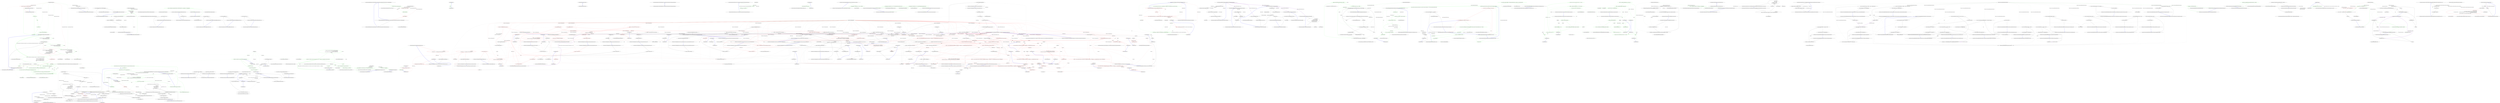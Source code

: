 digraph  {
n17 [label="Nancy.AppDomainModuleLocator", span=""];
n0 [label="Entry Nancy.AppDomainModuleLocator.AppDomainModuleLocator(Nancy.IModuleActivator)", span="16-16", cluster="Nancy.AppDomainModuleLocator.AppDomainModuleLocator(Nancy.IModuleActivator)"];
n1 [label="this.activator = activator", span="18-18", cluster="Nancy.AppDomainModuleLocator.AppDomainModuleLocator(Nancy.IModuleActivator)"];
n2 [label="Exit Nancy.AppDomainModuleLocator.AppDomainModuleLocator(Nancy.IModuleActivator)", span="16-16", cluster="Nancy.AppDomainModuleLocator.AppDomainModuleLocator(Nancy.IModuleActivator)"];
n3 [label="Entry Nancy.AppDomainModuleLocator.GetModules()", span="21-21", cluster="Nancy.AppDomainModuleLocator.GetModules()"];
n4 [label="return modules ?? (modules = LocateModulesInAppDomain());", span="23-23", cluster="Nancy.AppDomainModuleLocator.GetModules()", color=red, community=0];
n5 [label="Exit Nancy.AppDomainModuleLocator.GetModules()", span="21-21", cluster="Nancy.AppDomainModuleLocator.GetModules()"];
n6 [label="Entry Nancy.AppDomainModuleLocator.LocateModulesInAppDomain()", span="26-26", cluster="Nancy.AppDomainModuleLocator.LocateModulesInAppDomain()"];
n7 [label="var moduleType = typeof(NancyModule)", span="28-28", cluster="Nancy.AppDomainModuleLocator.LocateModulesInAppDomain()"];
n8 [label="var locatedModules =\r\n                from assembly in AppDomain.CurrentDomain.GetAssemblies()\r\n                from type in assembly.GetExportedTypes()\r\n                where !type.IsAbstract\r\n                where moduleType.IsAssignableFrom(type)\r\n                where activator.CanCreateInstance(type)\r\n                select activator.CreateInstance(type)", span="30-36", cluster="Nancy.AppDomainModuleLocator.LocateModulesInAppDomain()", color=red, community=0];
n9 [label="return locatedModules.ToList();", span="38-38", cluster="Nancy.AppDomainModuleLocator.LocateModulesInAppDomain()", color=red, community=0];
n11 [label="Entry System.AppDomain.GetAssemblies()", span="0-0", cluster="System.AppDomain.GetAssemblies()"];
n12 [label="Entry System.Reflection.Assembly.GetExportedTypes()", span="0-0", cluster="System.Reflection.Assembly.GetExportedTypes()"];
n13 [label="Entry Unk.IsAssignableFrom", span="", cluster="Unk.IsAssignableFrom"];
n14 [label="Entry Unk.CanCreateInstance", span="", cluster="Unk.CanCreateInstance"];
n15 [label="Entry Unk.CreateInstance", span="", cluster="Unk.CreateInstance"];
n10 [label="Exit Nancy.AppDomainModuleLocator.LocateModulesInAppDomain()", span="26-26", cluster="Nancy.AppDomainModuleLocator.LocateModulesInAppDomain()"];
n16 [label="Entry Unk.ToList", span="", cluster="Unk.ToList"];
d4 [label="this.modules == null", span="27-27", cluster="Nancy.AppDomainModuleLocator.GetModules()", color=green, community=0];
d5 [label=locker, span="29-29", cluster="Nancy.AppDomainModuleLocator.GetModules()", color=green, community=0];
d8 [label="return this.modules;", span="37-37", cluster="Nancy.AppDomainModuleLocator.GetModules()", color=green, community=0];
d6 [label="this.modules == null", span="31-31", cluster="Nancy.AppDomainModuleLocator.GetModules()", color=green, community=0];
d7 [label="this.modules = LocateModulesInAppDomain()", span="33-33", cluster="Nancy.AppDomainModuleLocator.GetModules()", color=green, community=0];
d10 [label="Entry Nancy.AppDomainModuleLocator.LocateModulesInAppDomain()", span="40-40", cluster="Nancy.AppDomainModuleLocator.LocateModulesInAppDomain()"];
d11 [label="var locatedModules =\r\n                from assembly in AppDomain.CurrentDomain.GetAssemblies()\r\n                from type in assembly.GetExportedTypes()\r\n", span="42-45", cluster="Nancy.AppDomainModuleLocator.LocateModulesInAppDomain()", color=green, community=1];
d13 [label="var locatedModules =\r\n                from assembly in AppDomain.CurrentDomain.GetAssemblies()\r\n                from type in assembly.GetExportedTypes()\r\n", span="47-50", cluster="Nancy.AppDomainModuleLocator.LocateModulesInAppDomain()", color=green, community=0];
d14 [label="var types = from assembly in AppDomain.CurrentDomain.GetAssemblies()\r\n                from type in assembly.GetTypes()\r\n                where !type.IsAbstract\r\n                where moduleType.IsAssignableFrom(type)\r\n                where activator.CanCreateInstance(type)\r\n                select type", span="50-55", cluster="Nancy.AppDomainModuleLocator.LocateModulesInAppDomain()", color=green, community=1];
d15 [label="var metas = new Dictionary<string, IEnumerable<ModuleMeta>>(StringComparer.CurrentCultureIgnoreCase)\r\n                        {\r\n                            {''GET'', new List<ModuleMeta>(types.Count())},\r\n                            {''POST'', new List<ModuleMeta>(types.Count())},\r\n                            {''PUT'', new List<ModuleMeta>(types.Count())},\r\n                            {''DELETE'', new List<ModuleMeta>(types.Count())},\r\n                        }", span="57-63", cluster="Nancy.AppDomainModuleLocator.LocateModulesInAppDomain()", color=green, community=1];
d26 [label="Entry System.Reflection.Assembly.GetTypes()", span="0-0", cluster="System.Reflection.Assembly.GetTypes()"];
d16 [label=types, span="64-64", cluster="Nancy.AppDomainModuleLocator.LocateModulesInAppDomain()", color=green, community=0];
d29 [label="Entry System.Collections.Generic.Dictionary<TKey, TValue>.Dictionary(System.Collections.Generic.IEqualityComparer<TKey>)", span="0-0", cluster="System.Collections.Generic.Dictionary<TKey, TValue>.Dictionary(System.Collections.Generic.IEqualityComparer<TKey>)"];
d30 [label="Entry System.Collections.Generic.List<T>.List(int)", span="0-0", cluster="System.Collections.Generic.List<T>.List(int)"];
d31 [label="Entry Unk.Count", span="", cluster="Unk.Count"];
d18 [label="((List<ModuleMeta>)metas[''GET'']).Add(new ModuleMeta(type, module.GetRouteDescription(''GET'')))", span="67-67", cluster="Nancy.AppDomainModuleLocator.LocateModulesInAppDomain()", color=green, community=0];
d19 [label="((List<ModuleMeta>)metas[''POST'']).Add(new ModuleMeta(type, module.GetRouteDescription(''POST'')))", span="68-68", cluster="Nancy.AppDomainModuleLocator.LocateModulesInAppDomain()", color=green, community=0];
d20 [label="((List<ModuleMeta>)metas[''PUT'']).Add(new ModuleMeta(type, module.GetRouteDescription(''PUT'')))", span="69-69", cluster="Nancy.AppDomainModuleLocator.LocateModulesInAppDomain()", color=green, community=0];
d21 [label="((List<ModuleMeta>)metas[''DELETE'']).Add(new ModuleMeta(type, module.GetRouteDescription(''DELETE'')))", span="70-70", cluster="Nancy.AppDomainModuleLocator.LocateModulesInAppDomain()", color=green, community=0];
d22 [label="return metas;", span="73-73", cluster="Nancy.AppDomainModuleLocator.LocateModulesInAppDomain()", color=green, community=0];
d17 [label="var module = (NancyModule)Activator.CreateInstance(type)", span="66-66", cluster="Nancy.AppDomainModuleLocator.LocateModulesInAppDomain()", color=green, community=0];
d33 [label="Entry ModuleMeta.cstr", span="", cluster="ModuleMeta.cstr"];
d34 [label="Entry Nancy.NancyModule.GetRouteDescription(string)", span="8-8", cluster="Nancy.NancyModule.GetRouteDescription(string)"];
d35 [label="Entry System.Collections.Generic.List<T>.Add(T)", span="0-0", cluster="System.Collections.Generic.List<T>.Add(T)"];
m0_0 [label="Entry Nancy.Tests.Fakes.FakeRouteResolver.GetRoute(Nancy.IRequest, System.Collections.Generic.IEnumerable<Nancy.ModuleMeta>, Nancy.INancyApplication)", span="8-8", cluster="Nancy.Tests.Fakes.FakeRouteResolver.GetRoute(Nancy.IRequest, System.Collections.Generic.IEnumerable<Nancy.ModuleMeta>, Nancy.INancyApplication)", file="FakeRouteResolver.cs"];
m0_1 [label="var description = meta.First().RouteDescriptions.First()", span="11-11", cluster="Nancy.Tests.Fakes.FakeRouteResolver.GetRoute(Nancy.IRequest, System.Collections.Generic.IEnumerable<Nancy.ModuleMeta>, Nancy.INancyApplication)", color=green, community=0, file="FakeRouteResolver.cs"];
m0_2 [label="this.ModulePath = description.ModulePath", span="13-13", cluster="Nancy.Tests.Fakes.FakeRouteResolver.GetRoute(Nancy.IRequest, System.Collections.Generic.IEnumerable<Nancy.ModuleMeta>, Nancy.INancyApplication)", color=red, community=0, file="FakeRouteResolver.cs"];
m0_3 [label="this.Path = description.Path", span="14-14", cluster="Nancy.Tests.Fakes.FakeRouteResolver.GetRoute(Nancy.IRequest, System.Collections.Generic.IEnumerable<Nancy.ModuleMeta>, Nancy.INancyApplication)", file="FakeRouteResolver.cs", color=green, community=0];
m0_4 [label="return new FakeRoute();", span="16-16", cluster="Nancy.Tests.Fakes.FakeRouteResolver.GetRoute(Nancy.IRequest, System.Collections.Generic.IEnumerable<Nancy.ModuleMeta>, Nancy.INancyApplication)", color=red, community=0, file="FakeRouteResolver.cs"];
m0_5 [label="Exit Nancy.Tests.Fakes.FakeRouteResolver.GetRoute(Nancy.IRequest, System.Collections.Generic.IEnumerable<Nancy.ModuleMeta>, Nancy.INancyApplication)", span="8-8", cluster="Nancy.Tests.Fakes.FakeRouteResolver.GetRoute(Nancy.IRequest, System.Collections.Generic.IEnumerable<Nancy.ModuleMeta>, Nancy.INancyApplication)", file="FakeRouteResolver.cs"];
m0_6 [label="Exit Nancy.Tests.Fakes.FakeRouteResolver.GetRoute(Nancy.IRequest, System.Collections.Generic.IEnumerable<Nancy.Routing.RouteDescription>)", span="9-9", cluster="Nancy.Tests.Fakes.FakeRouteResolver.GetRoute(Nancy.IRequest, System.Collections.Generic.IEnumerable<Nancy.Routing.RouteDescription>)", file="FakeRouteResolver.cs"];
m0_8 [label="Entry Nancy.Tests.Fakes.FakeRoute.FakeRoute()", span="8-8", cluster="Nancy.Tests.Fakes.FakeRoute.FakeRoute()", file="FakeRouteResolver.cs"];
m0_7 [label="Entry System.Collections.Generic.IEnumerable<TSource>.First<TSource>()", span="0-0", cluster="System.Collections.Generic.IEnumerable<TSource>.First<TSource>()", file="FakeRouteResolver.cs"];
m0_9 [label="Nancy.Tests.Fakes.FakeRouteResolver", span="", file="FakeRouteResolver.cs"];
m1_0 [label="Entry lambda expression", span="19-19", cluster="lambda expression", file="FakeViewEngineRegistry.cs"];
m1_1 [label=Stream, span="19-19", cluster="lambda expression", color=green, community=0, file="FakeViewEngineRegistry.cs"];
m1_2 [label="Exit lambda expression", span="19-19", cluster="lambda expression", file="FakeViewEngineRegistry.cs"];
m3_0 [label="Entry Nancy.INancyModuleLocator.GetModules()", span="6-6", cluster="Nancy.INancyModuleLocator.GetModules()", file="INancyModuleLocator.cs"];
m3_1 [label="Exit Nancy.INancyModuleLocator.GetModules()", span="6-6", cluster="Nancy.INancyModuleLocator.GetModules()", file="INancyModuleLocator.cs"];
m4_0 [label="Entry Nancy.Routing.IRouteResolver.GetRoute(Nancy.IRequest, System.Collections.Generic.IEnumerable<Nancy.Routing.RouteDescription>)", span="6-6", cluster="Nancy.Routing.IRouteResolver.GetRoute(Nancy.IRequest, System.Collections.Generic.IEnumerable<Nancy.Routing.RouteDescription>)", file="IRouteResolver.cs"];
m4_1 [label="Exit Nancy.Routing.IRouteResolver.GetRoute(Nancy.IRequest, System.Collections.Generic.IEnumerable<Nancy.Routing.RouteDescription>)", span="6-6", cluster="Nancy.Routing.IRouteResolver.GetRoute(Nancy.IRequest, System.Collections.Generic.IEnumerable<Nancy.Routing.RouteDescription>)", file="IRouteResolver.cs"];
m6_0 [label="Entry Nancy.ModuleMeta.ModuleMeta(System.Type, System.Collections.Generic.IEnumerable<Nancy.Routing.RouteDescription>)", span="11-11", cluster="Nancy.ModuleMeta.ModuleMeta(System.Type, System.Collections.Generic.IEnumerable<Nancy.Routing.RouteDescription>)", file="ModuleMeta.cs"];
m6_1 [label="Type = type", span="13-13", cluster="Nancy.ModuleMeta.ModuleMeta(System.Type, System.Collections.Generic.IEnumerable<Nancy.Routing.RouteDescription>)", color=green, community=0, file="ModuleMeta.cs"];
m6_2 [label="RouteDescriptions = routeDescriptions", span="14-14", cluster="Nancy.ModuleMeta.ModuleMeta(System.Type, System.Collections.Generic.IEnumerable<Nancy.Routing.RouteDescription>)", color=green, community=0, file="ModuleMeta.cs"];
m6_3 [label="Exit Nancy.ModuleMeta.ModuleMeta(System.Type, System.Collections.Generic.IEnumerable<Nancy.Routing.RouteDescription>)", span="11-11", cluster="Nancy.ModuleMeta.ModuleMeta(System.Type, System.Collections.Generic.IEnumerable<Nancy.Routing.RouteDescription>)", file="ModuleMeta.cs"];
m6_4 [label="Nancy.ModuleMeta", span="", file="ModuleMeta.cs"];
m7_25 [label="Entry System.Collections.Generic.Dictionary<TKey, TValue>.Add(TKey, TValue)", span="0-0", cluster="System.Collections.Generic.Dictionary<TKey, TValue>.Add(TKey, TValue)", file="NancyApplication.cs"];
m7_21 [label="Entry Unk.IsAssignableFrom", span="", cluster="Unk.IsAssignableFrom", file="NancyApplication.cs"];
m7_0 [label="Entry Nancy.NancyApplication.NancyApplication()", span="12-12", cluster="Nancy.NancyApplication.NancyApplication()", file="NancyApplication.cs"];
m7_1 [label="this.templateProcessors = LoadTemplates()", span="14-14", cluster="Nancy.NancyApplication.NancyApplication()", color=green, community=0, file="NancyApplication.cs"];
m7_2 [label="Exit Nancy.NancyApplication.NancyApplication()", span="12-12", cluster="Nancy.NancyApplication.NancyApplication()", file="NancyApplication.cs"];
m7_22 [label="Entry System.Collections.Generic.Dictionary<TKey, TValue>.Dictionary(int, System.Collections.Generic.IEqualityComparer<TKey>)", span="0-0", cluster="System.Collections.Generic.Dictionary<TKey, TValue>.Dictionary(int, System.Collections.Generic.IEqualityComparer<TKey>)", file="NancyApplication.cs"];
m7_23 [label="Entry Unk.Count", span="", cluster="Unk.Count", file="NancyApplication.cs"];
m7_7 [label="Entry System.Collections.Generic.IDictionary<TKey, TValue>.ContainsKey(TKey)", span="0-0", cluster="System.Collections.Generic.IDictionary<TKey, TValue>.ContainsKey(TKey)", file="NancyApplication.cs"];
m7_24 [label="Entry Unk.CreateInstance", span="", cluster="Unk.CreateInstance", file="NancyApplication.cs"];
m7_4 [label="Entry Nancy.NancyApplication.GetTemplateProcessor(string)", span="17-17", cluster="Nancy.NancyApplication.GetTemplateProcessor(string)", file="NancyApplication.cs"];
m7_5 [label="return this.templateProcessors.ContainsKey(extension) ? this.templateProcessors[extension] : null;", span="19-19", cluster="Nancy.NancyApplication.GetTemplateProcessor(string)", color=green, community=0, file="NancyApplication.cs"];
m7_6 [label="Exit Nancy.NancyApplication.GetTemplateProcessor(string)", span="17-17", cluster="Nancy.NancyApplication.GetTemplateProcessor(string)", file="NancyApplication.cs"];
m7_8 [label="Entry lambda expression", span="24-24", cluster="lambda expression", file="NancyApplication.cs"];
m7_9 [label="StaticViewEngineExtension.Static(null, path)", span="24-24", cluster="lambda expression", color=green, community=0, file="NancyApplication.cs"];
m7_10 [label="Exit lambda expression", span="24-24", cluster="lambda expression", file="NancyApplication.cs"];
m7_11 [label="Entry Nancy.ViewEngines.StaticViewEngineExtension.Static(Nancy.IViewEngine, string)", span="8-8", cluster="Nancy.ViewEngines.StaticViewEngineExtension.Static(Nancy.IViewEngine, string)", file="NancyApplication.cs"];
m7_3 [label="Entry Nancy.NancyApplication.LoadTemplates()", span="27-27", cluster="Nancy.NancyApplication.LoadTemplates()", file="NancyApplication.cs"];
m7_12 [label="var registries = from assembly in AppDomain.CurrentDomain.GetAssemblies()\r\n                             from type in assembly.GetTypes()\r\n                             where !type.IsAbstract && typeof (IViewEngineRegistry).IsAssignableFrom(type)\r\n                             select type", span="29-32", cluster="Nancy.NancyApplication.LoadTemplates()", color=green, community=0, file="NancyApplication.cs"];
m7_13 [label="var templates = new Dictionary<string, Func<string, object, Action<Stream>>>(registries.Count(), StringComparer.CurrentCultureIgnoreCase)", span="34-34", cluster="Nancy.NancyApplication.LoadTemplates()", color=green, community=0, file="NancyApplication.cs"];
m7_14 [label=registries, span="35-35", cluster="Nancy.NancyApplication.LoadTemplates()", color=green, community=0, file="NancyApplication.cs"];
m7_16 [label="templates.Add(registry.Extension, registry.Executor)", span="38-38", cluster="Nancy.NancyApplication.LoadTemplates()", color=green, community=0, file="NancyApplication.cs"];
m7_17 [label="return templates;", span="40-40", cluster="Nancy.NancyApplication.LoadTemplates()", color=green, community=0, file="NancyApplication.cs"];
m7_15 [label="var registry = (IViewEngineRegistry) Activator.CreateInstance(type)", span="37-37", cluster="Nancy.NancyApplication.LoadTemplates()", color=green, community=0, file="NancyApplication.cs"];
m7_18 [label="Exit Nancy.NancyApplication.LoadTemplates()", span="27-27", cluster="Nancy.NancyApplication.LoadTemplates()", file="NancyApplication.cs"];
m7_19 [label="Entry System.AppDomain.GetAssemblies()", span="0-0", cluster="System.AppDomain.GetAssemblies()", file="NancyApplication.cs"];
m7_26 [label="Nancy.NancyApplication", span="", file="NancyApplication.cs"];
m8_0 [label="Entry Nancy.Tests.Unit.Hosting.NancyApplicationFixture.Should_return_null_for_an_unknown_view_extension()", span="9-9", cluster="Nancy.Tests.Unit.Hosting.NancyApplicationFixture.Should_return_null_for_an_unknown_view_extension()", file="NancyApplicationFixture.cs"];
m8_1 [label="new NancyApplication().GetTemplateProcessor(''.unknown'').ShouldBeNull()", span="11-11", cluster="Nancy.Tests.Unit.Hosting.NancyApplicationFixture.Should_return_null_for_an_unknown_view_extension()", color=green, community=0, file="NancyApplicationFixture.cs"];
m8_2 [label="Exit Nancy.Tests.Unit.Hosting.NancyApplicationFixture.Should_return_null_for_an_unknown_view_extension()", span="9-9", cluster="Nancy.Tests.Unit.Hosting.NancyApplicationFixture.Should_return_null_for_an_unknown_view_extension()", file="NancyApplicationFixture.cs"];
m8_5 [label="Entry object.ShouldBeNull()", span="80-80", cluster="object.ShouldBeNull()", file="NancyApplicationFixture.cs"];
m8_3 [label="Entry Nancy.NancyApplication.NancyApplication()", span="12-12", cluster="Nancy.NancyApplication.NancyApplication()", file="NancyApplicationFixture.cs"];
m8_10 [label="Entry Nancy.Tests.Unit.Hosting.NancyApplicationFixture.Should_be_case_intensitive_about_view_extensions()", span="22-22", cluster="Nancy.Tests.Unit.Hosting.NancyApplicationFixture.Should_be_case_intensitive_about_view_extensions()", file="NancyApplicationFixture.cs"];
m8_11 [label="new NancyApplication().GetTemplateProcessor(''.LetO2'').ShouldBeSameAs(FakeViewEngineRegistry.Executor)", span="24-24", cluster="Nancy.Tests.Unit.Hosting.NancyApplicationFixture.Should_be_case_intensitive_about_view_extensions()", color=green, community=0, file="NancyApplicationFixture.cs"];
m8_12 [label="Exit Nancy.Tests.Unit.Hosting.NancyApplicationFixture.Should_be_case_intensitive_about_view_extensions()", span="22-22", cluster="Nancy.Tests.Unit.Hosting.NancyApplicationFixture.Should_be_case_intensitive_about_view_extensions()", file="NancyApplicationFixture.cs"];
m8_9 [label="Entry object.ShouldBeSameAs(object)", span="75-75", cluster="object.ShouldBeSameAs(object)", file="NancyApplicationFixture.cs"];
m8_4 [label="Entry Nancy.NancyApplication.GetTemplateProcessor(string)", span="17-17", cluster="Nancy.NancyApplication.GetTemplateProcessor(string)", file="NancyApplicationFixture.cs"];
m8_6 [label="Entry Nancy.Tests.Unit.Hosting.NancyApplicationFixture.Should_return_the_processor_for_a_given_extension()", span="16-16", cluster="Nancy.Tests.Unit.Hosting.NancyApplicationFixture.Should_return_the_processor_for_a_given_extension()", file="NancyApplicationFixture.cs"];
m8_7 [label="new NancyApplication().GetTemplateProcessor(''.leto2'').ShouldBeSameAs(FakeViewEngineRegistry.Executor)", span="18-18", cluster="Nancy.Tests.Unit.Hosting.NancyApplicationFixture.Should_return_the_processor_for_a_given_extension()", color=green, community=0, file="NancyApplicationFixture.cs"];
m8_8 [label="Exit Nancy.Tests.Unit.Hosting.NancyApplicationFixture.Should_return_the_processor_for_a_given_extension()", span="16-16", cluster="Nancy.Tests.Unit.Hosting.NancyApplicationFixture.Should_return_the_processor_for_a_given_extension()", file="NancyApplicationFixture.cs"];
m9_42 [label="Entry System.IO.StreamWriter.StreamWriter(System.IO.Stream)", span="0-0", cluster="System.IO.StreamWriter.StreamWriter(System.IO.Stream)", file="NancyEngine.cs"];
m9_29 [label="Entry Nancy.Response.implicit operator Nancy.Response(System.Action<System.IO.Stream>)", span="139-139", cluster="Nancy.Response.implicit operator Nancy.Response(System.Action<System.IO.Stream>)", file="NancyEngine.cs"];
m9_30 [label="return new Response { Contents = streamFactory };", span="141-141", cluster="Nancy.Response.implicit operator Nancy.Response(System.Action<System.IO.Stream>)", file="NancyEngine.cs"];
m9_31 [label="Exit Nancy.Response.implicit operator Nancy.Response(System.Action<System.IO.Stream>)", span="139-139", cluster="Nancy.Response.implicit operator Nancy.Response(System.Action<System.IO.Stream>)", file="NancyEngine.cs"];
m9_11 [label="Entry Nancy.Response.GetAwaiter()", span="42-42", cluster="Nancy.Response.GetAwaiter()", file="NancyEngine.cs"];
m9_12 [label="return Task.FromResult(this).GetAwaiter();", span="44-44", cluster="Nancy.Response.GetAwaiter()", file="NancyEngine.cs"];
m9_13 [label="Exit Nancy.Response.GetAwaiter()", span="42-42", cluster="Nancy.Response.GetAwaiter()", file="NancyEngine.cs"];
m9_10 [label="Entry System.Collections.Generic.List<T>.List(int)", span="0-0", cluster="System.Collections.Generic.List<T>.List(int)", file="NancyEngine.cs"];
m9_14 [label="Entry System.Threading.Tasks.Task.FromResult<TResult>(TResult)", span="0-0", cluster="System.Threading.Tasks.Task.FromResult<TResult>(TResult)", file="NancyEngine.cs"];
m9_19 [label="Entry Nancy.Response.implicit operator Nancy.Response(Nancy.HttpStatusCode)", span="106-106", cluster="Nancy.Response.implicit operator Nancy.Response(Nancy.HttpStatusCode)", file="NancyEngine.cs"];
m9_20 [label="return new Response { StatusCode = statusCode };", span="108-108", cluster="Nancy.Response.implicit operator Nancy.Response(Nancy.HttpStatusCode)", file="NancyEngine.cs"];
m9_21 [label="Exit Nancy.Response.implicit operator Nancy.Response(Nancy.HttpStatusCode)", span="106-106", cluster="Nancy.Response.implicit operator Nancy.Response(Nancy.HttpStatusCode)", file="NancyEngine.cs"];
m9_3 [label="this.Contents = NoBody", span="31-31", cluster="Nancy.Response.Response()", file="NancyEngine.cs"];
m9_4 [label="this.ContentType = ''text/html''", span="32-32", cluster="Nancy.Response.Response()", file="NancyEngine.cs", color=green, community=0];
m9_5 [label="this.Headers = new Dictionary<string, string>(StringComparer.OrdinalIgnoreCase)", span="33-33", cluster="Nancy.Response.Response()", file="NancyEngine.cs", color=green, community=0];
m9_32 [label="Entry Nancy.Response.implicit operator Nancy.Response(Nancy.DynamicDictionaryValue)", span="150-150", cluster="Nancy.Response.implicit operator Nancy.Response(Nancy.DynamicDictionaryValue)", file="NancyEngine.cs"];
m9_33 [label="return new Response { Contents = GetStringContents(value) };", span="152-152", cluster="Nancy.Response.implicit operator Nancy.Response(Nancy.DynamicDictionaryValue)", file="NancyEngine.cs"];
m9_34 [label="Exit Nancy.Response.implicit operator Nancy.Response(Nancy.DynamicDictionaryValue)", span="150-150", cluster="Nancy.Response.implicit operator Nancy.Response(Nancy.DynamicDictionaryValue)", file="NancyEngine.cs"];
m9_6 [label="this.StatusCode = HttpStatusCode.OK", span="34-34", cluster="Nancy.Response.Response()", file="NancyEngine.cs", color=green, community=0];
m9_43 [label="Entry System.IO.StreamWriter.Write(string)", span="0-0", cluster="System.IO.StreamWriter.Write(string)", file="NancyEngine.cs"];
m9_15 [label="Entry System.Threading.Tasks.Task<TResult>.GetAwaiter()", span="0-0", cluster="System.Threading.Tasks.Task<TResult>.GetAwaiter()", file="NancyEngine.cs"];
m9_0 [label="Entry Nancy.Testing.PassThroughErrorHandler.HandlesStatusCode(Nancy.HttpStatusCode)", span="7-7", cluster="Nancy.Testing.PassThroughErrorHandler.HandlesStatusCode(Nancy.HttpStatusCode)", file="NancyEngine.cs"];
m9_1 [label="return statusCode == HttpStatusCode.InternalServerError;", span="9-9", cluster="Nancy.Testing.PassThroughErrorHandler.HandlesStatusCode(Nancy.HttpStatusCode)", file="NancyEngine.cs"];
m9_2 [label="Entry Nancy.Response.Response()", span="29-29", cluster="Nancy.Response.Response()", file="NancyEngine.cs"];
m9_38 [label="Entry lambda expression", span="162-166", cluster="lambda expression", file="NancyEngine.cs"];
m9_40 [label="writer.Write(contents)", span="165-165", cluster="lambda expression", file="NancyEngine.cs"];
m9_39 [label="var writer = new StreamWriter(stream) { AutoFlush = true }", span="164-164", cluster="lambda expression", file="NancyEngine.cs"];
m9_41 [label="Exit lambda expression", span="162-166", cluster="lambda expression", file="NancyEngine.cs"];
m9_22 [label="Entry Nancy.Response.implicit operator Nancy.Response(int)", span="117-117", cluster="Nancy.Response.implicit operator Nancy.Response(int)", file="NancyEngine.cs"];
m9_23 [label="return new Response { StatusCode = (HttpStatusCode)statusCode };", span="119-119", cluster="Nancy.Response.implicit operator Nancy.Response(int)", file="NancyEngine.cs"];
m9_24 [label="Exit Nancy.Response.implicit operator Nancy.Response(int)", span="117-117", cluster="Nancy.Response.implicit operator Nancy.Response(int)", file="NancyEngine.cs"];
m9_7 [label="this.Cookies = new List<INancyCookie>(2)", span="35-35", cluster="Nancy.Response.Response()", color=green, community=0, file="NancyEngine.cs"];
m9_8 [label="Exit Nancy.Response.Response()", span="29-29", cluster="Nancy.Response.Response()", file="NancyEngine.cs"];
m9_35 [label="Entry Nancy.Response.GetStringContents(string)", span="160-160", cluster="Nancy.Response.GetStringContents(string)", file="NancyEngine.cs"];
m9_36 [label="return stream =>\r\n            {\r\n                var writer = new StreamWriter(stream) { AutoFlush = true };\r\n                writer.Write(contents);\r\n            };", span="162-166", cluster="Nancy.Response.GetStringContents(string)", file="NancyEngine.cs"];
m9_37 [label="Exit Nancy.Response.GetStringContents(string)", span="160-160", cluster="Nancy.Response.GetStringContents(string)", file="NancyEngine.cs"];
m9_50 [label="Nancy.Response", span="", file="NancyEngine.cs"];
m9_51 [label=string, span="", file="NancyEngine.cs"];
m10_18 [label="Entry Nancy.Formatters.Responses.RedirectResponse.RedirectResponse(string)", span="6-6", cluster="Nancy.Formatters.Responses.RedirectResponse.RedirectResponse(string)", file="NancyEngineFixture.cs"];
m10_19 [label="var exception =\r\n                Record.Exception(() => new NancyEngine(A.Fake<INancyModuleLocator>(), null))", span="44-45", cluster="Nancy.Tests.Unit.NancyEngineFixture.Should_throw_argumentnullexception_when_created_with_null_resolver()", color=red, community=0, file="NancyEngineFixture.cs"];
m10_20 [label="exception.ShouldBeOfType<ArgumentNullException>()", span="48-48", cluster="Nancy.Tests.Unit.NancyEngineFixture.Should_throw_argumentnullexception_when_created_with_null_resolver()", file="NancyEngineFixture.cs"];
m10_21 [label="Exit Nancy.Tests.Unit.NancyEngineFixture.Should_throw_argumentnullexception_when_created_with_null_resolver()", span="41-41", cluster="Nancy.Tests.Unit.NancyEngineFixture.Should_throw_argumentnullexception_when_created_with_null_resolver()", file="NancyEngineFixture.cs"];
m10_245 [label="Entry Nancy.NancyModule.GetRouteDescription(Nancy.IRequest)", span="9-9", cluster="Nancy.NancyModule.GetRouteDescription(Nancy.IRequest)", file="NancyEngineFixture.cs"];
m10_33 [label="Entry Unk.MustHaveHappened", span="", cluster="Unk.MustHaveHappened", file="NancyEngineFixture.cs"];
m10_246 [label="Entry Nancy.Tests.Unit.NancyEngineFixture.ManufactureGETRequest(string)", span="309-309", cluster="Nancy.Tests.Unit.NancyEngineFixture.ManufactureGETRequest(string)", file="NancyEngineFixture.cs"];
m10_247 [label="return new Request(''GET'', route);", span="311-311", cluster="Nancy.Tests.Unit.NancyEngineFixture.ManufactureGETRequest(string)", color=red, community=0, file="NancyEngineFixture.cs"];
m10_248 [label="Exit Nancy.Tests.Unit.NancyEngineFixture.ManufactureGETRequest(string)", span="309-309", cluster="Nancy.Tests.Unit.NancyEngineFixture.ManufactureGETRequest(string)", file="NancyEngineFixture.cs"];
m10_38 [label="Entry Nancy.Tests.Unit.NancyEngineFixture.Should_return_not_found_response_when_no_nancy_modules_could_be_found()", span="65-65", cluster="Nancy.Tests.Unit.NancyEngineFixture.Should_return_not_found_response_when_no_nancy_modules_could_be_found()", file="NancyEngineFixture.cs"];
m10_39 [label="var request = new Request(''GET'', ''/'')", span="68-68", cluster="Nancy.Tests.Unit.NancyEngineFixture.Should_return_not_found_response_when_no_nancy_modules_could_be_found()", file="NancyEngineFixture.cs"];
m10_40 [label="A.CallTo(() => this.locator.GetModules()).Returns(Enumerable.Empty<NancyModule>())", span="70-70", cluster="Nancy.Tests.Unit.NancyEngineFixture.Should_return_not_found_response_when_no_nancy_modules_could_be_found()", color=red, community=0, file="NancyEngineFixture.cs"];
m10_41 [label="var response = this.engine.HandleRequest(request)", span="73-73", cluster="Nancy.Tests.Unit.NancyEngineFixture.Should_return_not_found_response_when_no_nancy_modules_could_be_found()", file="NancyEngineFixture.cs"];
m10_42 [label="response.StatusCode.ShouldEqual(HttpStatusCode.NotFound)", span="76-76", cluster="Nancy.Tests.Unit.NancyEngineFixture.Should_return_not_found_response_when_no_nancy_modules_could_be_found()", file="NancyEngineFixture.cs"];
m10_43 [label="Exit Nancy.Tests.Unit.NancyEngineFixture.Should_return_not_found_response_when_no_nancy_modules_could_be_found()", span="65-65", cluster="Nancy.Tests.Unit.NancyEngineFixture.Should_return_not_found_response_when_no_nancy_modules_could_be_found()", file="NancyEngineFixture.cs"];
m10_179 [label="Entry object.ShouldBeSameAs(object)", span="75-75", cluster="object.ShouldBeSameAs(object)", file="NancyEngineFixture.cs"];
m10_15 [label="new NancyEngine(null, A.Fake<IRouteResolver>())", span="34-34", cluster="lambda expression", file="NancyEngineFixture.cs", color=red, community=0];
m10_16 [label="Exit lambda expression", span="34-34", cluster="lambda expression", color=green, community=0, file="NancyEngineFixture.cs"];
m10_17 [label="Entry NancyEngine.cstr", span="", cluster="NancyEngine.cstr", file="NancyEngineFixture.cs"];
m10_216 [label="Entry Nancy.Tests.Unit.NancyEngineFixture.Should_set_action_on_descriptions_that_are_passed_to_resolver()", span="270-270", cluster="Nancy.Tests.Unit.NancyEngineFixture.Should_set_action_on_descriptions_that_are_passed_to_resolver()", file="NancyEngineFixture.cs"];
m10_217 [label="var request = new Request(''POST'', ''/'')", span="273-273", cluster="Nancy.Tests.Unit.NancyEngineFixture.Should_set_action_on_descriptions_that_are_passed_to_resolver()", color=red, community=0, file="NancyEngineFixture.cs"];
m10_218 [label="var r = new FakeRouteResolver()", span="275-275", cluster="Nancy.Tests.Unit.NancyEngineFixture.Should_set_action_on_descriptions_that_are_passed_to_resolver()", color=red, community=0, file="NancyEngineFixture.cs"];
m10_222 [label="e.HandleRequest(request)", span="284-284", cluster="Nancy.Tests.Unit.NancyEngineFixture.Should_set_action_on_descriptions_that_are_passed_to_resolver()", color=red, community=0, file="NancyEngineFixture.cs"];
m10_219 [label="var e = new NancyEngine(this.locator, r)", span="276-276", cluster="Nancy.Tests.Unit.NancyEngineFixture.Should_set_action_on_descriptions_that_are_passed_to_resolver()", color=red, community=0, file="NancyEngineFixture.cs"];
m10_223 [label="r.Action.ShouldBeSameAs(expectedAction)", span="287-287", cluster="Nancy.Tests.Unit.NancyEngineFixture.Should_set_action_on_descriptions_that_are_passed_to_resolver()", color=red, community=0, file="NancyEngineFixture.cs"];
m10_220 [label="A.CallTo(() => this.locator.GetModules()).Returns(this.modules)", span="278-278", cluster="Nancy.Tests.Unit.NancyEngineFixture.Should_set_action_on_descriptions_that_are_passed_to_resolver()", color=red, community=0, file="NancyEngineFixture.cs"];
m10_221 [label="var expectedAction =\r\n                (new FakeNancyModuleWithBasePath()).Post[''/'']", span="280-281", cluster="Nancy.Tests.Unit.NancyEngineFixture.Should_set_action_on_descriptions_that_are_passed_to_resolver()", color=red, community=1, file="NancyEngineFixture.cs"];
m10_224 [label="Exit Nancy.Tests.Unit.NancyEngineFixture.Should_set_action_on_descriptions_that_are_passed_to_resolver()", span="270-270", cluster="Nancy.Tests.Unit.NancyEngineFixture.Should_set_action_on_descriptions_that_are_passed_to_resolver()", file="NancyEngineFixture.cs"];
m10_64 [label="Entry Unk.IsSameSequenceAs", span="", cluster="Unk.IsSameSequenceAs", file="NancyEngineFixture.cs"];
m10_129 [label="Entry Nancy.Tests.Unit.NancyEngineFixture.Should_return_not_found_response_when_no_route_could_be_matched_for_the_request_verb()", span="170-170", cluster="Nancy.Tests.Unit.NancyEngineFixture.Should_return_not_found_response_when_no_route_could_be_matched_for_the_request_verb()", file="NancyEngineFixture.cs"];
m10_130 [label="var request = new Request(''NOTVALID'', ''/'')", span="173-173", cluster="Nancy.Tests.Unit.NancyEngineFixture.Should_return_not_found_response_when_no_route_could_be_matched_for_the_request_verb()", file="NancyEngineFixture.cs"];
m10_131 [label="A.CallTo(() => this.locator.GetModules()).Returns(this.modules)", span="175-175", cluster="Nancy.Tests.Unit.NancyEngineFixture.Should_return_not_found_response_when_no_route_could_be_matched_for_the_request_verb()", file="NancyEngineFixture.cs"];
m10_132 [label="var response = this.engine.HandleRequest(request)", span="178-178", cluster="Nancy.Tests.Unit.NancyEngineFixture.Should_return_not_found_response_when_no_route_could_be_matched_for_the_request_verb()", file="NancyEngineFixture.cs"];
m10_133 [label="response.StatusCode.ShouldEqual(HttpStatusCode.NotFound)", span="181-181", cluster="Nancy.Tests.Unit.NancyEngineFixture.Should_return_not_found_response_when_no_route_could_be_matched_for_the_request_verb()", file="NancyEngineFixture.cs"];
m10_134 [label="Exit Nancy.Tests.Unit.NancyEngineFixture.Should_return_not_found_response_when_no_route_could_be_matched_for_the_request_verb()", span="170-170", cluster="Nancy.Tests.Unit.NancyEngineFixture.Should_return_not_found_response_when_no_route_could_be_matched_for_the_request_verb()", file="NancyEngineFixture.cs"];
m10_57 [label="Entry Nancy.Tests.Unit.NancyEngineFixture.GetRouteDescriptions(Nancy.IRequest, System.Collections.Generic.IEnumerable<Nancy.NancyModule>)", span="304-304", cluster="Nancy.Tests.Unit.NancyEngineFixture.GetRouteDescriptions(Nancy.IRequest, System.Collections.Generic.IEnumerable<Nancy.NancyModule>)", file="NancyEngineFixture.cs"];
m10_239 [label="return modules.SelectMany(x => x.GetRouteDescription(request));", span="306-306", cluster="Nancy.Tests.Unit.NancyEngineFixture.GetRouteDescriptions(Nancy.IRequest, System.Collections.Generic.IEnumerable<Nancy.NancyModule>)", color=red, community=0, file="NancyEngineFixture.cs"];
m10_240 [label="Exit Nancy.Tests.Unit.NancyEngineFixture.GetRouteDescriptions(Nancy.IRequest, System.Collections.Generic.IEnumerable<Nancy.NancyModule>)", span="304-304", cluster="Nancy.Tests.Unit.NancyEngineFixture.GetRouteDescriptions(Nancy.IRequest, System.Collections.Generic.IEnumerable<Nancy.NancyModule>)", file="NancyEngineFixture.cs"];
m10_46 [label="Entry object.ShouldEqual(object)", span="55-55", cluster="object.ShouldEqual(object)", file="NancyEngineFixture.cs"];
m10_7 [label="Entry Unk.>", span="", cluster="Unk.>", file="NancyEngineFixture.cs"];
m10_0 [label="Entry Nancy.Tests.Unit.NancyEngineFixture.NancyEngineFixture()", span="21-21", cluster="Nancy.Tests.Unit.NancyEngineFixture.NancyEngineFixture()", file="NancyEngineFixture.cs"];
m10_1 [label="this.modules = new[] { new FakeNancyModuleWithBasePath() }", span="23-23", cluster="Nancy.Tests.Unit.NancyEngineFixture.NancyEngineFixture()", color=red, community=0, file="NancyEngineFixture.cs"];
m10_2 [label="this.locator = A.Fake<INancyModuleLocator>()", span="24-24", cluster="Nancy.Tests.Unit.NancyEngineFixture.NancyEngineFixture()", file="NancyEngineFixture.cs"];
m10_3 [label="this.resolver = A.Fake<IRouteResolver>()", span="25-25", cluster="Nancy.Tests.Unit.NancyEngineFixture.NancyEngineFixture()", file="NancyEngineFixture.cs"];
m10_4 [label="this.engine = new NancyEngine(this.locator, this.resolver)", span="26-26", cluster="Nancy.Tests.Unit.NancyEngineFixture.NancyEngineFixture()", color=red, community=0, file="NancyEngineFixture.cs"];
m10_5 [label="Exit Nancy.Tests.Unit.NancyEngineFixture.NancyEngineFixture()", span="21-21", cluster="Nancy.Tests.Unit.NancyEngineFixture.NancyEngineFixture()", file="NancyEngineFixture.cs"];
m10_91 [label="Entry Unk.Matches", span="", cluster="Unk.Matches", file="NancyEngineFixture.cs"];
m10_65 [label="Entry Unk.GetRoute", span="", cluster="Unk.GetRoute", file="NancyEngineFixture.cs"];
m10_9 [label="Entry Nancy.Tests.Unit.NancyEngineFixture.Should_throw_argumentnullexception_when_created_with_null_locator()", span="30-30", cluster="Nancy.Tests.Unit.NancyEngineFixture.Should_throw_argumentnullexception_when_created_with_null_locator()", file="NancyEngineFixture.cs"];
m10_10 [label="var exception =\r\n                Record.Exception(() => new NancyEngine(null, A.Fake<IRouteResolver>()))", span="33-34", cluster="Nancy.Tests.Unit.NancyEngineFixture.Should_throw_argumentnullexception_when_created_with_null_locator()", color=red, community=0, file="NancyEngineFixture.cs"];
m10_11 [label="exception.ShouldBeOfType<ArgumentNullException>()", span="37-37", cluster="Nancy.Tests.Unit.NancyEngineFixture.Should_throw_argumentnullexception_when_created_with_null_locator()", file="NancyEngineFixture.cs"];
m10_12 [label="Exit Nancy.Tests.Unit.NancyEngineFixture.Should_throw_argumentnullexception_when_created_with_null_locator()", span="30-30", cluster="Nancy.Tests.Unit.NancyEngineFixture.Should_throw_argumentnullexception_when_created_with_null_locator()", file="NancyEngineFixture.cs"];
m10_31 [label="Entry Nancy.INancyEngine.HandleRequest(Nancy.IRequest)", span="9-9", cluster="Nancy.INancyEngine.HandleRequest(Nancy.IRequest)", file="NancyEngineFixture.cs"];
m10_138 [label="Entry Nancy.Tests.Unit.NancyEngineFixture.Should_throw_argumentnullexception_when_handling_null_request()", span="185-185", cluster="Nancy.Tests.Unit.NancyEngineFixture.Should_throw_argumentnullexception_when_handling_null_request()", file="NancyEngineFixture.cs"];
m10_139 [label="var exception =\r\n                Record.Exception(() => this.engine.HandleRequest(null))", span="188-189", cluster="Nancy.Tests.Unit.NancyEngineFixture.Should_throw_argumentnullexception_when_handling_null_request()", file="NancyEngineFixture.cs"];
m10_140 [label="exception.ShouldBeOfType<ArgumentNullException>()", span="192-192", cluster="Nancy.Tests.Unit.NancyEngineFixture.Should_throw_argumentnullexception_when_handling_null_request()", file="NancyEngineFixture.cs"];
m10_141 [label="Exit Nancy.Tests.Unit.NancyEngineFixture.Should_throw_argumentnullexception_when_handling_null_request()", span="185-185", cluster="Nancy.Tests.Unit.NancyEngineFixture.Should_throw_argumentnullexception_when_handling_null_request()", file="NancyEngineFixture.cs"];
m10_167 [label="Entry Nancy.Tests.Unit.NancyEngineFixture.Should_return_response_generated_by_route()", span="214-214", cluster="Nancy.Tests.Unit.NancyEngineFixture.Should_return_response_generated_by_route()", file="NancyEngineFixture.cs"];
m10_168 [label="var expectedResponse = new Response()", span="217-217", cluster="Nancy.Tests.Unit.NancyEngineFixture.Should_return_response_generated_by_route()", file="NancyEngineFixture.cs"];
m10_169 [label="var route = A.Fake<IRoute>()", span="218-218", cluster="Nancy.Tests.Unit.NancyEngineFixture.Should_return_response_generated_by_route()", file="NancyEngineFixture.cs"];
m10_172 [label="A.CallTo(() => route.Invoke()).Returns(expectedResponse)", span="222-222", cluster="Nancy.Tests.Unit.NancyEngineFixture.Should_return_response_generated_by_route()", file="NancyEngineFixture.cs"];
m10_176 [label="response.ShouldBeSameAs(expectedResponse)", span="230-230", cluster="Nancy.Tests.Unit.NancyEngineFixture.Should_return_response_generated_by_route()", file="NancyEngineFixture.cs"];
m10_170 [label="var request = new Request(''GET'', ''/'')", span="219-219", cluster="Nancy.Tests.Unit.NancyEngineFixture.Should_return_response_generated_by_route()", file="NancyEngineFixture.cs"];
m10_174 [label="A.CallTo(() => this.resolver.GetRoute(request, A<IEnumerable<RouteDescription>>.That.Matches(x => x.SequenceEqual(descriptions)).Argument)).Returns(route)", span="224-224", cluster="Nancy.Tests.Unit.NancyEngineFixture.Should_return_response_generated_by_route()", color=red, community=0, file="NancyEngineFixture.cs"];
m10_171 [label="var descriptions = GetRouteDescriptions(request, this.modules)", span="220-220", cluster="Nancy.Tests.Unit.NancyEngineFixture.Should_return_response_generated_by_route()", file="NancyEngineFixture.cs"];
m10_175 [label="var response = this.engine.HandleRequest(request)", span="227-227", cluster="Nancy.Tests.Unit.NancyEngineFixture.Should_return_response_generated_by_route()", file="NancyEngineFixture.cs"];
m10_173 [label="A.CallTo(() => this.locator.GetModules()).Returns(this.modules)", span="223-223", cluster="Nancy.Tests.Unit.NancyEngineFixture.Should_return_response_generated_by_route()", file="NancyEngineFixture.cs"];
m10_177 [label="Exit Nancy.Tests.Unit.NancyEngineFixture.Should_return_response_generated_by_route()", span="214-214", cluster="Nancy.Tests.Unit.NancyEngineFixture.Should_return_response_generated_by_route()", file="NancyEngineFixture.cs"];
m10_50 [label="Entry Nancy.Tests.Unit.NancyEngineFixture.Should_pass_all_registered_route_handlers_for_get_request_to_route_resolver()", span="80-80", cluster="Nancy.Tests.Unit.NancyEngineFixture.Should_pass_all_registered_route_handlers_for_get_request_to_route_resolver()", file="NancyEngineFixture.cs"];
m10_51 [label="var request = new Request(''GET'', ''/'')", span="83-83", cluster="Nancy.Tests.Unit.NancyEngineFixture.Should_pass_all_registered_route_handlers_for_get_request_to_route_resolver()", file="NancyEngineFixture.cs"];
m10_52 [label="var descriptions = GetRouteDescriptions(request, this.modules)", span="84-84", cluster="Nancy.Tests.Unit.NancyEngineFixture.Should_pass_all_registered_route_handlers_for_get_request_to_route_resolver()", color=red, community=0, file="NancyEngineFixture.cs"];
m10_54 [label="this.engine.HandleRequest(request)", span="89-89", cluster="Nancy.Tests.Unit.NancyEngineFixture.Should_pass_all_registered_route_handlers_for_get_request_to_route_resolver()", file="NancyEngineFixture.cs"];
m10_53 [label="A.CallTo(() => this.locator.GetModules()).Returns(modules)", span="86-86", cluster="Nancy.Tests.Unit.NancyEngineFixture.Should_pass_all_registered_route_handlers_for_get_request_to_route_resolver()", file="NancyEngineFixture.cs"];
m10_55 [label="A.CallTo(() => this.resolver.GetRoute(A<Request>.Ignored.Argument,\r\n                A<IEnumerable<RouteDescription>>.That.IsSameSequenceAs(descriptions).Argument)).MustHaveHappened()", span="92-93", cluster="Nancy.Tests.Unit.NancyEngineFixture.Should_pass_all_registered_route_handlers_for_get_request_to_route_resolver()", color=red, community=1, file="NancyEngineFixture.cs"];
m10_56 [label="Exit Nancy.Tests.Unit.NancyEngineFixture.Should_pass_all_registered_route_handlers_for_get_request_to_route_resolver()", span="80-80", cluster="Nancy.Tests.Unit.NancyEngineFixture.Should_pass_all_registered_route_handlers_for_get_request_to_route_resolver()", file="NancyEngineFixture.cs"];
m10_95 [label="Entry Unk.SequenceEqual", span="", cluster="Unk.SequenceEqual", file="NancyEngineFixture.cs"];
m10_201 [label="Entry Nancy.NancyEngine.HandleRequest(Nancy.IRequest)", span="40-40", cluster="Nancy.NancyEngine.HandleRequest(Nancy.IRequest)", file="NancyEngineFixture.cs"];
m10_241 [label="Entry System.Collections.Generic.IEnumerable<TSource>.SelectMany<TSource, TResult>(System.Func<TSource, System.Collections.Generic.IEnumerable<TResult>>)", span="0-0", cluster="System.Collections.Generic.IEnumerable<TSource>.SelectMany<TSource, TResult>(System.Func<TSource, System.Collections.Generic.IEnumerable<TResult>>)", file="NancyEngineFixture.cs"];
m10_30 [label="Entry Nancy.Request.Request(string, string)", span="27-27", cluster="Nancy.Request.Request(string, string)", file="NancyEngineFixture.cs"];
m10_205 [label="Entry Nancy.Tests.Unit.NancyEngineFixture.Should_set_path_on_descriptions_that_are_passed_to_resolver()", span="252-252", cluster="Nancy.Tests.Unit.NancyEngineFixture.Should_set_path_on_descriptions_that_are_passed_to_resolver()", file="NancyEngineFixture.cs"];
m10_206 [label="var request = new Request(''POST'', ''/'')", span="255-255", cluster="Nancy.Tests.Unit.NancyEngineFixture.Should_set_path_on_descriptions_that_are_passed_to_resolver()", file="NancyEngineFixture.cs"];
m10_207 [label="var r = new FakeRouteResolver()", span="257-257", cluster="Nancy.Tests.Unit.NancyEngineFixture.Should_set_path_on_descriptions_that_are_passed_to_resolver()", file="NancyEngineFixture.cs"];
m10_210 [label="e.HandleRequest(request)", span="263-263", cluster="Nancy.Tests.Unit.NancyEngineFixture.Should_set_path_on_descriptions_that_are_passed_to_resolver()", file="NancyEngineFixture.cs"];
m10_208 [label="var e = new NancyEngine(this.locator, r)", span="258-258", cluster="Nancy.Tests.Unit.NancyEngineFixture.Should_set_path_on_descriptions_that_are_passed_to_resolver()", color=red, community=0, file="NancyEngineFixture.cs"];
m10_211 [label="r.Path.ShouldEqual(''/'')", span="266-266", cluster="Nancy.Tests.Unit.NancyEngineFixture.Should_set_path_on_descriptions_that_are_passed_to_resolver()", file="NancyEngineFixture.cs"];
m10_209 [label="A.CallTo(() => this.locator.GetModules()).Returns(this.modules)", span="260-260", cluster="Nancy.Tests.Unit.NancyEngineFixture.Should_set_path_on_descriptions_that_are_passed_to_resolver()", file="NancyEngineFixture.cs"];
m10_212 [label="Exit Nancy.Tests.Unit.NancyEngineFixture.Should_set_path_on_descriptions_that_are_passed_to_resolver()", span="252-252", cluster="Nancy.Tests.Unit.NancyEngineFixture.Should_set_path_on_descriptions_that_are_passed_to_resolver()", file="NancyEngineFixture.cs"];
m10_228 [label="Entry Nancy.Tests.Unit.NancyEngineFixture.Should_set_request_property_of_loaded_modules()", span="291-291", cluster="Nancy.Tests.Unit.NancyEngineFixture.Should_set_request_property_of_loaded_modules()", file="NancyEngineFixture.cs"];
m10_229 [label="var request = new Request(''GET'', ''/'')", span="294-294", cluster="Nancy.Tests.Unit.NancyEngineFixture.Should_set_request_property_of_loaded_modules()", color=red, community=0, file="NancyEngineFixture.cs"];
m10_230 [label="A.CallTo(() => this.locator.GetModules()).Returns(this.modules)", span="295-295", cluster="Nancy.Tests.Unit.NancyEngineFixture.Should_set_request_property_of_loaded_modules()", color=red, community=0, file="NancyEngineFixture.cs"];
m10_231 [label="this.engine.HandleRequest(request)", span="298-298", cluster="Nancy.Tests.Unit.NancyEngineFixture.Should_set_request_property_of_loaded_modules()", color=red, community=0, file="NancyEngineFixture.cs"];
m10_232 [label="this.modules.First().Request.ShouldNotBeNull()", span="301-301", cluster="Nancy.Tests.Unit.NancyEngineFixture.Should_set_request_property_of_loaded_modules()", color=red, community=0, file="NancyEngineFixture.cs"];
m10_233 [label="Exit Nancy.Tests.Unit.NancyEngineFixture.Should_set_request_property_of_loaded_modules()", span="291-291", cluster="Nancy.Tests.Unit.NancyEngineFixture.Should_set_request_property_of_loaded_modules()", file="NancyEngineFixture.cs"];
m10_166 [label="Entry Unk.Invoke", span="", cluster="Unk.Invoke", file="NancyEngineFixture.cs"];
m10_32 [label="Entry Unk.CallTo", span="", cluster="Unk.CallTo", file="NancyEngineFixture.cs"];
m10_25 [label="Entry Nancy.Tests.Unit.NancyEngineFixture.Should_retrieve_modules_from_locator_when_handling_request()", span="52-52", cluster="Nancy.Tests.Unit.NancyEngineFixture.Should_retrieve_modules_from_locator_when_handling_request()", file="NancyEngineFixture.cs"];
m10_26 [label="var request = new Request(''GET'', ''/'')", span="55-55", cluster="Nancy.Tests.Unit.NancyEngineFixture.Should_retrieve_modules_from_locator_when_handling_request()", file="NancyEngineFixture.cs"];
m10_27 [label="this.engine.HandleRequest(request)", span="58-58", cluster="Nancy.Tests.Unit.NancyEngineFixture.Should_retrieve_modules_from_locator_when_handling_request()", file="NancyEngineFixture.cs"];
m10_28 [label="A.CallTo(() => this.locator.GetModules()).MustHaveHappened()", span="61-61", cluster="Nancy.Tests.Unit.NancyEngineFixture.Should_retrieve_modules_from_locator_when_handling_request()", file="NancyEngineFixture.cs"];
m10_29 [label="Exit Nancy.Tests.Unit.NancyEngineFixture.Should_retrieve_modules_from_locator_when_handling_request()", span="52-52", cluster="Nancy.Tests.Unit.NancyEngineFixture.Should_retrieve_modules_from_locator_when_handling_request()", file="NancyEngineFixture.cs"];
m10_145 [label="Entry Nancy.Tests.Unit.NancyEngineFixture.Should_invoke_resolved_route()", span="196-196", cluster="Nancy.Tests.Unit.NancyEngineFixture.Should_invoke_resolved_route()", file="NancyEngineFixture.cs"];
m10_146 [label="var route = A.Fake<IRoute>()", span="199-199", cluster="Nancy.Tests.Unit.NancyEngineFixture.Should_invoke_resolved_route()", file="NancyEngineFixture.cs"];
m10_147 [label="var request = new Request(''GET'', ''/'')", span="200-200", cluster="Nancy.Tests.Unit.NancyEngineFixture.Should_invoke_resolved_route()", color=red, community=0, file="NancyEngineFixture.cs"];
m10_150 [label="A.CallTo(() => this.resolver.GetRoute(request, A<IEnumerable<RouteDescription>>.That.Matches(x => x.SequenceEqual(descriptions)).Argument)).Returns(route)", span="204-204", cluster="Nancy.Tests.Unit.NancyEngineFixture.Should_invoke_resolved_route()", color=red, community=0, file="NancyEngineFixture.cs"];
m10_152 [label="A.CallTo(() => route.Invoke()).MustHaveHappened()", span="210-210", cluster="Nancy.Tests.Unit.NancyEngineFixture.Should_invoke_resolved_route()", file="NancyEngineFixture.cs"];
m10_148 [label="var descriptions = GetRouteDescriptions(request, this.modules)", span="201-201", cluster="Nancy.Tests.Unit.NancyEngineFixture.Should_invoke_resolved_route()", color=red, community=0, file="NancyEngineFixture.cs"];
m10_151 [label="this.engine.HandleRequest(request)", span="207-207", cluster="Nancy.Tests.Unit.NancyEngineFixture.Should_invoke_resolved_route()", file="NancyEngineFixture.cs"];
m10_149 [label="A.CallTo(() => this.locator.GetModules()).Returns(this.modules)", span="203-203", cluster="Nancy.Tests.Unit.NancyEngineFixture.Should_invoke_resolved_route()", file="NancyEngineFixture.cs"];
m10_153 [label="Exit Nancy.Tests.Unit.NancyEngineFixture.Should_invoke_resolved_route()", span="196-196", cluster="Nancy.Tests.Unit.NancyEngineFixture.Should_invoke_resolved_route()", file="NancyEngineFixture.cs"];
m10_66 [label="Entry Nancy.Tests.Unit.NancyEngineFixture.Should_ignore_case_of_request_verb_when_resolving_route_handlers(string)", span="105-105", cluster="Nancy.Tests.Unit.NancyEngineFixture.Should_ignore_case_of_request_verb_when_resolving_route_handlers(string)", file="NancyEngineFixture.cs"];
m10_67 [label="var request = new Request(verb, ''/'')", span="108-108", cluster="Nancy.Tests.Unit.NancyEngineFixture.Should_ignore_case_of_request_verb_when_resolving_route_handlers(string)", file="NancyEngineFixture.cs"];
m10_68 [label="A.CallTo(() => this.locator.GetModules()).Returns(this.modules)", span="110-110", cluster="Nancy.Tests.Unit.NancyEngineFixture.Should_ignore_case_of_request_verb_when_resolving_route_handlers(string)", file="NancyEngineFixture.cs"];
m10_69 [label="this.engine.HandleRequest(request)", span="113-113", cluster="Nancy.Tests.Unit.NancyEngineFixture.Should_ignore_case_of_request_verb_when_resolving_route_handlers(string)", file="NancyEngineFixture.cs"];
m10_70 [label="A.CallTo(() => this.resolver.GetRoute(A<Request>.Ignored.Argument, \r\n                A<IEnumerable<RouteDescription>>.Ignored.Argument)).MustHaveHappened()", span="116-117", cluster="Nancy.Tests.Unit.NancyEngineFixture.Should_ignore_case_of_request_verb_when_resolving_route_handlers(string)", color=red, community=0, file="NancyEngineFixture.cs"];
m10_71 [label="Exit Nancy.Tests.Unit.NancyEngineFixture.Should_ignore_case_of_request_verb_when_resolving_route_handlers(string)", span="105-105", cluster="Nancy.Tests.Unit.NancyEngineFixture.Should_ignore_case_of_request_verb_when_resolving_route_handlers(string)", file="NancyEngineFixture.cs"];
m10_234 [label="Entry System.Collections.Generic.IEnumerable<TSource>.First<TSource>()", span="0-0", cluster="System.Collections.Generic.IEnumerable<TSource>.First<TSource>()", file="NancyEngineFixture.cs"];
m10_242 [label="Entry lambda expression", span="306-306", cluster="lambda expression", file="NancyEngineFixture.cs"];
m10_14 [label="Entry lambda expression", span="34-34", cluster="lambda expression", file="NancyEngineFixture.cs"];
m10_22 [label="Entry lambda expression", span="45-45", cluster="lambda expression", file="NancyEngineFixture.cs"];
m10_23 [label="new NancyEngine(A.Fake<INancyModuleLocator>(), null)", span="45-45", cluster="lambda expression", color=red, community=0, file="NancyEngineFixture.cs"];
m10_24 [label="Exit lambda expression", span="45-45", cluster="lambda expression", file="NancyEngineFixture.cs"];
m10_34 [label="Entry lambda expression", span="61-61", cluster="lambda expression", file="NancyEngineFixture.cs"];
m10_35 [label="this.locator.GetModules()", span="61-61", cluster="lambda expression", file="NancyEngineFixture.cs"];
m10_36 [label="Exit lambda expression", span="61-61", cluster="lambda expression", file="NancyEngineFixture.cs"];
m10_47 [label="Entry lambda expression", span="70-70", cluster="lambda expression", file="NancyEngineFixture.cs"];
m10_48 [label="this.locator.GetModules()", span="70-70", cluster="lambda expression", color=red, community=0, file="NancyEngineFixture.cs"];
m10_49 [label="Exit lambda expression", span="70-70", cluster="lambda expression", file="NancyEngineFixture.cs"];
m10_62 [label="this.resolver.GetRoute(A<Request>.Ignored.Argument,\r\n                A<IEnumerable<RouteDescription>>.That.IsSameSequenceAs(descriptions).Argument)", span="92-93", cluster="lambda expression", color=red, community=1, file="NancyEngineFixture.cs"];
m10_58 [label="Entry lambda expression", span="86-86", cluster="lambda expression", file="NancyEngineFixture.cs"];
m10_61 [label="Entry lambda expression", span="92-93", cluster="lambda expression", file="NancyEngineFixture.cs"];
m10_59 [label="this.locator.GetModules()", span="86-86", cluster="lambda expression", file="NancyEngineFixture.cs"];
m10_60 [label="Exit lambda expression", span="86-86", cluster="lambda expression", file="NancyEngineFixture.cs"];
m10_63 [label="Exit lambda expression", span="92-93", cluster="lambda expression", file="NancyEngineFixture.cs"];
m10_72 [label="Entry lambda expression", span="110-110", cluster="lambda expression", file="NancyEngineFixture.cs"];
m10_75 [label="Entry lambda expression", span="116-117", cluster="lambda expression", file="NancyEngineFixture.cs"];
m10_73 [label="this.locator.GetModules()", span="110-110", cluster="lambda expression", file="NancyEngineFixture.cs"];
m10_74 [label="Exit lambda expression", span="110-110", cluster="lambda expression", file="NancyEngineFixture.cs"];
m10_76 [label="this.resolver.GetRoute(A<Request>.Ignored.Argument, \r\n                A<IEnumerable<RouteDescription>>.Ignored.Argument)", span="116-117", cluster="lambda expression", color=red, community=0, file="NancyEngineFixture.cs"];
m10_77 [label="Exit lambda expression", span="116-117", cluster="lambda expression", file="NancyEngineFixture.cs"];
m10_89 [label="this.resolver.GetRoute(A<Request>.Ignored.Argument, A<IEnumerable<RouteDescription>>.That.Matches(x => x.SequenceEqual(descriptions)).Argument)", span="133-133", cluster="lambda expression", color=red, community=0, file="NancyEngineFixture.cs"];
m10_93 [label="x.SequenceEqual(descriptions)", span="133-133", cluster="lambda expression", color=red, community=0, file="NancyEngineFixture.cs"];
m10_85 [label="Entry lambda expression", span="127-127", cluster="lambda expression", file="NancyEngineFixture.cs"];
m10_88 [label="Entry lambda expression", span="133-133", cluster="lambda expression", file="NancyEngineFixture.cs"];
m10_86 [label="this.locator.GetModules()", span="127-127", cluster="lambda expression", file="NancyEngineFixture.cs"];
m10_87 [label="Exit lambda expression", span="127-127", cluster="lambda expression", file="NancyEngineFixture.cs"];
m10_90 [label="Exit lambda expression", span="133-133", cluster="lambda expression", file="NancyEngineFixture.cs"];
m10_92 [label="Entry lambda expression", span="133-133", cluster="lambda expression", file="NancyEngineFixture.cs"];
m10_94 [label="Exit lambda expression", span="133-133", cluster="lambda expression", file="NancyEngineFixture.cs"];
m10_108 [label="this.resolver.GetRoute(request, descriptions)", span="144-144", cluster="lambda expression", color=red, community=0, file="NancyEngineFixture.cs"];
m10_112 [label="this.resolver.GetRoute(A<Request>.Ignored.Argument, A<IEnumerable<RouteDescription>>.That.Matches(x => x.SequenceEqual(descriptions)).Argument)", span="150-150", cluster="lambda expression", color=red, community=0, file="NancyEngineFixture.cs"];
m10_115 [label="x.SequenceEqual(descriptions)", span="150-150", cluster="lambda expression", color=red, community=0, file="NancyEngineFixture.cs"];
m10_104 [label="Entry lambda expression", span="143-143", cluster="lambda expression", file="NancyEngineFixture.cs"];
m10_107 [label="Entry lambda expression", span="144-144", cluster="lambda expression", file="NancyEngineFixture.cs"];
m10_111 [label="Entry lambda expression", span="150-150", cluster="lambda expression", file="NancyEngineFixture.cs"];
m10_105 [label="this.locator.GetModules()", span="143-143", cluster="lambda expression", file="NancyEngineFixture.cs"];
m10_106 [label="Exit lambda expression", span="143-143", cluster="lambda expression", file="NancyEngineFixture.cs"];
m10_109 [label="Exit lambda expression", span="144-144", cluster="lambda expression", file="NancyEngineFixture.cs"];
m10_113 [label="Exit lambda expression", span="150-150", cluster="lambda expression", file="NancyEngineFixture.cs"];
m10_114 [label="Entry lambda expression", span="150-150", cluster="lambda expression", file="NancyEngineFixture.cs"];
m10_116 [label="Exit lambda expression", span="150-150", cluster="lambda expression", file="NancyEngineFixture.cs"];
m10_127 [label="this.resolver.GetRoute(request, \r\n                A<IEnumerable<RouteDescription>>.Ignored.Argument)", span="165-166", cluster="lambda expression", color=red, community=0, file="NancyEngineFixture.cs"];
m10_123 [label="Entry lambda expression", span="159-159", cluster="lambda expression", file="NancyEngineFixture.cs"];
m10_126 [label="Entry lambda expression", span="165-166", cluster="lambda expression", file="NancyEngineFixture.cs"];
m10_124 [label="this.locator.GetModules()", span="159-159", cluster="lambda expression", file="NancyEngineFixture.cs"];
m10_125 [label="Exit lambda expression", span="159-159", cluster="lambda expression", file="NancyEngineFixture.cs"];
m10_128 [label="Exit lambda expression", span="165-166", cluster="lambda expression", file="NancyEngineFixture.cs"];
m10_135 [label="Entry lambda expression", span="175-175", cluster="lambda expression", file="NancyEngineFixture.cs"];
m10_136 [label="this.locator.GetModules()", span="175-175", cluster="lambda expression", file="NancyEngineFixture.cs"];
m10_137 [label="Exit lambda expression", span="175-175", cluster="lambda expression", file="NancyEngineFixture.cs"];
m10_142 [label="Entry lambda expression", span="189-189", cluster="lambda expression", file="NancyEngineFixture.cs"];
m10_143 [label="this.engine.HandleRequest(null)", span="189-189", cluster="lambda expression", file="NancyEngineFixture.cs"];
m10_144 [label="Exit lambda expression", span="189-189", cluster="lambda expression", file="NancyEngineFixture.cs"];
m10_164 [label="route.Invoke()", span="210-210", cluster="lambda expression", file="NancyEngineFixture.cs"];
m10_158 [label="this.resolver.GetRoute(request, A<IEnumerable<RouteDescription>>.That.Matches(x => x.SequenceEqual(descriptions)).Argument)", span="204-204", cluster="lambda expression", color=red, community=0, file="NancyEngineFixture.cs"];
m10_161 [label="x.SequenceEqual(descriptions)", span="204-204", cluster="lambda expression", color=red, community=0, file="NancyEngineFixture.cs"];
m10_154 [label="Entry lambda expression", span="203-203", cluster="lambda expression", file="NancyEngineFixture.cs"];
m10_157 [label="Entry lambda expression", span="204-204", cluster="lambda expression", file="NancyEngineFixture.cs"];
m10_163 [label="Entry lambda expression", span="210-210", cluster="lambda expression", file="NancyEngineFixture.cs"];
m10_155 [label="this.locator.GetModules()", span="203-203", cluster="lambda expression", file="NancyEngineFixture.cs"];
m10_156 [label="Exit lambda expression", span="203-203", cluster="lambda expression", file="NancyEngineFixture.cs"];
m10_159 [label="Exit lambda expression", span="204-204", cluster="lambda expression", file="NancyEngineFixture.cs"];
m10_160 [label="Entry lambda expression", span="204-204", cluster="lambda expression", file="NancyEngineFixture.cs"];
m10_162 [label="Exit lambda expression", span="204-204", cluster="lambda expression", file="NancyEngineFixture.cs"];
m10_165 [label="Exit lambda expression", span="210-210", cluster="lambda expression", file="NancyEngineFixture.cs"];
m10_181 [label="route.Invoke()", span="222-222", cluster="lambda expression", file="NancyEngineFixture.cs"];
m10_187 [label="this.resolver.GetRoute(request, A<IEnumerable<RouteDescription>>.That.Matches(x => x.SequenceEqual(descriptions)).Argument)", span="224-224", cluster="lambda expression", color=red, community=0, file="NancyEngineFixture.cs"];
m10_190 [label="x.SequenceEqual(descriptions)", span="224-224", cluster="lambda expression", color=red, community=0, file="NancyEngineFixture.cs"];
m10_180 [label="Entry lambda expression", span="222-222", cluster="lambda expression", file="NancyEngineFixture.cs"];
m10_183 [label="Entry lambda expression", span="223-223", cluster="lambda expression", file="NancyEngineFixture.cs"];
m10_186 [label="Entry lambda expression", span="224-224", cluster="lambda expression", file="NancyEngineFixture.cs"];
m10_182 [label="Exit lambda expression", span="222-222", cluster="lambda expression", file="NancyEngineFixture.cs"];
m10_184 [label="this.locator.GetModules()", span="223-223", cluster="lambda expression", file="NancyEngineFixture.cs"];
m10_185 [label="Exit lambda expression", span="223-223", cluster="lambda expression", file="NancyEngineFixture.cs"];
m10_188 [label="Exit lambda expression", span="224-224", cluster="lambda expression", file="NancyEngineFixture.cs"];
m10_189 [label="Entry lambda expression", span="224-224", cluster="lambda expression", file="NancyEngineFixture.cs"];
m10_191 [label="Exit lambda expression", span="224-224", cluster="lambda expression", file="NancyEngineFixture.cs"];
m10_202 [label="Entry lambda expression", span="242-242", cluster="lambda expression", file="NancyEngineFixture.cs"];
m10_203 [label="this.locator.GetModules()", span="242-242", cluster="lambda expression", file="NancyEngineFixture.cs"];
m10_204 [label="Exit lambda expression", span="242-242", cluster="lambda expression", file="NancyEngineFixture.cs"];
m10_213 [label="Entry lambda expression", span="260-260", cluster="lambda expression", file="NancyEngineFixture.cs"];
m10_214 [label="this.locator.GetModules()", span="260-260", cluster="lambda expression", file="NancyEngineFixture.cs"];
m10_215 [label="Exit lambda expression", span="260-260", cluster="lambda expression", file="NancyEngineFixture.cs"];
m10_225 [label="Entry lambda expression", span="278-278", cluster="lambda expression", file="NancyEngineFixture.cs"];
m10_226 [label="this.locator.GetModules()", span="278-278", cluster="lambda expression", color=red, community=0, file="NancyEngineFixture.cs"];
m10_227 [label="Exit lambda expression", span="278-278", cluster="lambda expression", file="NancyEngineFixture.cs"];
m10_236 [label="Entry lambda expression", span="295-295", cluster="lambda expression", file="NancyEngineFixture.cs"];
m10_237 [label="this.locator.GetModules()", span="295-295", cluster="lambda expression", color=red, community=0, file="NancyEngineFixture.cs"];
m10_238 [label="Exit lambda expression", span="295-295", cluster="lambda expression", file="NancyEngineFixture.cs"];
m10_243 [label="x.GetRouteDescription(request)", span="306-306", cluster="lambda expression", color=red, community=0, file="NancyEngineFixture.cs"];
m10_244 [label="Exit lambda expression", span="306-306", cluster="lambda expression", file="NancyEngineFixture.cs"];
m10_78 [label="Entry Nancy.Tests.Unit.NancyEngineFixture.Should_pass_all_registered_route_handlers_for_delete_request_to_route_resolver()", span="121-121", cluster="Nancy.Tests.Unit.NancyEngineFixture.Should_pass_all_registered_route_handlers_for_delete_request_to_route_resolver()", file="NancyEngineFixture.cs"];
m10_79 [label="var request = new Request(''DELETE'', ''/'')", span="124-124", cluster="Nancy.Tests.Unit.NancyEngineFixture.Should_pass_all_registered_route_handlers_for_delete_request_to_route_resolver()", file="NancyEngineFixture.cs"];
m10_80 [label="var descriptions = GetRouteDescriptions(request, this.modules)", span="125-125", cluster="Nancy.Tests.Unit.NancyEngineFixture.Should_pass_all_registered_route_handlers_for_delete_request_to_route_resolver()", color=red, community=0, file="NancyEngineFixture.cs"];
m10_82 [label="this.engine.HandleRequest(request)", span="130-130", cluster="Nancy.Tests.Unit.NancyEngineFixture.Should_pass_all_registered_route_handlers_for_delete_request_to_route_resolver()", file="NancyEngineFixture.cs"];
m10_81 [label="A.CallTo(() => this.locator.GetModules()).Returns(this.modules)", span="127-127", cluster="Nancy.Tests.Unit.NancyEngineFixture.Should_pass_all_registered_route_handlers_for_delete_request_to_route_resolver()", file="NancyEngineFixture.cs"];
m10_83 [label="A.CallTo(() => this.resolver.GetRoute(A<Request>.Ignored.Argument, A<IEnumerable<RouteDescription>>.That.Matches(x => x.SequenceEqual(descriptions)).Argument)).MustHaveHappened()", span="133-133", cluster="Nancy.Tests.Unit.NancyEngineFixture.Should_pass_all_registered_route_handlers_for_delete_request_to_route_resolver()", color=red, community=0, file="NancyEngineFixture.cs"];
m10_84 [label="Exit Nancy.Tests.Unit.NancyEngineFixture.Should_pass_all_registered_route_handlers_for_delete_request_to_route_resolver()", span="121-121", cluster="Nancy.Tests.Unit.NancyEngineFixture.Should_pass_all_registered_route_handlers_for_delete_request_to_route_resolver()", file="NancyEngineFixture.cs"];
m10_235 [label="Entry object.ShouldNotBeNull()", span="85-85", cluster="object.ShouldNotBeNull()", file="NancyEngineFixture.cs"];
m10_200 [label="Entry Nancy.Tests.Fakes.FakeRouteResolver.FakeRouteResolver()", span="7-7", cluster="Nancy.Tests.Fakes.FakeRouteResolver.FakeRouteResolver()", file="NancyEngineFixture.cs"];
m10_192 [label="Entry Nancy.Tests.Unit.NancyEngineFixture.Should_set_base_route_on_descriptions_that_are_passed_to_resolver()", span="234-234", cluster="Nancy.Tests.Unit.NancyEngineFixture.Should_set_base_route_on_descriptions_that_are_passed_to_resolver()", file="NancyEngineFixture.cs"];
m10_193 [label="var request = new Request(''POST'', ''/'')", span="237-237", cluster="Nancy.Tests.Unit.NancyEngineFixture.Should_set_base_route_on_descriptions_that_are_passed_to_resolver()", file="NancyEngineFixture.cs"];
m10_194 [label="var r = new FakeRouteResolver()", span="239-239", cluster="Nancy.Tests.Unit.NancyEngineFixture.Should_set_base_route_on_descriptions_that_are_passed_to_resolver()", file="NancyEngineFixture.cs"];
m10_197 [label="e.HandleRequest(request)", span="245-245", cluster="Nancy.Tests.Unit.NancyEngineFixture.Should_set_base_route_on_descriptions_that_are_passed_to_resolver()", file="NancyEngineFixture.cs"];
m10_195 [label="var e = new NancyEngine(this.locator, r)", span="240-240", cluster="Nancy.Tests.Unit.NancyEngineFixture.Should_set_base_route_on_descriptions_that_are_passed_to_resolver()", color=red, community=0, file="NancyEngineFixture.cs"];
m10_198 [label="r.ModulePath.ShouldEqual(''/fake'')", span="248-248", cluster="Nancy.Tests.Unit.NancyEngineFixture.Should_set_base_route_on_descriptions_that_are_passed_to_resolver()", file="NancyEngineFixture.cs"];
m10_196 [label="A.CallTo(() => this.locator.GetModules()).Returns(this.modules)", span="242-242", cluster="Nancy.Tests.Unit.NancyEngineFixture.Should_set_base_route_on_descriptions_that_are_passed_to_resolver()", file="NancyEngineFixture.cs"];
m10_199 [label="Exit Nancy.Tests.Unit.NancyEngineFixture.Should_set_base_route_on_descriptions_that_are_passed_to_resolver()", span="234-234", cluster="Nancy.Tests.Unit.NancyEngineFixture.Should_set_base_route_on_descriptions_that_are_passed_to_resolver()", file="NancyEngineFixture.cs"];
m10_13 [label="Entry Unk.Exception", span="", cluster="Unk.Exception", file="NancyEngineFixture.cs"];
m10_117 [label="Entry Nancy.Tests.Unit.NancyEngineFixture.Should_call_route_resolver_with_request()", span="154-154", cluster="Nancy.Tests.Unit.NancyEngineFixture.Should_call_route_resolver_with_request()", file="NancyEngineFixture.cs"];
m10_118 [label="var request = new Request(''GET'', ''/'')", span="157-157", cluster="Nancy.Tests.Unit.NancyEngineFixture.Should_call_route_resolver_with_request()", file="NancyEngineFixture.cs"];
m10_119 [label="A.CallTo(() => this.locator.GetModules()).Returns(this.modules)", span="159-159", cluster="Nancy.Tests.Unit.NancyEngineFixture.Should_call_route_resolver_with_request()", file="NancyEngineFixture.cs"];
m10_120 [label="this.engine.HandleRequest(request)", span="162-162", cluster="Nancy.Tests.Unit.NancyEngineFixture.Should_call_route_resolver_with_request()", file="NancyEngineFixture.cs"];
m10_121 [label="A.CallTo(() => this.resolver.GetRoute(request, \r\n                A<IEnumerable<RouteDescription>>.Ignored.Argument)).MustHaveHappened()", span="165-166", cluster="Nancy.Tests.Unit.NancyEngineFixture.Should_call_route_resolver_with_request()", color=red, community=0, file="NancyEngineFixture.cs"];
m10_122 [label="Exit Nancy.Tests.Unit.NancyEngineFixture.Should_call_route_resolver_with_request()", span="154-154", cluster="Nancy.Tests.Unit.NancyEngineFixture.Should_call_route_resolver_with_request()", file="NancyEngineFixture.cs"];
m10_8 [label="Entry Nancy.NancyEngine.NancyEngine(Nancy.INancyModuleLocator, Nancy.Routing.IRouteResolver)", span="19-19", cluster="Nancy.NancyEngine.NancyEngine(Nancy.INancyModuleLocator, Nancy.Routing.IRouteResolver)", file="NancyEngineFixture.cs"];
m10_37 [label="Entry Nancy.INancyModuleLocator.GetModules()", span="6-6", cluster="Nancy.INancyModuleLocator.GetModules()", file="NancyEngineFixture.cs"];
m10_96 [label="Entry Nancy.Tests.Unit.NancyEngineFixture.Should_call_route_resolver_with_all_route_handlers()", span="137-137", cluster="Nancy.Tests.Unit.NancyEngineFixture.Should_call_route_resolver_with_all_route_handlers()", file="NancyEngineFixture.cs"];
m10_97 [label="var request = new Request(''PUT'', ''/'')", span="140-140", cluster="Nancy.Tests.Unit.NancyEngineFixture.Should_call_route_resolver_with_all_route_handlers()", file="NancyEngineFixture.cs"];
m10_98 [label="var descriptions = GetRouteDescriptions(request, this.modules)", span="141-141", cluster="Nancy.Tests.Unit.NancyEngineFixture.Should_call_route_resolver_with_all_route_handlers()", color=red, community=0, file="NancyEngineFixture.cs"];
m10_100 [label="A.CallTo(() => this.resolver.GetRoute(request, descriptions)).Returns(null)", span="144-144", cluster="Nancy.Tests.Unit.NancyEngineFixture.Should_call_route_resolver_with_all_route_handlers()", color=red, community=0, file="NancyEngineFixture.cs"];
m10_101 [label="this.engine.HandleRequest(request)", span="147-147", cluster="Nancy.Tests.Unit.NancyEngineFixture.Should_call_route_resolver_with_all_route_handlers()", file="NancyEngineFixture.cs"];
m10_99 [label="A.CallTo(() => this.locator.GetModules()).Returns(this.modules)", span="143-143", cluster="Nancy.Tests.Unit.NancyEngineFixture.Should_call_route_resolver_with_all_route_handlers()", file="NancyEngineFixture.cs"];
m10_102 [label="A.CallTo(() => this.resolver.GetRoute(A<Request>.Ignored.Argument, A<IEnumerable<RouteDescription>>.That.Matches(x => x.SequenceEqual(descriptions)).Argument)).MustHaveHappened()", span="150-150", cluster="Nancy.Tests.Unit.NancyEngineFixture.Should_call_route_resolver_with_all_route_handlers()", color=red, community=0, file="NancyEngineFixture.cs"];
m10_103 [label="Exit Nancy.Tests.Unit.NancyEngineFixture.Should_call_route_resolver_with_all_route_handlers()", span="137-137", cluster="Nancy.Tests.Unit.NancyEngineFixture.Should_call_route_resolver_with_all_route_handlers()", file="NancyEngineFixture.cs"];
m10_110 [label="Entry Nancy.Routing.IRouteResolver.GetRoute(Nancy.IRequest, System.Collections.Generic.IEnumerable<Nancy.Routing.RouteDescription>)", span="6-6", cluster="Nancy.Routing.IRouteResolver.GetRoute(Nancy.IRequest, System.Collections.Generic.IEnumerable<Nancy.Routing.RouteDescription>)", file="NancyEngineFixture.cs"];
m10_6 [label="Entry Nancy.Tests.Fakes.FakeNancyModuleWithBasePath.FakeNancyModuleWithBasePath()", span="7-7", cluster="Nancy.Tests.Fakes.FakeNancyModuleWithBasePath.FakeNancyModuleWithBasePath()", file="NancyEngineFixture.cs"];
m10_45 [label="Entry Unk.Returns", span="", cluster="Unk.Returns", file="NancyEngineFixture.cs"];
m10_178 [label="Entry Nancy.Response.Response()", span="12-12", cluster="Nancy.Response.Response()", file="NancyEngineFixture.cs"];
m10_44 [label="Entry System.Linq.Enumerable.Empty<TResult>()", span="0-0", cluster="System.Linq.Enumerable.Empty<TResult>()", file="NancyEngineFixture.cs"];
m10_249 [label="Nancy.Tests.Unit.NancyEngineFixture", span="", file="NancyEngineFixture.cs"];
m10_250 [label=descriptions, span="", file="NancyEngineFixture.cs"];
m10_251 [label=descriptions, span="", file="NancyEngineFixture.cs"];
m10_252 [label=request, span="", file="NancyEngineFixture.cs"];
m10_253 [label=descriptions, span="", file="NancyEngineFixture.cs"];
m10_254 [label=request, span="", file="NancyEngineFixture.cs"];
m10_255 [label=request, span="", file="NancyEngineFixture.cs"];
m10_256 [label=descriptions, span="", file="NancyEngineFixture.cs"];
m10_257 [label=route, span="", file="NancyEngineFixture.cs"];
m10_258 [label=route, span="", file="NancyEngineFixture.cs"];
m10_259 [label=request, span="", file="NancyEngineFixture.cs"];
m10_260 [label=descriptions, span="", file="NancyEngineFixture.cs"];
m10_261 [label="Nancy.IRequest", span="", file="NancyEngineFixture.cs"];
m11_0 [label="Entry Nancy.Extensions.NancyExtensions.GetRouteDescription(Nancy.NancyModule, string)", span="8-8", cluster="Nancy.Extensions.NancyExtensions.GetRouteDescription(Nancy.NancyModule, string)", file="NancyExtensions.cs"];
m11_1 [label="return source.GetRoutes(method).Select(route => new RouteDescription { ModulePath = source.ModulePath, Path = route.Key, Method = method });", span="10-10", cluster="Nancy.Extensions.NancyExtensions.GetRouteDescription(Nancy.NancyModule, string)", color=green, community=0, file="NancyExtensions.cs"];
m11_4 [label="return source.GetRoutes(method).Select(route => new RouteDescription { Action = route.Value, ModulePath = source.ModulePath, Path = route.Key });", span="16-16", cluster="Nancy.Extensions.NancyExtensions.GetRouteDescription(Nancy.NancyModule, Nancy.IRequest)", color=red, community=0, file="NancyExtensions.cs"];
m11_2 [label="Exit Nancy.Extensions.NancyExtensions.GetRouteDescription(Nancy.NancyModule, string)", span="8-8", cluster="Nancy.Extensions.NancyExtensions.GetRouteDescription(Nancy.NancyModule, string)", color=red, community=0, file="NancyExtensions.cs"];
m11_3 [label="method = ''GET''", span="14-14", cluster="Nancy.Extensions.NancyExtensions.GetRouteDescription(Nancy.NancyModule, Nancy.IRequest)", color=red, community=0, file="NancyExtensions.cs"];
m11_5 [label="Exit Nancy.Extensions.NancyExtensions.GetRouteDescription(Nancy.NancyModule, Nancy.IRequest)", span="9-9", cluster="Nancy.Extensions.NancyExtensions.GetRouteDescription(Nancy.NancyModule, Nancy.IRequest)", file="NancyExtensions.cs"];
m11_6 [label="new RouteDescription { ModulePath = source.ModulePath, Path = route.Key, Method = method }", span="10-10", cluster="lambda expression", file="NancyExtensions.cs", color=green, community=0];
m11_7 [label="Entry Nancy.NancyModule.GetRoutes(string)", span="32-32", cluster="Nancy.NancyModule.GetRoutes(string)", file="NancyExtensions.cs"];
m11_9 [label="Entry lambda expression", span="16-16", cluster="lambda expression", file="NancyExtensions.cs"];
m11_10 [label=string, span="", cluster="lambda expression", color=red, community=0, file="NancyExtensions.cs"];
m11_11 [label="Exit lambda expression", span="16-16", cluster="lambda expression", file="NancyExtensions.cs"];
m11_12 [label="Entry Nancy.Routing.RouteDescription.RouteDescription()", span="4-4", cluster="Nancy.Routing.RouteDescription.RouteDescription()", file="NancyExtensions.cs"];
m11_8 [label="Entry Unk.Select", span="", cluster="Unk.Select", file="NancyExtensions.cs"];
m11_13 [label="Nancy.NancyModule", span="", file="NancyExtensions.cs"];
m12_13 [label="Entry Nancy.Hosting.NancyHandler.SetNancyResponseToHttpResponse(HttpContextBase, Nancy.Response)", span="41-41", cluster="Nancy.Hosting.NancyHandler.SetNancyResponseToHttpResponse(HttpContextBase, Nancy.Response)", file="NancyHandler.cs"];
m12_21 [label="SetHttpResponseHeaders(context, response)", span="43-43", cluster="Nancy.Hosting.NancyHandler.SetNancyResponseToHttpResponse(HttpContextBase, Nancy.Response)", file="NancyHandler.cs"];
m12_22 [label="context.Response.ContentType = response.ContentType", span="45-45", cluster="Nancy.Hosting.NancyHandler.SetNancyResponseToHttpResponse(HttpContextBase, Nancy.Response)", file="NancyHandler.cs"];
m12_23 [label="context.Response.StatusCode = (int)response.StatusCode", span="46-46", cluster="Nancy.Hosting.NancyHandler.SetNancyResponseToHttpResponse(HttpContextBase, Nancy.Response)", file="NancyHandler.cs"];
m12_24 [label="response.Contents.Invoke(context.Response.OutputStream)", span="47-47", cluster="Nancy.Hosting.NancyHandler.SetNancyResponseToHttpResponse(HttpContextBase, Nancy.Response)", file="NancyHandler.cs"];
m12_25 [label="Exit Nancy.Hosting.NancyHandler.SetNancyResponseToHttpResponse(HttpContextBase, Nancy.Response)", span="41-41", cluster="Nancy.Hosting.NancyHandler.SetNancyResponseToHttpResponse(HttpContextBase, Nancy.Response)", file="NancyHandler.cs"];
m12_26 [label="Entry Nancy.Hosting.NancyHandler.SetHttpResponseHeaders(HttpContextBase, Nancy.Response)", span="50-50", cluster="Nancy.Hosting.NancyHandler.SetHttpResponseHeaders(HttpContextBase, Nancy.Response)", file="NancyHandler.cs"];
m12_28 [label="response.Headers.Keys", span="52-52", cluster="Nancy.Hosting.NancyHandler.SetHttpResponseHeaders(HttpContextBase, Nancy.Response)", file="NancyHandler.cs"];
m12_29 [label="response.Headers[key]", span="54-54", cluster="Nancy.Hosting.NancyHandler.SetHttpResponseHeaders(HttpContextBase, Nancy.Response)", file="NancyHandler.cs"];
m12_30 [label="context.Response.AddHeader(key, value)", span="56-56", cluster="Nancy.Hosting.NancyHandler.SetHttpResponseHeaders(HttpContextBase, Nancy.Response)", file="NancyHandler.cs"];
m12_31 [label="Exit Nancy.Hosting.NancyHandler.SetHttpResponseHeaders(HttpContextBase, Nancy.Response)", span="50-50", cluster="Nancy.Hosting.NancyHandler.SetHttpResponseHeaders(HttpContextBase, Nancy.Response)", file="NancyHandler.cs"];
m12_0 [label="Entry Nancy.Hosting.NancyHandler.NancyHandler(Nancy.INancyEngine)", span="9-9", cluster="Nancy.Hosting.NancyHandler.NancyHandler(Nancy.INancyEngine)", file="NancyHandler.cs"];
m12_1 [label="this.engine = engine", span="11-11", cluster="Nancy.Hosting.NancyHandler.NancyHandler(Nancy.INancyEngine)", file="NancyHandler.cs"];
m12_2 [label="Exit Nancy.Hosting.NancyHandler.NancyHandler(Nancy.INancyEngine)", span="9-9", cluster="Nancy.Hosting.NancyHandler.NancyHandler(Nancy.INancyEngine)", file="NancyHandler.cs"];
m12_3 [label="Entry Nancy.Hosting.NancyHandler.ProcessRequest(HttpContextBase)", span="14-14", cluster="Nancy.Hosting.NancyHandler.ProcessRequest(HttpContextBase)", file="NancyHandler.cs"];
m12_4 [label="IsRequestForFavicon(context)", span="16-16", cluster="Nancy.Hosting.NancyHandler.ProcessRequest(HttpContextBase)", file="NancyHandler.cs"];
m12_6 [label="var request = CreateNancyRequest(context)", span="21-21", cluster="Nancy.Hosting.NancyHandler.ProcessRequest(HttpContextBase)", file="NancyHandler.cs"];
m12_8 [label="SetNancyResponseToHttpResponse(context, response)", span="24-24", cluster="Nancy.Hosting.NancyHandler.ProcessRequest(HttpContextBase)", file="NancyHandler.cs"];
m12_5 [label="return;", span="18-18", cluster="Nancy.Hosting.NancyHandler.ProcessRequest(HttpContextBase)", file="NancyHandler.cs"];
m12_7 [label="var response = engine.HandleRequest(request)", span="22-22", cluster="Nancy.Hosting.NancyHandler.ProcessRequest(HttpContextBase)", file="NancyHandler.cs"];
m12_9 [label="Exit Nancy.Hosting.NancyHandler.ProcessRequest(HttpContextBase)", span="14-14", cluster="Nancy.Hosting.NancyHandler.ProcessRequest(HttpContextBase)", file="NancyHandler.cs"];
m12_32 [label="Entry Unk.AddHeader", span="", cluster="Unk.AddHeader", file="NancyHandler.cs"];
m12_10 [label="Entry Nancy.Hosting.NancyHandler.IsRequestForFavicon(HttpContextBase)", span="27-27", cluster="Nancy.Hosting.NancyHandler.IsRequestForFavicon(HttpContextBase)", file="NancyHandler.cs"];
m12_14 [label="return context.Request.Url.AbsolutePath.Contains(''favicon.ico'');", span="29-29", cluster="Nancy.Hosting.NancyHandler.IsRequestForFavicon(HttpContextBase)", file="NancyHandler.cs"];
m12_15 [label="Exit Nancy.Hosting.NancyHandler.IsRequestForFavicon(HttpContextBase)", span="27-27", cluster="Nancy.Hosting.NancyHandler.IsRequestForFavicon(HttpContextBase)", file="NancyHandler.cs"];
m12_20 [label="Entry Unk.ToDictionary", span="", cluster="Unk.ToDictionary", file="NancyHandler.cs"];
m12_12 [label="Entry Nancy.INancyEngine.HandleRequest(Nancy.IRequest)", span="9-9", cluster="Nancy.INancyEngine.HandleRequest(Nancy.IRequest)", file="NancyHandler.cs"];
m12_27 [label="Entry Unk.Invoke", span="", cluster="Unk.Invoke", file="NancyHandler.cs"];
m12_11 [label="Entry Nancy.Hosting.NancyHandler.CreateNancyRequest(HttpContextBase)", span="32-32", cluster="Nancy.Hosting.NancyHandler.CreateNancyRequest(HttpContextBase)", file="NancyHandler.cs"];
m12_17 [label="return new Request(\r\n                context.Request.HttpMethod,\r\n                context.Request.Url.AbsolutePath,\r\n                context.Request.Headers.ToDictionary(),\r\n                context.Request.InputStream);", span="34-38", cluster="Nancy.Hosting.NancyHandler.CreateNancyRequest(HttpContextBase)", file="NancyHandler.cs"];
m12_18 [label="Exit Nancy.Hosting.NancyHandler.CreateNancyRequest(HttpContextBase)", span="32-32", cluster="Nancy.Hosting.NancyHandler.CreateNancyRequest(HttpContextBase)", file="NancyHandler.cs"];
m12_16 [label="Entry Unk.Contains", span="", cluster="Unk.Contains", file="NancyHandler.cs"];
m12_19 [label="Entry Request.cstr", span="", cluster="Request.cstr", file="NancyHandler.cs"];
m12_33 [label="Nancy.Hosting.NancyHandler", span="", file="NancyHandler.cs"];
m13_9 [label="Entry HttpContextWrapper.cstr", span="", cluster="HttpContextWrapper.cstr", file="NancyHttpRequestHandler.cs"];
m13_15 [label="Entry Nancy.DefaultModuleActivator.DefaultModuleActivator()", span="4-4", cluster="Nancy.DefaultModuleActivator.DefaultModuleActivator()", file="NancyHttpRequestHandler.cs"];
m13_10 [label="Entry Nancy.Hosting.NancyHandler.NancyHandler(Nancy.INancyEngine)", span="9-9", cluster="Nancy.Hosting.NancyHandler.NancyHandler(Nancy.INancyEngine)", file="NancyHttpRequestHandler.cs"];
m13_6 [label="Entry Nancy.NancyEngine.NancyEngine(Nancy.INancyModuleLocator, Nancy.Routing.IRouteResolver)", span="19-19", cluster="Nancy.NancyEngine.NancyEngine(Nancy.INancyModuleLocator, Nancy.Routing.IRouteResolver)", file="NancyHttpRequestHandler.cs"];
m13_0 [label="Entry Nancy.Hosting.NancyHttpRequestHandler.ProcessRequest(HttpContext)", span="12-12", cluster="Nancy.Hosting.NancyHttpRequestHandler.ProcessRequest(HttpContext)", file="NancyHttpRequestHandler.cs"];
m13_1 [label="var engine = new NancyEngine(\r\n                CreateModuleLocator(),\r\n                new RouteResolver(),\r\n                application)", span="16-19", cluster="Nancy.Hosting.NancyHttpRequestHandler.ProcessRequest(HttpContext)", color=green, community=0, file="NancyHttpRequestHandler.cs"];
m13_2 [label="var wrappedContext = new HttpContextWrapper(context)", span="18-18", cluster="Nancy.Hosting.NancyHttpRequestHandler.ProcessRequest(HttpContext)", file="NancyHttpRequestHandler.cs"];
m13_3 [label="var handler = new NancyHandler(engine)", span="19-19", cluster="Nancy.Hosting.NancyHttpRequestHandler.ProcessRequest(HttpContext)", file="NancyHttpRequestHandler.cs"];
m13_4 [label="handler.ProcessRequest(wrappedContext)", span="20-20", cluster="Nancy.Hosting.NancyHttpRequestHandler.ProcessRequest(HttpContext)", file="NancyHttpRequestHandler.cs"];
m13_5 [label="Exit Nancy.Hosting.NancyHttpRequestHandler.ProcessRequest(HttpContext)", span="12-12", cluster="Nancy.Hosting.NancyHttpRequestHandler.ProcessRequest(HttpContext)", file="NancyHttpRequestHandler.cs"];
m13_7 [label="Entry Nancy.Hosting.NancyHttpRequestHandler.CreateModuleLocator()", span="23-23", cluster="Nancy.Hosting.NancyHttpRequestHandler.CreateModuleLocator()", file="NancyHttpRequestHandler.cs"];
m13_12 [label="return new AppDomainModuleLocator(new DefaultModuleActivator());", span="25-25", cluster="Nancy.Hosting.NancyHttpRequestHandler.CreateModuleLocator()", file="NancyHttpRequestHandler.cs"];
m13_13 [label="Exit Nancy.Hosting.NancyHttpRequestHandler.CreateModuleLocator()", span="23-23", cluster="Nancy.Hosting.NancyHttpRequestHandler.CreateModuleLocator()", file="NancyHttpRequestHandler.cs"];
m13_8 [label="Entry Nancy.Routing.RouteResolver.RouteResolver()", span="10-10", cluster="Nancy.Routing.RouteResolver.RouteResolver()", file="NancyHttpRequestHandler.cs"];
m13_11 [label="Entry Unk.ProcessRequest", span="", cluster="Unk.ProcessRequest", file="NancyHttpRequestHandler.cs"];
m13_16 [label="Nancy.Hosting.NancyHttpRequestHandler", span="", file="NancyHttpRequestHandler.cs"];
m14_29 [label="Entry System.Func<T1, T2, T3, TResult>.Invoke(T1, T2, T3)", span="0-0", cluster="System.Func<T1, T2, T3, TResult>.Invoke(T1, T2, T3)", file="NancyModule.cs"];
m14_9 [label="Nancy.ViewEngines.DefaultViewRenderer", span="", cluster="Unk.Any", file="NancyModule.cs"];
m14_30 [label="Entry Nancy.ErrorHandling.DefaultErrorHandler.ModifyResponse(Nancy.HttpStatusCode, Nancy.NancyContext, string)", span="79-79", cluster="Nancy.ErrorHandling.DefaultErrorHandler.ModifyResponse(Nancy.HttpStatusCode, Nancy.NancyContext, string)", file="NancyModule.cs"];
m14_31 [label="context.Response == null", span="81-81", cluster="Nancy.ErrorHandling.DefaultErrorHandler.ModifyResponse(Nancy.HttpStatusCode, Nancy.NancyContext, string)", color=green, community=0, file="NancyModule.cs"];
m14_32 [label="context.Response = new Response() { StatusCode = statusCode }", span="83-83", cluster="Nancy.ErrorHandling.DefaultErrorHandler.ModifyResponse(Nancy.HttpStatusCode, Nancy.NancyContext, string)", color=green, community=0, file="NancyModule.cs"];
m14_33 [label="context.Response.ContentType = ''text/html''", span="86-86", cluster="Nancy.ErrorHandling.DefaultErrorHandler.ModifyResponse(Nancy.HttpStatusCode, Nancy.NancyContext, string)", color=green, community=0, file="NancyModule.cs"];
m14_34 [label="context.Response.Contents = s =>\r\n                {\r\n                    using (var writer = new StreamWriter(s, Encoding.UTF8))\r\n                    {\r\n                        writer.Write(errorPage);\r\n                    }\r\n                }", span="87-93", cluster="Nancy.ErrorHandling.DefaultErrorHandler.ModifyResponse(Nancy.HttpStatusCode, Nancy.NancyContext, string)", color=green, community=0, file="NancyModule.cs"];
m14_35 [label="Exit Nancy.ErrorHandling.DefaultErrorHandler.ModifyResponse(Nancy.HttpStatusCode, Nancy.NancyContext, string)", span="79-79", cluster="Nancy.ErrorHandling.DefaultErrorHandler.ModifyResponse(Nancy.HttpStatusCode, Nancy.NancyContext, string)", file="NancyModule.cs"];
m14_56 [label="Entry Nancy.NancyContext.GetExceptionDetails()", span="67-67", cluster="Nancy.NancyContext.GetExceptionDetails()", file="NancyModule.cs"];
m14_7 [label="return this.supportedStatusCodes.Any(s => s == statusCode);", span="42-42", cluster="Nancy.ErrorHandling.DefaultErrorHandler.HandlesStatusCode(Nancy.HttpStatusCode)", file="NancyModule.cs"];
m14_49 [label="Entry string.Format(string, object)", span="0-0", cluster="string.Format(string, object)", file="NancyModule.cs"];
m14_5 [label="return this.factory.RenderView(viewName, model, viewContext);", span="30-30", cluster="Nancy.ViewEngines.DefaultViewRenderer.RenderView(Nancy.NancyContext, string, object)", file="NancyModule.cs", color=red, community=0];
m14_43 [label="var resourceStream = typeof(INancyEngine).Assembly.GetManifestResourceStream(String.Format(''Nancy.ErrorHandling.Resources.{0}'', filename))", span="98-98", cluster="Nancy.ErrorHandling.DefaultErrorHandler.LoadResource(string)", color=green, community=0, file="NancyModule.cs"];
m14_44 [label="resourceStream == null", span="100-100", cluster="Nancy.ErrorHandling.DefaultErrorHandler.LoadResource(string)", color=green, community=0, file="NancyModule.cs"];
m14_46 [label="var reader = new StreamReader(resourceStream)", span="105-105", cluster="Nancy.ErrorHandling.DefaultErrorHandler.LoadResource(string)", color=green, community=0, file="NancyModule.cs"];
m14_45 [label="return string.Empty;", span="102-102", cluster="Nancy.ErrorHandling.DefaultErrorHandler.LoadResource(string)", color=green, community=0, file="NancyModule.cs"];
m14_47 [label="return reader.ReadToEnd();", span="107-107", cluster="Nancy.ErrorHandling.DefaultErrorHandler.LoadResource(string)", color=green, community=0, file="NancyModule.cs"];
m14_48 [label="Exit Nancy.ErrorHandling.DefaultErrorHandler.LoadResource(string)", span="96-96", cluster="Nancy.ErrorHandling.DefaultErrorHandler.LoadResource(string)", file="NancyModule.cs"];
m14_57 [label="Entry string.Replace(string, string)", span="0-0", cluster="string.Replace(string, string)", file="NancyModule.cs"];
m14_41 [label="Entry System.IO.StreamWriter.StreamWriter(System.IO.Stream, System.Text.Encoding)", span="0-0", cluster="System.IO.StreamWriter.StreamWriter(System.IO.Stream, System.Text.Encoding)", file="NancyModule.cs"];
m14_50 [label="Entry System.Reflection.Assembly.GetManifestResourceStream(string)", span="0-0", cluster="System.Reflection.Assembly.GetManifestResourceStream(string)", file="NancyModule.cs"];
m14_4 [label="var viewContext = new ViewLocationContext { Context = context }", span="28-28", cluster="Nancy.ViewEngines.DefaultViewRenderer.RenderView(Nancy.NancyContext, string, object)", file="NancyModule.cs", color=red, community=0];
m14_53 [label="Entry Nancy.ErrorHandling.DefaultErrorHandler.PopulateErrorInfo(Nancy.HttpStatusCode, Nancy.NancyContext, string)", span="111-111", cluster="Nancy.ErrorHandling.DefaultErrorHandler.PopulateErrorInfo(Nancy.HttpStatusCode, Nancy.NancyContext, string)", file="NancyModule.cs"];
m14_54 [label="return templateContents.Replace(''[DETAILS]'', StaticConfiguration.DisableErrorTraces ? String.Empty : context.GetExceptionDetails());", span="113-113", cluster="Nancy.ErrorHandling.DefaultErrorHandler.PopulateErrorInfo(Nancy.HttpStatusCode, Nancy.NancyContext, string)", color=green, community=0, file="NancyModule.cs"];
m14_55 [label="Exit Nancy.ErrorHandling.DefaultErrorHandler.PopulateErrorInfo(Nancy.HttpStatusCode, Nancy.NancyContext, string)", span="111-111", cluster="Nancy.ErrorHandling.DefaultErrorHandler.PopulateErrorInfo(Nancy.HttpStatusCode, Nancy.NancyContext, string)", file="NancyModule.cs"];
m14_28 [label="Entry string.IsNullOrEmpty(string)", span="0-0", cluster="string.IsNullOrEmpty(string)", file="NancyModule.cs"];
m14_6 [label="Exit Nancy.ViewEngines.DefaultViewRenderer.RenderView(Nancy.NancyContext, string, object)", span="26-26", cluster="Nancy.ViewEngines.DefaultViewRenderer.RenderView(Nancy.NancyContext, string, object)", file="NancyModule.cs"];
m14_8 [label="Entry Nancy.ViewEngines.IViewFactory.RenderView(string, dynamic, Nancy.ViewEngines.ViewLocationContext)", span="14-14", cluster="Nancy.ViewEngines.IViewFactory.RenderView(string, dynamic, Nancy.ViewEngines.ViewLocationContext)", file="NancyModule.cs"];
m14_13 [label="Entry Nancy.ErrorHandling.DefaultErrorHandler.Handle(Nancy.HttpStatusCode, Nancy.NancyContext)", span="51-51", cluster="Nancy.ErrorHandling.DefaultErrorHandler.Handle(Nancy.HttpStatusCode, Nancy.NancyContext)", file="NancyModule.cs"];
m14_23 [label="errorPage = expansionDelegate.Invoke(statusCode, context, errorPage)", span="73-73", cluster="Nancy.ErrorHandling.DefaultErrorHandler.Handle(Nancy.HttpStatusCode, Nancy.NancyContext)", color=green, community=0, file="NancyModule.cs"];
m14_17 [label="!this.errorPages.TryGetValue(statusCode, out errorPage)", span="60-60", cluster="Nancy.ErrorHandling.DefaultErrorHandler.Handle(Nancy.HttpStatusCode, Nancy.NancyContext)", file="NancyModule.cs"];
m14_22 [label="this.expansionDelegates.TryGetValue(statusCode, out expansionDelegate)", span="71-71", cluster="Nancy.ErrorHandling.DefaultErrorHandler.Handle(Nancy.HttpStatusCode, Nancy.NancyContext)", file="NancyModule.cs"];
m14_24 [label="this.ModifyResponse(statusCode, context, errorPage)", span="76-76", cluster="Nancy.ErrorHandling.DefaultErrorHandler.Handle(Nancy.HttpStatusCode, Nancy.NancyContext)", color=green, community=0, file="NancyModule.cs"];
m14_14 [label="context.Response != null && context.Response.Contents != null && !ReferenceEquals(context.Response.Contents, Response.NoBody)", span="53-53", cluster="Nancy.ErrorHandling.DefaultErrorHandler.Handle(Nancy.HttpStatusCode, Nancy.NancyContext)", file="NancyModule.cs"];
m14_16 [label="string errorPage", span="58-58", cluster="Nancy.ErrorHandling.DefaultErrorHandler.Handle(Nancy.HttpStatusCode, Nancy.NancyContext)", file="NancyModule.cs"];
m14_18 [label="return;", span="62-62", cluster="Nancy.ErrorHandling.DefaultErrorHandler.Handle(Nancy.HttpStatusCode, Nancy.NancyContext)", file="NancyModule.cs"];
m14_19 [label="String.IsNullOrEmpty(errorPage)", span="65-65", cluster="Nancy.ErrorHandling.DefaultErrorHandler.Handle(Nancy.HttpStatusCode, Nancy.NancyContext)", file="NancyModule.cs"];
m14_21 [label="Func<HttpStatusCode, NancyContext, string, string> expansionDelegate", span="70-70", cluster="Nancy.ErrorHandling.DefaultErrorHandler.Handle(Nancy.HttpStatusCode, Nancy.NancyContext)", file="NancyModule.cs"];
m14_15 [label="return;", span="55-55", cluster="Nancy.ErrorHandling.DefaultErrorHandler.Handle(Nancy.HttpStatusCode, Nancy.NancyContext)", file="NancyModule.cs"];
m14_20 [label="return;", span="67-67", cluster="Nancy.ErrorHandling.DefaultErrorHandler.Handle(Nancy.HttpStatusCode, Nancy.NancyContext)", file="NancyModule.cs"];
m14_25 [label="Exit Nancy.ErrorHandling.DefaultErrorHandler.Handle(Nancy.HttpStatusCode, Nancy.NancyContext)", span="51-51", cluster="Nancy.ErrorHandling.DefaultErrorHandler.Handle(Nancy.HttpStatusCode, Nancy.NancyContext)", file="NancyModule.cs"];
m14_10 [label="Entry lambda expression", span="42-42", cluster="lambda expression", file="NancyModule.cs"];
m14_38 [label="var writer = new StreamWriter(s, Encoding.UTF8)", span="89-89", cluster="lambda expression", color=green, community=0, file="NancyModule.cs"];
m14_39 [label="writer.Write(errorPage)", span="91-91", cluster="lambda expression", color=green, community=0, file="NancyModule.cs"];
m14_40 [label="Exit lambda expression", span="87-93", cluster="lambda expression", file="NancyModule.cs"];
m14_37 [label="Entry lambda expression", span="87-93", cluster="lambda expression", file="NancyModule.cs"];
m14_11 [label="s == statusCode", span="42-42", cluster="lambda expression", file="NancyModule.cs"];
m14_12 [label="Exit lambda expression", span="42-42", cluster="lambda expression", file="NancyModule.cs"];
m14_26 [label="Entry object.ReferenceEquals(object, object)", span="0-0", cluster="object.ReferenceEquals(object, object)", file="NancyModule.cs"];
m14_42 [label="Entry System.IO.StreamWriter.Write(string)", span="0-0", cluster="System.IO.StreamWriter.Write(string)", file="NancyModule.cs"];
m14_0 [label="Entry Nancy.ViewEngines.DefaultViewRenderer.DefaultViewRenderer(Nancy.ViewEngines.IViewFactory)", span="14-14", cluster="Nancy.ViewEngines.DefaultViewRenderer.DefaultViewRenderer(Nancy.ViewEngines.IViewFactory)", file="NancyModule.cs"];
m14_1 [label="this.factory = factory", span="16-16", cluster="Nancy.ViewEngines.DefaultViewRenderer.DefaultViewRenderer(Nancy.ViewEngines.IViewFactory)", color=green, community=0, file="NancyModule.cs"];
m14_2 [label="Exit Nancy.ViewEngines.DefaultViewRenderer.DefaultViewRenderer(Nancy.ViewEngines.IViewFactory)", span="14-14", cluster="Nancy.ViewEngines.DefaultViewRenderer.DefaultViewRenderer(Nancy.ViewEngines.IViewFactory)", color=green, community=0, file="NancyModule.cs"];
m14_3 [label="Entry Nancy.ViewEngines.DefaultViewRenderer.RenderView(Nancy.NancyContext, string, object)", span="26-26", cluster="Nancy.ViewEngines.DefaultViewRenderer.RenderView(Nancy.NancyContext, string, object)", file="NancyModule.cs"];
m14_51 [label="Entry System.IO.StreamReader.StreamReader(System.IO.Stream)", span="0-0", cluster="System.IO.StreamReader.StreamReader(System.IO.Stream)", file="NancyModule.cs"];
m14_27 [label="Entry System.Collections.Generic.IDictionary<TKey, TValue>.TryGetValue(TKey, out TValue)", span="0-0", cluster="System.Collections.Generic.IDictionary<TKey, TValue>.TryGetValue(TKey, out TValue)", file="NancyModule.cs"];
m14_52 [label="Entry System.IO.StreamReader.ReadToEnd()", span="0-0", cluster="System.IO.StreamReader.ReadToEnd()", file="NancyModule.cs"];
m14_36 [label="Entry Nancy.Response.Response()", span="20-20", cluster="Nancy.Response.Response()", file="NancyModule.cs"];
m14_58 [label="Nancy.ErrorHandling.DefaultErrorHandler", span="", file="NancyModule.cs"];
m14_60 [label=string, span="", file="NancyModule.cs"];
m14_59 [label="Nancy.HttpStatusCode", span="", file="NancyModule.cs"];
m15_12 [label="Entry Func<string, object, Action<Stream>>.cstr", span="", cluster="Func<string, object, Action<Stream>>.cstr", file="NancyModuleFixture.cs"];
m15_9 [label="Entry Unk.>", span="", cluster="Unk.>", file="NancyModuleFixture.cs"];
m15_15 [label="Entry Nancy.NancyModule.SmartView(string)", span="102-102", cluster="Nancy.NancyModule.SmartView(string)", file="NancyModuleFixture.cs"];
m15_11 [label="Entry Action<Stream>.cstr", span="", cluster="Action<Stream>.cstr", file="NancyModuleFixture.cs"];
m15_13 [label="Entry Unk.CallTo", span="", cluster="Unk.CallTo", file="NancyModuleFixture.cs"];
m15_14 [label="Entry Unk.Returns", span="", cluster="Unk.Returns", file="NancyModuleFixture.cs"];
m15_25 [label="Entry Unk.GetTemplateProcessor", span="", cluster="Unk.GetTemplateProcessor", file="NancyModuleFixture.cs"];
m15_29 [label="Entry Nancy.Tests.Unit.NancyModuleFixture.Should_execute_the_processor_associated_with_the_extension()", span="25-25", cluster="Nancy.Tests.Unit.NancyModuleFixture.Should_execute_the_processor_associated_with_the_extension()", file="NancyModuleFixture.cs"];
m15_30 [label="var application = A.Fake<INancyApplication>()", span="27-27", cluster="Nancy.Tests.Unit.NancyModuleFixture.Should_execute_the_processor_associated_with_the_extension()", color=green, community=0, file="NancyModuleFixture.cs"];
m15_31 [label="var module = new FakeNancyModuleWithoutBasePath { Application = application }", span="28-28", cluster="Nancy.Tests.Unit.NancyModuleFixture.Should_execute_the_processor_associated_with_the_extension()", color=green, community=0, file="NancyModuleFixture.cs"];
m15_34 [label="A.CallTo(() => application.GetTemplateProcessor(''.razor'')).Returns(processor)", span="32-32", cluster="Nancy.Tests.Unit.NancyModuleFixture.Should_execute_the_processor_associated_with_the_extension()", color=green, community=0, file="NancyModuleFixture.cs"];
m15_32 [label="var action = new Action<Stream>((s) => { })", span="29-29", cluster="Nancy.Tests.Unit.NancyModuleFixture.Should_execute_the_processor_associated_with_the_extension()", color=green, community=0, file="NancyModuleFixture.cs"];
m15_35 [label="module.SmartView(''file2.razor'').ShouldBeSameAs(action)", span="34-34", cluster="Nancy.Tests.Unit.NancyModuleFixture.Should_execute_the_processor_associated_with_the_extension()", color=green, community=0, file="NancyModuleFixture.cs"];
m15_33 [label="var processor = new Func<string, object, Action<Stream>>((a, b) => action)", span="30-30", cluster="Nancy.Tests.Unit.NancyModuleFixture.Should_execute_the_processor_associated_with_the_extension()", color=green, community=0, file="NancyModuleFixture.cs"];
m15_36 [label="Exit Nancy.Tests.Unit.NancyModuleFixture.Should_execute_the_processor_associated_with_the_extension()", span="25-25", cluster="Nancy.Tests.Unit.NancyModuleFixture.Should_execute_the_processor_associated_with_the_extension()", file="NancyModuleFixture.cs"];
m15_10 [label="Entry Nancy.Tests.Fakes.FakeNancyModuleWithoutBasePath.FakeNancyModuleWithoutBasePath()", span="4-4", cluster="Nancy.Tests.Fakes.FakeNancyModuleWithoutBasePath.FakeNancyModuleWithoutBasePath()", file="NancyModuleFixture.cs"];
m15_16 [label="Entry object.ShouldBeSameAs(object)", span="75-75", cluster="object.ShouldBeSameAs(object)", file="NancyModuleFixture.cs"];
m15_39 [label="Entry lambda expression", span="30-30", cluster="lambda expression", file="NancyModuleFixture.cs"];
m15_23 [label="application.GetTemplateProcessor(''.txt'')", span="18-18", cluster="lambda expression", color=green, community=0, file="NancyModuleFixture.cs"];
m15_27 [label="application.DefaultProcessor", span="19-19", cluster="lambda expression", color=green, community=0, file="NancyModuleFixture.cs"];
m15_22 [label="Entry lambda expression", span="18-18", cluster="lambda expression", file="NancyModuleFixture.cs"];
m15_24 [label="Exit lambda expression", span="18-18", cluster="lambda expression", file="NancyModuleFixture.cs"];
m15_26 [label="Entry lambda expression", span="19-19", cluster="lambda expression", file="NancyModuleFixture.cs"];
m15_28 [label="Exit lambda expression", span="19-19", cluster="lambda expression", file="NancyModuleFixture.cs"];
m15_20 [label=action, span="16-16", cluster="lambda expression", color=green, community=0, file="NancyModuleFixture.cs"];
m15_19 [label="Entry lambda expression", span="16-16", cluster="lambda expression", file="NancyModuleFixture.cs"];
m15_21 [label="Exit lambda expression", span="16-16", cluster="lambda expression", file="NancyModuleFixture.cs"];
m15_43 [label="application.GetTemplateProcessor(''.razor'')", span="32-32", cluster="lambda expression", color=green, community=0, file="NancyModuleFixture.cs"];
m15_42 [label="Entry lambda expression", span="32-32", cluster="lambda expression", file="NancyModuleFixture.cs"];
m15_44 [label="Exit lambda expression", span="32-32", cluster="lambda expression", file="NancyModuleFixture.cs"];
m15_40 [label=action, span="30-30", cluster="lambda expression", color=green, community=0, file="NancyModuleFixture.cs"];
m15_41 [label="Exit lambda expression", span="30-30", cluster="lambda expression", file="NancyModuleFixture.cs"];
m15_0 [label="Entry Nancy.Tests.Unit.NancyModuleFixture.Should_execute_the_default_processor_unregistered_extension()", span="11-11", cluster="Nancy.Tests.Unit.NancyModuleFixture.Should_execute_the_default_processor_unregistered_extension()", file="NancyModuleFixture.cs"];
m15_1 [label="var application = A.Fake<INancyApplication>()", span="13-13", cluster="Nancy.Tests.Unit.NancyModuleFixture.Should_execute_the_default_processor_unregistered_extension()", color=green, community=0, file="NancyModuleFixture.cs"];
m15_2 [label="var module = new FakeNancyModuleWithoutBasePath {Application = application}", span="14-14", cluster="Nancy.Tests.Unit.NancyModuleFixture.Should_execute_the_default_processor_unregistered_extension()", color=green, community=0, file="NancyModuleFixture.cs"];
m15_5 [label="A.CallTo(() => application.GetTemplateProcessor(''.txt'')).Returns(null)", span="18-18", cluster="Nancy.Tests.Unit.NancyModuleFixture.Should_execute_the_default_processor_unregistered_extension()", color=green, community=0, file="NancyModuleFixture.cs"];
m15_6 [label="A.CallTo(() => application.DefaultProcessor).Returns(processor)", span="19-19", cluster="Nancy.Tests.Unit.NancyModuleFixture.Should_execute_the_default_processor_unregistered_extension()", color=green, community=0, file="NancyModuleFixture.cs"];
m15_3 [label="var action = new Action<Stream>((s) => { })", span="15-15", cluster="Nancy.Tests.Unit.NancyModuleFixture.Should_execute_the_default_processor_unregistered_extension()", color=green, community=0, file="NancyModuleFixture.cs"];
m15_7 [label="module.SmartView(''file.txt'').ShouldBeSameAs(action)", span="21-21", cluster="Nancy.Tests.Unit.NancyModuleFixture.Should_execute_the_default_processor_unregistered_extension()", color=green, community=0, file="NancyModuleFixture.cs"];
m15_4 [label="var processor = new Func<string, object, Action<Stream>>((a, b) => action)", span="16-16", cluster="Nancy.Tests.Unit.NancyModuleFixture.Should_execute_the_default_processor_unregistered_extension()", color=green, community=0, file="NancyModuleFixture.cs"];
m15_8 [label="Exit Nancy.Tests.Unit.NancyModuleFixture.Should_execute_the_default_processor_unregistered_extension()", span="11-11", cluster="Nancy.Tests.Unit.NancyModuleFixture.Should_execute_the_default_processor_unregistered_extension()", file="NancyModuleFixture.cs"];
m15_46 [label=application, span="", file="NancyModuleFixture.cs"];
m15_45 [label=action, span="", file="NancyModuleFixture.cs"];
m15_48 [label=application, span="", file="NancyModuleFixture.cs"];
m15_47 [label=action, span="", file="NancyModuleFixture.cs"];
m16_15 [label="Entry Nancy.NancyEngine.HandleRequest(Nancy.IRequest)", span="40-40", cluster="Nancy.NancyEngine.HandleRequest(Nancy.IRequest)", file="NancyWcfGenericService.cs"];
m16_0 [label="Entry Nancy.Hosting.Wcf.NancyWcfGenericService.NancyWcfGenericService()", span="18-18", cluster="Nancy.Hosting.Wcf.NancyWcfGenericService.NancyWcfGenericService()", file="NancyWcfGenericService.cs"];
m16_1 [label="Exit Nancy.Hosting.Wcf.NancyWcfGenericService.NancyWcfGenericService()", span="18-18", cluster="Nancy.Hosting.Wcf.NancyWcfGenericService.NancyWcfGenericService()", file="NancyWcfGenericService.cs"];
m16_24 [label="Entry Unk.Concat", span="", cluster="Unk.Concat", file="NancyWcfGenericService.cs"];
m16_5 [label="Entry Nancy.NancyEngine.NancyEngine(Nancy.INancyModuleLocator, Nancy.Routing.IRouteResolver)", span="19-19", cluster="Nancy.NancyEngine.NancyEngine(Nancy.INancyModuleLocator, Nancy.Routing.IRouteResolver)", file="NancyWcfGenericService.cs"];
m16_14 [label="Entry Unk.CreateNancyRequestFromIncomingWebRequest", span="", cluster="Unk.CreateNancyRequestFromIncomingWebRequest", file="NancyWcfGenericService.cs"];
m16_7 [label="Entry Nancy.Hosting.Wcf.NancyWcfGenericService.HandleRequests(System.IO.Stream)", span="33-33", cluster="Nancy.Hosting.Wcf.NancyWcfGenericService.HandleRequests(System.IO.Stream)", file="NancyWcfGenericService.cs"];
m16_8 [label="var webContext = WebOperationContext.Current", span="35-35", cluster="Nancy.Hosting.Wcf.NancyWcfGenericService.HandleRequests(System.IO.Stream)", file="NancyWcfGenericService.cs"];
m16_9 [label="var nancyRequest = CreateNancyRequestFromIncomingWebRequest(webContext.IncomingRequest, requestBody)", span="37-37", cluster="Nancy.Hosting.Wcf.NancyWcfGenericService.HandleRequests(System.IO.Stream)", file="NancyWcfGenericService.cs"];
m16_11 [label="SetNancyResponseToOutgoingWebResponse(webContext.OutgoingResponse, nancyResponse)", span="40-40", cluster="Nancy.Hosting.Wcf.NancyWcfGenericService.HandleRequests(System.IO.Stream)", file="NancyWcfGenericService.cs"];
m16_12 [label="return webContext.CreateStreamResponse(nancyResponse.Contents, nancyResponse.ContentType);", span="42-42", cluster="Nancy.Hosting.Wcf.NancyWcfGenericService.HandleRequests(System.IO.Stream)", file="NancyWcfGenericService.cs"];
m16_10 [label="var nancyResponse = engine.HandleRequest(nancyRequest)", span="38-38", cluster="Nancy.Hosting.Wcf.NancyWcfGenericService.HandleRequests(System.IO.Stream)", file="NancyWcfGenericService.cs"];
m16_13 [label="Exit Nancy.Hosting.Wcf.NancyWcfGenericService.HandleRequests(System.IO.Stream)", span="33-33", cluster="Nancy.Hosting.Wcf.NancyWcfGenericService.HandleRequests(System.IO.Stream)", file="NancyWcfGenericService.cs"];
m16_2 [label="Entry Nancy.Hosting.Wcf.NancyWcfGenericService.NancyWcfGenericService(Nancy.INancyModuleLocator)", span="27-27", cluster="Nancy.Hosting.Wcf.NancyWcfGenericService.NancyWcfGenericService(Nancy.INancyModuleLocator)", file="NancyWcfGenericService.cs"];
m16_3 [label="engine = new NancyEngine(moduleLocator, new RouteResolver(), new NancyApplication())", span="29-29", cluster="Nancy.Hosting.Wcf.NancyWcfGenericService.NancyWcfGenericService(Nancy.INancyModuleLocator)", color=green, community=0, file="NancyWcfGenericService.cs"];
m16_4 [label="Exit Nancy.Hosting.Wcf.NancyWcfGenericService.NancyWcfGenericService(Nancy.INancyModuleLocator)", span="27-27", cluster="Nancy.Hosting.Wcf.NancyWcfGenericService.NancyWcfGenericService(Nancy.INancyModuleLocator)", file="NancyWcfGenericService.cs"];
m16_18 [label="Entry Nancy.Hosting.Wcf.NancyWcfGenericService.CreateNancyRequestFromIncomingWebRequest(IncomingWebRequestContext, System.IO.Stream)", span="45-45", cluster="Nancy.Hosting.Wcf.NancyWcfGenericService.CreateNancyRequestFromIncomingWebRequest(IncomingWebRequestContext, System.IO.Stream)", file="NancyWcfGenericService.cs"];
m16_19 [label="var relativeUri =\r\n                webRequest.UriTemplateMatch.BaseUri.MakeRelativeUri(webRequest.UriTemplateMatch.RequestUri)", span="47-48", cluster="Nancy.Hosting.Wcf.NancyWcfGenericService.CreateNancyRequestFromIncomingWebRequest(IncomingWebRequestContext, System.IO.Stream)", file="NancyWcfGenericService.cs"];
m16_20 [label="return new Request(\r\n                webRequest.Method,\r\n                string.Concat(''/'', relativeUri),\r\n                webRequest.Headers.ToDictionary(),\r\n                requestBody);", span="50-54", cluster="Nancy.Hosting.Wcf.NancyWcfGenericService.CreateNancyRequestFromIncomingWebRequest(IncomingWebRequestContext, System.IO.Stream)", file="NancyWcfGenericService.cs"];
m16_21 [label="Exit Nancy.Hosting.Wcf.NancyWcfGenericService.CreateNancyRequestFromIncomingWebRequest(IncomingWebRequestContext, System.IO.Stream)", span="45-45", cluster="Nancy.Hosting.Wcf.NancyWcfGenericService.CreateNancyRequestFromIncomingWebRequest(IncomingWebRequestContext, System.IO.Stream)", file="NancyWcfGenericService.cs"];
m16_25 [label="Entry Unk.ToDictionary", span="", cluster="Unk.ToDictionary", file="NancyWcfGenericService.cs"];
m16_17 [label="Entry Unk.CreateStreamResponse", span="", cluster="Unk.CreateStreamResponse", file="NancyWcfGenericService.cs"];
m16_16 [label="Entry Unk.SetNancyResponseToOutgoingWebResponse", span="", cluster="Unk.SetNancyResponseToOutgoingWebResponse", file="NancyWcfGenericService.cs"];
m16_6 [label="Entry Nancy.Routing.RouteResolver.RouteResolver()", span="10-10", cluster="Nancy.Routing.RouteResolver.RouteResolver()", file="NancyWcfGenericService.cs"];
m16_26 [label="Entry Nancy.Hosting.Wcf.NancyWcfGenericService.SetNancyResponseToOutgoingWebResponse(OutgoingWebResponseContext, Nancy.Response)", span="57-57", cluster="Nancy.Hosting.Wcf.NancyWcfGenericService.SetNancyResponseToOutgoingWebResponse(OutgoingWebResponseContext, Nancy.Response)", file="NancyWcfGenericService.cs"];
m16_27 [label="webResponse.ContentType = nancyResponse.ContentType", span="59-59", cluster="Nancy.Hosting.Wcf.NancyWcfGenericService.SetNancyResponseToOutgoingWebResponse(OutgoingWebResponseContext, Nancy.Response)", file="NancyWcfGenericService.cs"];
m16_28 [label="webResponse.StatusCode = nancyResponse.StatusCode", span="60-60", cluster="Nancy.Hosting.Wcf.NancyWcfGenericService.SetNancyResponseToOutgoingWebResponse(OutgoingWebResponseContext, Nancy.Response)", file="NancyWcfGenericService.cs"];
m16_29 [label="Exit Nancy.Hosting.Wcf.NancyWcfGenericService.SetNancyResponseToOutgoingWebResponse(OutgoingWebResponseContext, Nancy.Response)", span="57-57", cluster="Nancy.Hosting.Wcf.NancyWcfGenericService.SetNancyResponseToOutgoingWebResponse(OutgoingWebResponseContext, Nancy.Response)", file="NancyWcfGenericService.cs"];
m16_23 [label="Entry Request.cstr", span="", cluster="Request.cstr", file="NancyWcfGenericService.cs"];
m16_22 [label="Entry Unk.MakeRelativeUri", span="", cluster="Unk.MakeRelativeUri", file="NancyWcfGenericService.cs"];
m16_30 [label="Nancy.Hosting.Wcf.NancyWcfGenericService", span="", file="NancyWcfGenericService.cs"];
m17_31 [label="Entry Nancy.Tests.Unit.Routing.DefaultRoutePatternMatcherFixture.Should_capture_parameters()", span="77-77", cluster="Nancy.Tests.Unit.Routing.DefaultRoutePatternMatcherFixture.Should_capture_parameters()", file="NDjangoViewRegistry.cs"];
m17_32 [label="var results = this.matcher.Match(''/foo/bar/baz'', ''/foo/{bar}/{baz}'')", span="80-80", cluster="Nancy.Tests.Unit.Routing.DefaultRoutePatternMatcherFixture.Should_capture_parameters()", file="NDjangoViewRegistry.cs"];
m17_33 [label="((string)results.Parameters[''bar'']).ShouldEqual(''bar'')", span="83-83", cluster="Nancy.Tests.Unit.Routing.DefaultRoutePatternMatcherFixture.Should_capture_parameters()", file="NDjangoViewRegistry.cs"];
m17_34 [label="((string)results.Parameters[''baz'']).ShouldEqual(''baz'')", span="84-84", cluster="Nancy.Tests.Unit.Routing.DefaultRoutePatternMatcherFixture.Should_capture_parameters()", file="NDjangoViewRegistry.cs"];
m17_35 [label="Exit Nancy.Tests.Unit.Routing.DefaultRoutePatternMatcherFixture.Should_capture_parameters()", span="77-77", cluster="Nancy.Tests.Unit.Routing.DefaultRoutePatternMatcherFixture.Should_capture_parameters()", file="NDjangoViewRegistry.cs"];
m17_27 [label="Entry Nancy.Tests.Unit.Routing.DefaultRoutePatternMatcherFixture.Should_be_case_insensitive_when_checking_for_match()", span="67-67", cluster="Nancy.Tests.Unit.Routing.DefaultRoutePatternMatcherFixture.Should_be_case_insensitive_when_checking_for_match()", file="NDjangoViewRegistry.cs"];
m17_28 [label="var results = this.matcher.Match(''/FoO/baR'', ''/fOO/bAr'')", span="70-70", cluster="Nancy.Tests.Unit.Routing.DefaultRoutePatternMatcherFixture.Should_be_case_insensitive_when_checking_for_match()", file="NDjangoViewRegistry.cs"];
m17_29 [label="results.IsMatch.ShouldBeTrue()", span="73-73", cluster="Nancy.Tests.Unit.Routing.DefaultRoutePatternMatcherFixture.Should_be_case_insensitive_when_checking_for_match()", file="NDjangoViewRegistry.cs"];
m17_30 [label="Exit Nancy.Tests.Unit.Routing.DefaultRoutePatternMatcherFixture.Should_be_case_insensitive_when_checking_for_match()", span="67-67", cluster="Nancy.Tests.Unit.Routing.DefaultRoutePatternMatcherFixture.Should_be_case_insensitive_when_checking_for_match()", file="NDjangoViewRegistry.cs"];
m17_77 [label="Entry Nancy.Tests.Unit.Routing.DefaultRoutePatternMatcherFixture.Should_capture_multiple_parameters()", span="185-185", cluster="Nancy.Tests.Unit.Routing.DefaultRoutePatternMatcherFixture.Should_capture_multiple_parameters()", file="NDjangoViewRegistry.cs"];
m17_78 [label="var results = this.matcher.Match(''/foo/filename.cshtml'', ''/foo/{name}.{format}'')", span="188-188", cluster="Nancy.Tests.Unit.Routing.DefaultRoutePatternMatcherFixture.Should_capture_multiple_parameters()", file="NDjangoViewRegistry.cs"];
m17_79 [label="((string)results.Parameters[''name'']).ShouldEqual(''filename'')", span="191-191", cluster="Nancy.Tests.Unit.Routing.DefaultRoutePatternMatcherFixture.Should_capture_multiple_parameters()", file="NDjangoViewRegistry.cs"];
m17_80 [label="((string)results.Parameters[''format'']).ShouldEqual(''cshtml'')", span="192-192", cluster="Nancy.Tests.Unit.Routing.DefaultRoutePatternMatcherFixture.Should_capture_multiple_parameters()", file="NDjangoViewRegistry.cs"];
m17_81 [label="Exit Nancy.Tests.Unit.Routing.DefaultRoutePatternMatcherFixture.Should_capture_multiple_parameters()", span="185-185", cluster="Nancy.Tests.Unit.Routing.DefaultRoutePatternMatcherFixture.Should_capture_multiple_parameters()", file="NDjangoViewRegistry.cs"];
m17_4 [label="Entry Nancy.Tests.Unit.Routing.DefaultRoutePatternMatcherFixture.Should_not_trim_trailing_slash_if_requesting_root()", span="17-17", cluster="Nancy.Tests.Unit.Routing.DefaultRoutePatternMatcherFixture.Should_not_trim_trailing_slash_if_requesting_root()", file="NDjangoViewRegistry.cs"];
m17_5 [label="var results = this.matcher.Match(''/'', ''/'')", span="20-20", cluster="Nancy.Tests.Unit.Routing.DefaultRoutePatternMatcherFixture.Should_not_trim_trailing_slash_if_requesting_root()", file="NDjangoViewRegistry.cs"];
m17_6 [label="results.IsMatch.ShouldBeTrue()", span="23-23", cluster="Nancy.Tests.Unit.Routing.DefaultRoutePatternMatcherFixture.Should_not_trim_trailing_slash_if_requesting_root()", file="NDjangoViewRegistry.cs"];
m17_7 [label="Exit Nancy.Tests.Unit.Routing.DefaultRoutePatternMatcherFixture.Should_not_trim_trailing_slash_if_requesting_root()", span="17-17", cluster="Nancy.Tests.Unit.Routing.DefaultRoutePatternMatcherFixture.Should_not_trim_trailing_slash_if_requesting_root()", file="NDjangoViewRegistry.cs"];
m17_18 [label="Entry Nancy.Tests.Unit.Routing.DefaultRoutePatternMatcherFixture.Should_return_match_result_when_paths_matched()", span="47-47", cluster="Nancy.Tests.Unit.Routing.DefaultRoutePatternMatcherFixture.Should_return_match_result_when_paths_matched()", file="NDjangoViewRegistry.cs"];
m17_19 [label="var results = this.matcher.Match(''/foo/bar'', ''/foo/bar'')", span="50-50", cluster="Nancy.Tests.Unit.Routing.DefaultRoutePatternMatcherFixture.Should_return_match_result_when_paths_matched()", file="NDjangoViewRegistry.cs"];
m17_20 [label="results.IsMatch.ShouldBeTrue()", span="53-53", cluster="Nancy.Tests.Unit.Routing.DefaultRoutePatternMatcherFixture.Should_return_match_result_when_paths_matched()", file="NDjangoViewRegistry.cs"];
m17_21 [label="Exit Nancy.Tests.Unit.Routing.DefaultRoutePatternMatcherFixture.Should_return_match_result_when_paths_matched()", span="47-47", cluster="Nancy.Tests.Unit.Routing.DefaultRoutePatternMatcherFixture.Should_return_match_result_when_paths_matched()", file="NDjangoViewRegistry.cs"];
m17_57 [label="Entry Nancy.Tests.Unit.Routing.DefaultRoutePatternMatcherFixture.Should_allow_all_of_the_unreserved_rfc_1738_characters_in_the_uri()", span="133-133", cluster="Nancy.Tests.Unit.Routing.DefaultRoutePatternMatcherFixture.Should_allow_all_of_the_unreserved_rfc_1738_characters_in_the_uri()", file="NDjangoViewRegistry.cs"];
m17_59 [label="var results = this.matcher.Match(''/foo/'' + parameter, ''/foo/{bar}'')", span="139-139", cluster="Nancy.Tests.Unit.Routing.DefaultRoutePatternMatcherFixture.Should_allow_all_of_the_unreserved_rfc_1738_characters_in_the_uri()", file="NDjangoViewRegistry.cs"];
m17_58 [label="string parameter = ''0123456789abcdefghijklmnopqrstuvwxyzABCDEFGHIJKLMNOPQRSTUVWXYZ-_.!*'()''", span="136-136", cluster="Nancy.Tests.Unit.Routing.DefaultRoutePatternMatcherFixture.Should_allow_all_of_the_unreserved_rfc_1738_characters_in_the_uri()", file="NDjangoViewRegistry.cs"];
m17_60 [label="((string)results.Parameters[''bar'']).ShouldEqual(parameter)", span="142-142", cluster="Nancy.Tests.Unit.Routing.DefaultRoutePatternMatcherFixture.Should_allow_all_of_the_unreserved_rfc_1738_characters_in_the_uri()", file="NDjangoViewRegistry.cs"];
m17_61 [label="Exit Nancy.Tests.Unit.Routing.DefaultRoutePatternMatcherFixture.Should_allow_all_of_the_unreserved_rfc_1738_characters_in_the_uri()", span="133-133", cluster="Nancy.Tests.Unit.Routing.DefaultRoutePatternMatcherFixture.Should_allow_all_of_the_unreserved_rfc_1738_characters_in_the_uri()", file="NDjangoViewRegistry.cs"];
m17_36 [label="Entry object.ShouldEqual(object)", span="95-95", cluster="object.ShouldEqual(object)", file="NDjangoViewRegistry.cs"];
m17_47 [label="Entry Nancy.Tests.Unit.Routing.DefaultRoutePatternMatcherFixture.Should_allow_regex_in_route_definition_and_return_negative_result_when_it_does_not_match()", span="110-110", cluster="Nancy.Tests.Unit.Routing.DefaultRoutePatternMatcherFixture.Should_allow_regex_in_route_definition_and_return_negative_result_when_it_does_not_match()", file="NDjangoViewRegistry.cs"];
m17_48 [label="var results = this.matcher.Match(''/foo/bar'', @''/foo/(?<bar>[0-9]*)'')", span="113-113", cluster="Nancy.Tests.Unit.Routing.DefaultRoutePatternMatcherFixture.Should_allow_regex_in_route_definition_and_return_negative_result_when_it_does_not_match()", file="NDjangoViewRegistry.cs"];
m17_49 [label="results.IsMatch.ShouldBeFalse()", span="116-116", cluster="Nancy.Tests.Unit.Routing.DefaultRoutePatternMatcherFixture.Should_allow_regex_in_route_definition_and_return_negative_result_when_it_does_not_match()", file="NDjangoViewRegistry.cs"];
m17_50 [label="Exit Nancy.Tests.Unit.Routing.DefaultRoutePatternMatcherFixture.Should_allow_regex_in_route_definition_and_return_negative_result_when_it_does_not_match()", span="110-110", cluster="Nancy.Tests.Unit.Routing.DefaultRoutePatternMatcherFixture.Should_allow_regex_in_route_definition_and_return_negative_result_when_it_does_not_match()", file="NDjangoViewRegistry.cs"];
m17_26 [label="Entry bool.ShouldBeFalse()", span="90-90", cluster="bool.ShouldBeFalse()", file="NDjangoViewRegistry.cs"];
m17_67 [label="Entry Nancy.Tests.Unit.Routing.DefaultRoutePatternMatcherFixture.Should_capture_parameters_when_the_segment_contains_more_characters_after_parameter_declaration()", span="159-159", cluster="Nancy.Tests.Unit.Routing.DefaultRoutePatternMatcherFixture.Should_capture_parameters_when_the_segment_contains_more_characters_after_parameter_declaration()", file="NDjangoViewRegistry.cs"];
m17_69 [label="var results = this.matcher.Match(''/foo/'' + parameter + ''.cshtml'', ''/foo/{name}.cshtml'')", span="165-165", cluster="Nancy.Tests.Unit.Routing.DefaultRoutePatternMatcherFixture.Should_capture_parameters_when_the_segment_contains_more_characters_after_parameter_declaration()", file="NDjangoViewRegistry.cs"];
m17_68 [label="string parameter = ''filename''", span="162-162", cluster="Nancy.Tests.Unit.Routing.DefaultRoutePatternMatcherFixture.Should_capture_parameters_when_the_segment_contains_more_characters_after_parameter_declaration()", file="NDjangoViewRegistry.cs"];
m17_70 [label="((string)results.Parameters[''name'']).ShouldEqual(parameter)", span="168-168", cluster="Nancy.Tests.Unit.Routing.DefaultRoutePatternMatcherFixture.Should_capture_parameters_when_the_segment_contains_more_characters_after_parameter_declaration()", file="NDjangoViewRegistry.cs"];
m17_71 [label="Exit Nancy.Tests.Unit.Routing.DefaultRoutePatternMatcherFixture.Should_capture_parameters_when_the_segment_contains_more_characters_after_parameter_declaration()", span="159-159", cluster="Nancy.Tests.Unit.Routing.DefaultRoutePatternMatcherFixture.Should_capture_parameters_when_the_segment_contains_more_characters_after_parameter_declaration()", file="NDjangoViewRegistry.cs"];
m17_3 [label="Entry Nancy.Routing.DefaultRoutePatternMatcher.DefaultRoutePatternMatcher()", span="13-13", cluster="Nancy.Routing.DefaultRoutePatternMatcher.DefaultRoutePatternMatcher()", file="NDjangoViewRegistry.cs"];
m17_41 [label="Entry Nancy.Tests.Unit.Routing.DefaultRoutePatternMatcherFixture.Should_allow_regex_in_route_definition_and_capture_specified_parameters()", span="98-98", cluster="Nancy.Tests.Unit.Routing.DefaultRoutePatternMatcherFixture.Should_allow_regex_in_route_definition_and_capture_specified_parameters()", file="NDjangoViewRegistry.cs"];
m17_42 [label="var results = this.matcher.Match(''/foo/1234'', @''/(?<foo>foo)/(?<bar>\d{4})/'')", span="101-101", cluster="Nancy.Tests.Unit.Routing.DefaultRoutePatternMatcherFixture.Should_allow_regex_in_route_definition_and_capture_specified_parameters()", file="NDjangoViewRegistry.cs"];
m17_43 [label="results.IsMatch.ShouldBeTrue()", span="104-104", cluster="Nancy.Tests.Unit.Routing.DefaultRoutePatternMatcherFixture.Should_allow_regex_in_route_definition_and_capture_specified_parameters()", file="NDjangoViewRegistry.cs"];
m17_44 [label="((string)results.Parameters[''foo'']).ShouldEqual(''foo'')", span="105-105", cluster="Nancy.Tests.Unit.Routing.DefaultRoutePatternMatcherFixture.Should_allow_regex_in_route_definition_and_capture_specified_parameters()", file="NDjangoViewRegistry.cs"];
m17_45 [label="((string)results.Parameters[''bar'']).ShouldEqual(''1234'')", span="106-106", cluster="Nancy.Tests.Unit.Routing.DefaultRoutePatternMatcherFixture.Should_allow_regex_in_route_definition_and_capture_specified_parameters()", file="NDjangoViewRegistry.cs"];
m17_46 [label="Exit Nancy.Tests.Unit.Routing.DefaultRoutePatternMatcherFixture.Should_allow_regex_in_route_definition_and_capture_specified_parameters()", span="98-98", cluster="Nancy.Tests.Unit.Routing.DefaultRoutePatternMatcherFixture.Should_allow_regex_in_route_definition_and_capture_specified_parameters()", file="NDjangoViewRegistry.cs"];
m17_9 [label="Entry bool.ShouldBeTrue()", span="85-85", cluster="bool.ShouldBeTrue()", file="NDjangoViewRegistry.cs"];
m17_72 [label="Entry Nancy.Tests.Unit.Routing.DefaultRoutePatternMatcherFixture.Should_capture_parameters_even_when_it_is_surrounded_by_additional_characters()", span="172-172", cluster="Nancy.Tests.Unit.Routing.DefaultRoutePatternMatcherFixture.Should_capture_parameters_even_when_it_is_surrounded_by_additional_characters()", file="NDjangoViewRegistry.cs"];
m17_74 [label="var results = this.matcher.Match(''/foo/bar'' + parameter + ''.cshtml'', ''/foo/bar{name}.cshtml'')", span="178-178", cluster="Nancy.Tests.Unit.Routing.DefaultRoutePatternMatcherFixture.Should_capture_parameters_even_when_it_is_surrounded_by_additional_characters()", file="NDjangoViewRegistry.cs"];
m17_73 [label="string parameter = ''filename''", span="175-175", cluster="Nancy.Tests.Unit.Routing.DefaultRoutePatternMatcherFixture.Should_capture_parameters_even_when_it_is_surrounded_by_additional_characters()", file="NDjangoViewRegistry.cs"];
m17_75 [label="((string)results.Parameters[''name'']).ShouldEqual(parameter)", span="181-181", cluster="Nancy.Tests.Unit.Routing.DefaultRoutePatternMatcherFixture.Should_capture_parameters_even_when_it_is_surrounded_by_additional_characters()", file="NDjangoViewRegistry.cs"];
m17_76 [label="Exit Nancy.Tests.Unit.Routing.DefaultRoutePatternMatcherFixture.Should_capture_parameters_even_when_it_is_surrounded_by_additional_characters()", span="172-172", cluster="Nancy.Tests.Unit.Routing.DefaultRoutePatternMatcherFixture.Should_capture_parameters_even_when_it_is_surrounded_by_additional_characters()", file="NDjangoViewRegistry.cs"];
m17_51 [label="Entry Nancy.Tests.Unit.Routing.DefaultRoutePatternMatcherFixture.Should_not_url_decode_captured_parameters()", span="120-120", cluster="Nancy.Tests.Unit.Routing.DefaultRoutePatternMatcherFixture.Should_not_url_decode_captured_parameters()", file="NDjangoViewRegistry.cs"];
m17_53 [label="var results = this.matcher.Match(''/foo/'' + parameter, ''/foo/{bar}'')", span="126-126", cluster="Nancy.Tests.Unit.Routing.DefaultRoutePatternMatcherFixture.Should_not_url_decode_captured_parameters()", file="NDjangoViewRegistry.cs"];
m17_52 [label="var parameter = Uri.EscapeUriString(''baa ram ewe{}'')", span="123-123", cluster="Nancy.Tests.Unit.Routing.DefaultRoutePatternMatcherFixture.Should_not_url_decode_captured_parameters()", file="NDjangoViewRegistry.cs"];
m17_54 [label="((string)results.Parameters[''bar'']).ShouldEqual(parameter)", span="129-129", cluster="Nancy.Tests.Unit.Routing.DefaultRoutePatternMatcherFixture.Should_not_url_decode_captured_parameters()", file="NDjangoViewRegistry.cs"];
m17_55 [label="Exit Nancy.Tests.Unit.Routing.DefaultRoutePatternMatcherFixture.Should_not_url_decode_captured_parameters()", span="120-120", cluster="Nancy.Tests.Unit.Routing.DefaultRoutePatternMatcherFixture.Should_not_url_decode_captured_parameters()", file="NDjangoViewRegistry.cs"];
m17_56 [label="Entry System.Uri.EscapeUriString(string)", span="0-0", cluster="System.Uri.EscapeUriString(string)", file="NDjangoViewRegistry.cs"];
m17_82 [label="Entry Nancy.Tests.Unit.Routing.DefaultRoutePatternMatcherFixture.Should_capture_multiple_parameters_that_are_surrounded_by_characters()", span="196-196", cluster="Nancy.Tests.Unit.Routing.DefaultRoutePatternMatcherFixture.Should_capture_multiple_parameters_that_are_surrounded_by_characters()", file="NDjangoViewRegistry.cs"];
m17_83 [label="var results = this.matcher.Match(''/foo/barfilename.cshtmlbaz'', ''/foo/bar{name}.{format}baz'')", span="199-199", cluster="Nancy.Tests.Unit.Routing.DefaultRoutePatternMatcherFixture.Should_capture_multiple_parameters_that_are_surrounded_by_characters()", file="NDjangoViewRegistry.cs"];
m17_84 [label="((string)results.Parameters[''name'']).ShouldEqual(''filename'')", span="202-202", cluster="Nancy.Tests.Unit.Routing.DefaultRoutePatternMatcherFixture.Should_capture_multiple_parameters_that_are_surrounded_by_characters()", file="NDjangoViewRegistry.cs"];
m17_85 [label="((string)results.Parameters[''format'']).ShouldEqual(''cshtml'')", span="203-203", cluster="Nancy.Tests.Unit.Routing.DefaultRoutePatternMatcherFixture.Should_capture_multiple_parameters_that_are_surrounded_by_characters()", file="NDjangoViewRegistry.cs"];
m17_86 [label="Exit Nancy.Tests.Unit.Routing.DefaultRoutePatternMatcherFixture.Should_capture_multiple_parameters_that_are_surrounded_by_characters()", span="196-196", cluster="Nancy.Tests.Unit.Routing.DefaultRoutePatternMatcherFixture.Should_capture_multiple_parameters_that_are_surrounded_by_characters()", file="NDjangoViewRegistry.cs"];
m17_14 [label="Entry Nancy.Tests.Unit.Routing.DefaultRoutePatternMatcherFixture.Should_ignore_trailing_slash_on_request_uri()", span="37-37", cluster="Nancy.Tests.Unit.Routing.DefaultRoutePatternMatcherFixture.Should_ignore_trailing_slash_on_request_uri()", file="NDjangoViewRegistry.cs"];
m17_15 [label="var results = this.matcher.Match(''/foo/bar/'', ''/foo/bar'')", span="40-40", cluster="Nancy.Tests.Unit.Routing.DefaultRoutePatternMatcherFixture.Should_ignore_trailing_slash_on_request_uri()", file="NDjangoViewRegistry.cs"];
m17_16 [label="results.IsMatch.ShouldBeTrue()", span="43-43", cluster="Nancy.Tests.Unit.Routing.DefaultRoutePatternMatcherFixture.Should_ignore_trailing_slash_on_request_uri()", file="NDjangoViewRegistry.cs"];
m17_17 [label="Exit Nancy.Tests.Unit.Routing.DefaultRoutePatternMatcherFixture.Should_ignore_trailing_slash_on_request_uri()", span="37-37", cluster="Nancy.Tests.Unit.Routing.DefaultRoutePatternMatcherFixture.Should_ignore_trailing_slash_on_request_uri()", file="NDjangoViewRegistry.cs"];
m17_0 [label="Entry Nancy.Tests.Unit.Routing.DefaultRoutePatternMatcherFixture.DefaultRoutePatternMatcherFixture()", span="11-11", cluster="Nancy.Tests.Unit.Routing.DefaultRoutePatternMatcherFixture.DefaultRoutePatternMatcherFixture()", file="NDjangoViewRegistry.cs"];
m17_1 [label="this.matcher = new DefaultRoutePatternMatcher()", span="13-13", cluster="Nancy.Tests.Unit.Routing.DefaultRoutePatternMatcherFixture.DefaultRoutePatternMatcherFixture()", color=green, community=0, file="NDjangoViewRegistry.cs"];
m17_2 [label="Exit Nancy.Tests.Unit.Routing.DefaultRoutePatternMatcherFixture.DefaultRoutePatternMatcherFixture()", span="11-11", cluster="Nancy.Tests.Unit.Routing.DefaultRoutePatternMatcherFixture.DefaultRoutePatternMatcherFixture()", file="NDjangoViewRegistry.cs"];
m17_8 [label="Entry Nancy.Routing.DefaultRoutePatternMatcher.Match(string, string)", span="23-23", cluster="Nancy.Routing.DefaultRoutePatternMatcher.Match(string, string)", file="NDjangoViewRegistry.cs"];
m17_62 [label="Entry Nancy.Tests.Unit.Routing.DefaultRoutePatternMatcherFixture.Should_allow_underscore_in_parameter_key()", span="146-146", cluster="Nancy.Tests.Unit.Routing.DefaultRoutePatternMatcherFixture.Should_allow_underscore_in_parameter_key()", file="NDjangoViewRegistry.cs"];
m17_64 [label="var results = this.matcher.Match(''/foo/'' + parameter, ''/foo/{b_ar}'')", span="152-152", cluster="Nancy.Tests.Unit.Routing.DefaultRoutePatternMatcherFixture.Should_allow_underscore_in_parameter_key()", file="NDjangoViewRegistry.cs"];
m17_63 [label="string parameter = ''lol''", span="149-149", cluster="Nancy.Tests.Unit.Routing.DefaultRoutePatternMatcherFixture.Should_allow_underscore_in_parameter_key()", file="NDjangoViewRegistry.cs"];
m17_65 [label="((string)results.Parameters[''b_ar'']).ShouldEqual(parameter)", span="155-155", cluster="Nancy.Tests.Unit.Routing.DefaultRoutePatternMatcherFixture.Should_allow_underscore_in_parameter_key()", file="NDjangoViewRegistry.cs"];
m17_66 [label="Exit Nancy.Tests.Unit.Routing.DefaultRoutePatternMatcherFixture.Should_allow_underscore_in_parameter_key()", span="146-146", cluster="Nancy.Tests.Unit.Routing.DefaultRoutePatternMatcherFixture.Should_allow_underscore_in_parameter_key()", file="NDjangoViewRegistry.cs"];
m17_10 [label="Entry Nancy.Tests.Unit.Routing.DefaultRoutePatternMatcherFixture.Should_ignore_trailing_slash_on_route_path()", span="27-27", cluster="Nancy.Tests.Unit.Routing.DefaultRoutePatternMatcherFixture.Should_ignore_trailing_slash_on_route_path()", file="NDjangoViewRegistry.cs"];
m17_11 [label="var results = this.matcher.Match(''/foo/bar'', ''/foo/bar/'')", span="30-30", cluster="Nancy.Tests.Unit.Routing.DefaultRoutePatternMatcherFixture.Should_ignore_trailing_slash_on_route_path()", file="NDjangoViewRegistry.cs"];
m17_12 [label="results.IsMatch.ShouldBeTrue()", span="33-33", cluster="Nancy.Tests.Unit.Routing.DefaultRoutePatternMatcherFixture.Should_ignore_trailing_slash_on_route_path()", file="NDjangoViewRegistry.cs"];
m17_13 [label="Exit Nancy.Tests.Unit.Routing.DefaultRoutePatternMatcherFixture.Should_ignore_trailing_slash_on_route_path()", span="27-27", cluster="Nancy.Tests.Unit.Routing.DefaultRoutePatternMatcherFixture.Should_ignore_trailing_slash_on_route_path()", file="NDjangoViewRegistry.cs"];
m17_37 [label="Entry Nancy.Tests.Unit.Routing.DefaultRoutePatternMatcherFixture.Should_treat_parameters_as_greedy()", span="88-88", cluster="Nancy.Tests.Unit.Routing.DefaultRoutePatternMatcherFixture.Should_treat_parameters_as_greedy()", file="NDjangoViewRegistry.cs"];
m17_38 [label="var results = this.matcher.Match(''/foo/bar/baz'', ''/foo/{bar}'')", span="91-91", cluster="Nancy.Tests.Unit.Routing.DefaultRoutePatternMatcherFixture.Should_treat_parameters_as_greedy()", file="NDjangoViewRegistry.cs"];
m17_39 [label="((string)results.Parameters[''bar'']).ShouldEqual(''bar/baz'')", span="94-94", cluster="Nancy.Tests.Unit.Routing.DefaultRoutePatternMatcherFixture.Should_treat_parameters_as_greedy()", file="NDjangoViewRegistry.cs"];
m17_40 [label="Exit Nancy.Tests.Unit.Routing.DefaultRoutePatternMatcherFixture.Should_treat_parameters_as_greedy()", span="88-88", cluster="Nancy.Tests.Unit.Routing.DefaultRoutePatternMatcherFixture.Should_treat_parameters_as_greedy()", file="NDjangoViewRegistry.cs"];
m17_22 [label="Entry Nancy.Tests.Unit.Routing.DefaultRoutePatternMatcherFixture.Should_return_negative_match_result_when_paths_does_not_match()", span="57-57", cluster="Nancy.Tests.Unit.Routing.DefaultRoutePatternMatcherFixture.Should_return_negative_match_result_when_paths_does_not_match()", file="NDjangoViewRegistry.cs"];
m17_23 [label="var results = this.matcher.Match(''/foo/bar'', ''/bar/foo'')", span="60-60", cluster="Nancy.Tests.Unit.Routing.DefaultRoutePatternMatcherFixture.Should_return_negative_match_result_when_paths_does_not_match()", file="NDjangoViewRegistry.cs"];
m17_24 [label="results.IsMatch.ShouldBeFalse()", span="63-63", cluster="Nancy.Tests.Unit.Routing.DefaultRoutePatternMatcherFixture.Should_return_negative_match_result_when_paths_does_not_match()", file="NDjangoViewRegistry.cs"];
m17_25 [label="Exit Nancy.Tests.Unit.Routing.DefaultRoutePatternMatcherFixture.Should_return_negative_match_result_when_paths_does_not_match()", span="57-57", cluster="Nancy.Tests.Unit.Routing.DefaultRoutePatternMatcherFixture.Should_return_negative_match_result_when_paths_does_not_match()", file="NDjangoViewRegistry.cs"];
m17_87 [label="Nancy.Tests.Unit.Routing.DefaultRoutePatternMatcherFixture", span="", file="NDjangoViewRegistry.cs"];
m18_3 [label="Entry TinyIoC.TinyIoCContainer.Register<RegisterType, RegisterImplementation>()", span="850-850", cluster="TinyIoC.TinyIoCContainer.Register<RegisterType, RegisterImplementation>()", file="NHamlViewRegistry.cs"];
m18_0 [label="Entry Nancy.Demo.DemoBootStrapper.ConfigureApplicationContainer(TinyIoC.TinyIoCContainer)", span="12-12", cluster="Nancy.Demo.DemoBootStrapper.ConfigureApplicationContainer(TinyIoC.TinyIoCContainer)", file="NHamlViewRegistry.cs"];
m18_1 [label="container.Register<IApplicationDependency, ApplicationDependencyClass>().AsSingleton()", span="16-16", cluster="Nancy.Demo.DemoBootStrapper.ConfigureApplicationContainer(TinyIoC.TinyIoCContainer)", color=green, community=0, file="NHamlViewRegistry.cs"];
m18_2 [label="Exit Nancy.Demo.DemoBootStrapper.ConfigureApplicationContainer(TinyIoC.TinyIoCContainer)", span="12-12", cluster="Nancy.Demo.DemoBootStrapper.ConfigureApplicationContainer(TinyIoC.TinyIoCContainer)", file="NHamlViewRegistry.cs"];
m18_4 [label="Entry TinyIoC.TinyIoCContainer.RegisterOptions.AsSingleton()", span="485-485", cluster="TinyIoC.TinyIoCContainer.RegisterOptions.AsSingleton()", file="NHamlViewRegistry.cs"];
m18_9 [label="Entry Nancy.Bootstrapper.NancyBootstrapperWithRequestContainerBase<TContainer>.ConfigureRequestContainer(TContainer)", span="91-91", cluster="Nancy.Bootstrapper.NancyBootstrapperWithRequestContainerBase<TContainer>.ConfigureRequestContainer(TContainer)", file="NHamlViewRegistry.cs"];
m18_5 [label="Entry Nancy.Demo.DemoBootStrapper.ConfigureRequestContainer(TinyIoC.TinyIoCContainer)", span="19-19", cluster="Nancy.Demo.DemoBootStrapper.ConfigureRequestContainer(TinyIoC.TinyIoCContainer)", file="NHamlViewRegistry.cs"];
m18_7 [label="container.Register<IRequestDependency, RequestDependencyClass>().AsSingleton()", span="23-23", cluster="Nancy.Demo.DemoBootStrapper.ConfigureRequestContainer(TinyIoC.TinyIoCContainer)", file="NHamlViewRegistry.cs"];
m18_6 [label="base.ConfigureRequestContainer(container)", span="21-21", cluster="Nancy.Demo.DemoBootStrapper.ConfigureRequestContainer(TinyIoC.TinyIoCContainer)", file="NHamlViewRegistry.cs"];
m18_8 [label="Exit Nancy.Demo.DemoBootStrapper.ConfigureRequestContainer(TinyIoC.TinyIoCContainer)", span="19-19", cluster="Nancy.Demo.DemoBootStrapper.ConfigureRequestContainer(TinyIoC.TinyIoCContainer)", file="NHamlViewRegistry.cs"];
m18_10 [label="Nancy.Demo.DemoBootStrapper", span="", file="NHamlViewRegistry.cs"];
m19_0 [label="Entry lambda expression", span="14-14", cluster="lambda expression", file="RazorViewRegistry.cs"];
m19_1 [label="RazorViewEngineExtensions.Razor(null, name, model)", span="14-14", cluster="lambda expression", color=green, community=0, file="RazorViewRegistry.cs"];
m19_2 [label="Exit lambda expression", span="14-14", cluster="lambda expression", file="RazorViewRegistry.cs"];
m19_3 [label="Entry Nancy.ViewEngines.Razor.RazorViewEngineExtensions.Razor<TModel>(Nancy.IViewEngine, string, TModel)", span="12-12", cluster="Nancy.ViewEngines.Razor.RazorViewEngineExtensions.Razor<TModel>(Nancy.IViewEngine, string, TModel)", file="RazorViewRegistry.cs"];
m20_17 [label="Entry Nancy.Tests.Specifications.RequestSpec.ManufacturePUTRequestForRoute(string)", span="32-32", cluster="Nancy.Tests.Specifications.RequestSpec.ManufacturePUTRequestForRoute(string)", file="RequestSpec.cs"];
m20_18 [label="return new Request(''PUT'', route);", span="34-34", cluster="Nancy.Tests.Specifications.RequestSpec.ManufacturePUTRequestForRoute(string)", file="RequestSpec.cs"];
m20_19 [label="Exit Nancy.Tests.Specifications.RequestSpec.ManufacturePUTRequestForRoute(string)", span="32-32", cluster="Nancy.Tests.Specifications.RequestSpec.ManufacturePUTRequestForRoute(string)", file="RequestSpec.cs"];
m20_5 [label="Entry Nancy.DefaultModuleActivator.DefaultModuleActivator()", span="4-4", cluster="Nancy.DefaultModuleActivator.DefaultModuleActivator()", file="RequestSpec.cs"];
m20_10 [label="Entry Nancy.Request.Request(string, string)", span="27-27", cluster="Nancy.Request.Request(string, string)", file="RequestSpec.cs"];
m20_3 [label="Entry Nancy.NancyEngine.NancyEngine(Nancy.INancyModuleLocator, Nancy.Routing.IRouteResolver)", span="19-19", cluster="Nancy.NancyEngine.NancyEngine(Nancy.INancyModuleLocator, Nancy.Routing.IRouteResolver)", file="RequestSpec.cs"];
m20_6 [label="Entry Nancy.Routing.RouteResolver.RouteResolver()", span="10-10", cluster="Nancy.Routing.RouteResolver.RouteResolver()", file="RequestSpec.cs"];
m20_7 [label="Entry Nancy.Tests.Specifications.RequestSpec.ManufactureGETRequestForRoute(string)", span="17-17", cluster="Nancy.Tests.Specifications.RequestSpec.ManufactureGETRequestForRoute(string)", file="RequestSpec.cs"];
m20_20 [label="Entry Nancy.Tests.Specifications.RequestSpec.ManufactureHEADRequestForRoute(string)", span="37-37", cluster="Nancy.Tests.Specifications.RequestSpec.ManufactureHEADRequestForRoute(string)", file="RequestSpec.cs"];
m20_21 [label="return new Request(''HEAD'', route);", span="39-39", cluster="Nancy.Tests.Specifications.RequestSpec.ManufactureHEADRequestForRoute(string)", file="RequestSpec.cs"];
m20_22 [label="Exit Nancy.Tests.Specifications.RequestSpec.ManufactureHEADRequestForRoute(string)", span="37-37", cluster="Nancy.Tests.Specifications.RequestSpec.ManufactureHEADRequestForRoute(string)", file="RequestSpec.cs"];
m20_0 [label="Entry Nancy.Tests.Specifications.RequestSpec.RequestSpec()", span="12-12", cluster="Nancy.Tests.Specifications.RequestSpec.RequestSpec()", file="RequestSpec.cs"];
m20_1 [label="engine = new NancyEngine(new AppDomainModuleLocator(new DefaultModuleActivator()), new RouteResolver(), new NancyApplication())", span="14-14", cluster="Nancy.Tests.Specifications.RequestSpec.RequestSpec()", color=green, community=0, file="RequestSpec.cs"];
m20_2 [label="Exit Nancy.Tests.Specifications.RequestSpec.RequestSpec()", span="12-12", cluster="Nancy.Tests.Specifications.RequestSpec.RequestSpec()", file="RequestSpec.cs"];
m20_14 [label="Entry Nancy.Tests.Specifications.RequestSpec.ManufactureDELETERequestForRoute(string)", span="27-27", cluster="Nancy.Tests.Specifications.RequestSpec.ManufactureDELETERequestForRoute(string)", file="RequestSpec.cs"];
m20_15 [label="return new Request(''DELETE'', route);", span="29-29", cluster="Nancy.Tests.Specifications.RequestSpec.ManufactureDELETERequestForRoute(string)", file="RequestSpec.cs"];
m20_16 [label="Exit Nancy.Tests.Specifications.RequestSpec.ManufactureDELETERequestForRoute(string)", span="27-27", cluster="Nancy.Tests.Specifications.RequestSpec.ManufactureDELETERequestForRoute(string)", file="RequestSpec.cs"];
m20_11 [label="Entry Nancy.Tests.Specifications.RequestSpec.ManufacturePOSTRequestForRoute(string)", span="22-22", cluster="Nancy.Tests.Specifications.RequestSpec.ManufacturePOSTRequestForRoute(string)", file="RequestSpec.cs"];
m20_12 [label="return new Request(''POST'', route);", span="24-24", cluster="Nancy.Tests.Specifications.RequestSpec.ManufacturePOSTRequestForRoute(string)", file="RequestSpec.cs"];
m20_13 [label="Exit Nancy.Tests.Specifications.RequestSpec.ManufacturePOSTRequestForRoute(string)", span="22-22", cluster="Nancy.Tests.Specifications.RequestSpec.ManufacturePOSTRequestForRoute(string)", file="RequestSpec.cs"];
m20_8 [label="return new Request(''GET'', route);", span="19-19", cluster="Nancy.Tests.Specifications.RequestSpec.ManufactureGETRequestForRoute(string)", file="RequestSpec.cs"];
m20_9 [label="Exit Nancy.Tests.Specifications.RequestSpec.ManufactureGETRequestForRoute(string)", span="17-17", cluster="Nancy.Tests.Specifications.RequestSpec.ManufactureGETRequestForRoute(string)", file="RequestSpec.cs"];
m21_24 [label="Entry string.GetHashCode()", span="0-0", cluster="string.GetHashCode()", file="RouteDescription.cs"];
m21_17 [label="Entry Nancy.Routing.RouteDescription.GetHashCode()", span="27-27", cluster="Nancy.Routing.RouteDescription.GetHashCode()", file="RouteDescription.cs"];
m21_18 [label="var result = (Path != null ? Path.GetHashCode() : 0)", span="31-31", cluster="Nancy.Routing.RouteDescription.GetHashCode()", color=green, community=0, file="RouteDescription.cs"];
m21_19 [label="result = (result*397) ^ (Path != null ? Path.GetHashCode() : 0)", span="32-32", cluster="Nancy.Routing.RouteDescription.GetHashCode()", color=red, community=0, file="RouteDescription.cs"];
m21_20 [label="result = (result*397) ^ (this.ModulePath != null ? this.ModulePath.GetHashCode() : 0)", span="33-33", cluster="Nancy.Routing.RouteDescription.GetHashCode()", file="RouteDescription.cs"];
m21_21 [label="return result;", span="34-34", cluster="Nancy.Routing.RouteDescription.GetHashCode()", file="RouteDescription.cs"];
m21_22 [label="Exit Nancy.Routing.RouteDescription.GetHashCode()", span="27-27", cluster="Nancy.Routing.RouteDescription.GetHashCode()", file="RouteDescription.cs"];
m21_9 [label="Entry Nancy.Routing.RouteDescription.Equals(object)", span="19-19", cluster="Nancy.Routing.RouteDescription.Equals(object)", file="RouteDescription.cs"];
m21_10 [label="ReferenceEquals(null, obj)", span="21-21", cluster="Nancy.Routing.RouteDescription.Equals(object)", file="RouteDescription.cs"];
m21_12 [label="ReferenceEquals(this, obj)", span="22-22", cluster="Nancy.Routing.RouteDescription.Equals(object)", file="RouteDescription.cs"];
m21_14 [label="return obj.GetType() == typeof (RouteDescription) && Equals((RouteDescription) obj);", span="24-24", cluster="Nancy.Routing.RouteDescription.Equals(object)", file="RouteDescription.cs"];
m21_11 [label="return false;", span="21-21", cluster="Nancy.Routing.RouteDescription.Equals(object)", file="RouteDescription.cs"];
m21_13 [label="return true;", span="22-22", cluster="Nancy.Routing.RouteDescription.Equals(object)", file="RouteDescription.cs"];
m21_15 [label="Exit Nancy.Routing.RouteDescription.Equals(object)", span="19-19", cluster="Nancy.Routing.RouteDescription.Equals(object)", file="RouteDescription.cs"];
m21_0 [label="Entry Nancy.Routing.RouteDescription.Equals(Nancy.Routing.RouteDescription)", span="12-12", cluster="Nancy.Routing.RouteDescription.Equals(Nancy.Routing.RouteDescription)", file="RouteDescription.cs"];
m21_1 [label="ReferenceEquals(null, other)", span="14-14", cluster="Nancy.Routing.RouteDescription.Equals(Nancy.Routing.RouteDescription)", file="RouteDescription.cs"];
m21_3 [label="ReferenceEquals(this, other)", span="15-15", cluster="Nancy.Routing.RouteDescription.Equals(Nancy.Routing.RouteDescription)", file="RouteDescription.cs"];
m21_5 [label="return Equals(other.Path, Path) && Equals(other.ModulePath, this.ModulePath);", span="16-16", cluster="Nancy.Routing.RouteDescription.Equals(Nancy.Routing.RouteDescription)", color=green, community=0, file="RouteDescription.cs"];
m21_2 [label="return false;", span="14-14", cluster="Nancy.Routing.RouteDescription.Equals(Nancy.Routing.RouteDescription)", file="RouteDescription.cs"];
m21_4 [label="return true;", span="15-15", cluster="Nancy.Routing.RouteDescription.Equals(Nancy.Routing.RouteDescription)", file="RouteDescription.cs"];
m21_6 [label="Exit Nancy.Routing.RouteDescription.Equals(Nancy.Routing.RouteDescription)", span="12-12", cluster="Nancy.Routing.RouteDescription.Equals(Nancy.Routing.RouteDescription)", file="RouteDescription.cs"];
m21_8 [label="Entry object.Equals(object, object)", span="0-0", cluster="object.Equals(object, object)", file="RouteDescription.cs"];
m21_23 [label="Entry System.MulticastDelegate.GetHashCode()", span="0-0", cluster="System.MulticastDelegate.GetHashCode()", file="RouteDescription.cs"];
m21_16 [label="Entry object.GetType()", span="0-0", cluster="object.GetType()", file="RouteDescription.cs"];
m21_7 [label="Entry object.ReferenceEquals(object, object)", span="0-0", cluster="object.ReferenceEquals(object, object)", file="RouteDescription.cs"];
m21_25 [label="Nancy.Routing.RouteDescription", span="", file="RouteDescription.cs"];
m22_51 [label="Entry Nancy.Testing.Browser.Get(string, System.Action<Nancy.Testing.BrowserContext>)", span="76-76", cluster="Nancy.Testing.Browser.Get(string, System.Action<Nancy.Testing.BrowserContext>)", file="RouteResolver.cs"];
m22_29 [label="Entry Nancy.Testing.BrowserContext.FormValue(string, string)", span="121-121", cluster="Nancy.Testing.BrowserContext.FormValue(string, string)", file="RouteResolver.cs"];
m22_4 [label="return new NoMatchingRouteFoundRoute(request.Uri);", span="33-33", cluster="Nancy.Routing.RouteResolver.GetRoute(Nancy.IRequest, System.Collections.Generic.IEnumerable<Nancy.ModuleMeta>, Nancy.INancyApplication)", file="RouteResolver.cs", color=green, community=0];
m22_19 [label="Entry Unk.GetParameters", span="", cluster="Unk.GetParameters", file="RouteResolver.cs"];
m22_10 [label="Entry Unk.BuildRegexMatcher", span="", cluster="Unk.BuildRegexMatcher", file="RouteResolver.cs"];
m22_11 [label="Entry Unk.Match", span="", cluster="Unk.Match", color=red, community=0, file="RouteResolver.cs"];
m22_12 [label="Entry Unk.OrderByDescending", span="", cluster="Unk.OrderByDescending", file="RouteResolver.cs"];
m22_13 [label="Entry Unk.FirstOrDefault", span="", cluster="Unk.FirstOrDefault", file="RouteResolver.cs"];
m22_14 [label="Entry Nancy.Routing.NoMatchingRouteFoundRoute.NoMatchingRouteFoundRoute(string)", span="4-4", cluster="Nancy.Routing.NoMatchingRouteFoundRoute.NoMatchingRouteFoundRoute(string)", file="RouteResolver.cs"];
m22_15 [label="Assert.Equal(true, actualModel.SomeBoolean)", span="43-43", cluster="Nancy.Tests.Functional.Tests.SerializeTests.Should_return_JSON_serialized_form()", file="RouteResolver.cs"];
m22_16 [label="Entry Unk.GetRoutes", span="", cluster="Unk.GetRoutes", file="RouteResolver.cs"];
m22_59 [label="Entry Nancy.Testing.BrowserContext.Query(string, string)", span="172-172", cluster="Nancy.Testing.BrowserContext.Query(string, string)", file="RouteResolver.cs"];
m22_17 [label="Entry Nancy.Routing.Route.Route(string, Nancy.Routing.RouteParameters, System.Func<object, Nancy.Response>)", span="6-6", cluster="Nancy.Routing.Route.Route(string, Nancy.Routing.RouteParameters, System.Func<object, Nancy.Response>)", file="RouteResolver.cs"];
m22_27 [label="Entry Nancy.Testing.BrowserContext.HttpRequest()", span="156-156", cluster="Nancy.Testing.BrowserContext.HttpRequest()", file="RouteResolver.cs"];
m22_60 [label="Entry Nancy.Tests.Functional.Tests.SerializeTests.ParameterisedConstructorEchoModel.ParameterisedConstructorEchoModel(string, int, bool)", span="99-99", cluster="Nancy.Tests.Functional.Tests.SerializeTests.ParameterisedConstructorEchoModel.ParameterisedConstructorEchoModel(string, int, bool)", file="RouteResolver.cs"];
m22_61 [label="this.SomeString = someString", span="101-101", cluster="Nancy.Tests.Functional.Tests.SerializeTests.ParameterisedConstructorEchoModel.ParameterisedConstructorEchoModel(string, int, bool)", file="RouteResolver.cs"];
m22_62 [label="this.SomeInt = someInt", span="102-102", cluster="Nancy.Tests.Functional.Tests.SerializeTests.ParameterisedConstructorEchoModel.ParameterisedConstructorEchoModel(string, int, bool)", file="RouteResolver.cs"];
m22_63 [label="this.SomeBoolean = someBoolean", span="103-103", cluster="Nancy.Tests.Functional.Tests.SerializeTests.ParameterisedConstructorEchoModel.ParameterisedConstructorEchoModel(string, int, bool)", file="RouteResolver.cs"];
m22_64 [label="Exit Nancy.Tests.Functional.Tests.SerializeTests.ParameterisedConstructorEchoModel.ParameterisedConstructorEchoModel(string, int, bool)", span="99-99", cluster="Nancy.Tests.Functional.Tests.SerializeTests.ParameterisedConstructorEchoModel.ParameterisedConstructorEchoModel(string, int, bool)", file="RouteResolver.cs"];
m22_23 [label="with.FormValue(''SomeString'', ''Hi'')", span="32-32", cluster="lambda expression", file="RouteResolver.cs"];
m22_18 [label="Entry Nancy.Testing.BrowserResponseBodyWrapper.DeserializeJson<TModel>()", span="55-55", cluster="Nancy.Testing.BrowserResponseBodyWrapper.DeserializeJson<TModel>()", file="RouteResolver.cs"];
m22_44 [label="Entry Nancy.Tests.Functional.Tests.SerializeTests.Should_return_JSON_serialized_querystring()", span="69-69", cluster="Nancy.Tests.Functional.Tests.SerializeTests.Should_return_JSON_serialized_querystring()", file="RouteResolver.cs"];
m22_45 [label="var response = await browser.Get(''/serializedquerystring'', (with) =>\r\n            {\r\n                with.HttpRequest();\r\n                with.Accept(''application/json'');\r\n                with.Query(''SomeString'', ''Hi'');\r\n                with.Query(''SomeInt'', ''1'');\r\n                with.Query(''SomeBoolean'', ''true'');\r\n            })", span="72-79", cluster="Nancy.Tests.Functional.Tests.SerializeTests.Should_return_JSON_serialized_querystring()", file="RouteResolver.cs"];
m22_46 [label="var actualModel = response.Body.DeserializeJson<EchoModel>()", span="82-82", cluster="Nancy.Tests.Functional.Tests.SerializeTests.Should_return_JSON_serialized_querystring()", file="RouteResolver.cs"];
m22_47 [label="Assert.Equal(''Hi'', actualModel.SomeString)", span="85-85", cluster="Nancy.Tests.Functional.Tests.SerializeTests.Should_return_JSON_serialized_querystring()", file="RouteResolver.cs"];
m22_48 [label="Assert.Equal(1, actualModel.SomeInt)", span="86-86", cluster="Nancy.Tests.Functional.Tests.SerializeTests.Should_return_JSON_serialized_querystring()", file="RouteResolver.cs"];
m22_49 [label="Assert.Equal(true, actualModel.SomeBoolean)", span="87-87", cluster="Nancy.Tests.Functional.Tests.SerializeTests.Should_return_JSON_serialized_querystring()", file="RouteResolver.cs"];
m22_50 [label="Exit Nancy.Tests.Functional.Tests.SerializeTests.Should_return_JSON_serialized_querystring()", span="69-69", cluster="Nancy.Tests.Functional.Tests.SerializeTests.Should_return_JSON_serialized_querystring()", file="RouteResolver.cs"];
m22_9 [label="Exit Nancy.Routing.RouteResolver.GetRoute(Nancy.IRequest, System.Collections.Generic.IEnumerable<Nancy.ModuleMeta>, Nancy.INancyApplication)", span="12-12", cluster="Nancy.Routing.RouteResolver.GetRoute(Nancy.IRequest, System.Collections.Generic.IEnumerable<Nancy.ModuleMeta>, Nancy.INancyApplication)", file="RouteResolver.cs"];
m22_0 [label="Entry Nancy.Tests.Functional.Tests.SerializeTests.SerializeTests()", span="16-16", cluster="Nancy.Tests.Functional.Tests.SerializeTests.SerializeTests()", file="RouteResolver.cs"];
m22_1 [label="this.bootstrapper = new ConfigurableBootstrapper(\r\n                    configuration => configuration.Modules(new Type[] { typeof(SerializeTestModule) }))", span="18-19", cluster="Nancy.Tests.Functional.Tests.SerializeTests.SerializeTests()", color=green, community=0, file="RouteResolver.cs"];
m22_2 [label="this.browser = new Browser(bootstrapper)", span="21-21", cluster="Nancy.Tests.Functional.Tests.SerializeTests.SerializeTests()", color=green, community=0, file="RouteResolver.cs"];
m22_3 [label="Exit Nancy.Tests.Functional.Tests.SerializeTests.SerializeTests()", span="16-16", cluster="Nancy.Tests.Functional.Tests.SerializeTests.SerializeTests()", color=green, community=0, file="RouteResolver.cs"];
m22_6 [label="Entry lambda expression", span="19-19", cluster="lambda expression", color=green, community=0, file="RouteResolver.cs"];
m22_5 [label="Entry Nancy.Testing.Browser.Browser(Nancy.Bootstrapper.INancyBootstrapper, System.Action<Nancy.Testing.BrowserContext>)", span="40-40", cluster="Nancy.Testing.Browser.Browser(Nancy.Bootstrapper.INancyBootstrapper, System.Action<Nancy.Testing.BrowserContext>)", color=green, community=0, file="RouteResolver.cs"];
m22_7 [label="configuration.Modules(new Type[] { typeof(SerializeTestModule) })", span="19-19", cluster="lambda expression", color=green, community=0, file="RouteResolver.cs"];
m22_8 [label="Exit lambda expression", span="19-19", cluster="lambda expression", color=green, community=0, file="RouteResolver.cs"];
m22_20 [label="Entry lambda expression", span="28-35", cluster="lambda expression", file="RouteResolver.cs"];
m22_21 [label="GetSegmentCount(x.Description)", span="28-28", cluster="lambda expression", color=red, community=0, file="RouteResolver.cs"];
m22_22 [label="Exit lambda expression", span="28-28", cluster="lambda expression", color=red, community=0, file="RouteResolver.cs"];
m22_24 [label="with.FormValue(''SomeInt'', ''1'')", span="33-33", cluster="lambda expression", file="RouteResolver.cs"];
m22_25 [label="with.FormValue(''SomeBoolean'', ''true'')", span="34-34", cluster="lambda expression", file="RouteResolver.cs"];
m22_26 [label="Exit lambda expression", span="28-35", cluster="lambda expression", file="RouteResolver.cs"];
m22_37 [label="Entry lambda expression", span="50-57", cluster="lambda expression", file="RouteResolver.cs"];
m22_38 [label="with.HttpRequest()", span="52-52", cluster="lambda expression", file="RouteResolver.cs"];
m22_39 [label="with.Accept(''application/json'')", span="53-53", cluster="lambda expression", file="RouteResolver.cs"];
m22_40 [label="with.FormValue(''SomeString'', ''Hi'')", span="54-54", cluster="lambda expression", file="RouteResolver.cs"];
m22_41 [label="with.FormValue(''SomeInt'', ''1'')", span="55-55", cluster="lambda expression", file="RouteResolver.cs"];
m22_42 [label="with.FormValue(''SomeBoolean'', ''true'')", span="56-56", cluster="lambda expression", file="RouteResolver.cs"];
m22_43 [label="Exit lambda expression", span="50-57", cluster="lambda expression", file="RouteResolver.cs"];
m22_52 [label="Entry lambda expression", span="72-79", cluster="lambda expression", file="RouteResolver.cs"];
m22_53 [label="with.HttpRequest()", span="74-74", cluster="lambda expression", file="RouteResolver.cs"];
m22_54 [label="with.Accept(''application/json'')", span="75-75", cluster="lambda expression", file="RouteResolver.cs"];
m22_55 [label="with.Query(''SomeString'', ''Hi'')", span="76-76", cluster="lambda expression", file="RouteResolver.cs"];
m22_56 [label="with.Query(''SomeInt'', ''1'')", span="77-77", cluster="lambda expression", file="RouteResolver.cs"];
m22_57 [label="with.Query(''SomeBoolean'', ''true'')", span="78-78", cluster="lambda expression", file="RouteResolver.cs"];
m22_58 [label="Exit lambda expression", span="72-79", cluster="lambda expression", file="RouteResolver.cs"];
m22_28 [label="Entry Nancy.Testing.BrowserContext.Accept(Nancy.Responses.Negotiation.MediaRange)", span="173-173", cluster="Nancy.Testing.BrowserContext.Accept(Nancy.Responses.Negotiation.MediaRange)", file="RouteResolver.cs"];
m22_30 [label="Entry Nancy.Tests.Functional.Tests.SerializeTests.Should_return_JSON_with_parameterised_constructor_from_serialized_form()", span="47-47", cluster="Nancy.Tests.Functional.Tests.SerializeTests.Should_return_JSON_with_parameterised_constructor_from_serialized_form()", file="RouteResolver.cs"];
m22_31 [label="var response = await browser.Post(''/serializedform'', (with) =>\r\n            {\r\n                with.HttpRequest();\r\n                with.Accept(''application/json'');\r\n                with.FormValue(''SomeString'', ''Hi'');\r\n                with.FormValue(''SomeInt'', ''1'');\r\n                with.FormValue(''SomeBoolean'', ''true'');\r\n            })", span="50-57", cluster="Nancy.Tests.Functional.Tests.SerializeTests.Should_return_JSON_with_parameterised_constructor_from_serialized_form()", file="RouteResolver.cs"];
m22_32 [label="var actualModel = response.Body.DeserializeJson<ParameterisedConstructorEchoModel>()", span="60-60", cluster="Nancy.Tests.Functional.Tests.SerializeTests.Should_return_JSON_with_parameterised_constructor_from_serialized_form()", file="RouteResolver.cs"];
m22_33 [label="Assert.Equal(''Hi'', actualModel.SomeString)", span="63-63", cluster="Nancy.Tests.Functional.Tests.SerializeTests.Should_return_JSON_with_parameterised_constructor_from_serialized_form()", file="RouteResolver.cs"];
m22_34 [label="Assert.Equal(1, actualModel.SomeInt)", span="64-64", cluster="Nancy.Tests.Functional.Tests.SerializeTests.Should_return_JSON_with_parameterised_constructor_from_serialized_form()", file="RouteResolver.cs"];
m22_35 [label="Assert.Equal(true, actualModel.SomeBoolean)", span="65-65", cluster="Nancy.Tests.Functional.Tests.SerializeTests.Should_return_JSON_with_parameterised_constructor_from_serialized_form()", file="RouteResolver.cs"];
m22_36 [label="Exit Nancy.Tests.Functional.Tests.SerializeTests.Should_return_JSON_with_parameterised_constructor_from_serialized_form()", span="47-47", cluster="Nancy.Tests.Functional.Tests.SerializeTests.Should_return_JSON_with_parameterised_constructor_from_serialized_form()", file="RouteResolver.cs"];
m22_65 [label="Nancy.Tests.Functional.Tests.SerializeTests", span="", file="RouteResolver.cs"];
m22_66 [label="Nancy.Tests.Functional.Tests.SerializeTests.ParameterisedConstructorEchoModel", span="", file="RouteResolver.cs"];
m22_70 [label="Nancy.Routing.RouteResolver", span="", file="RouteResolver.cs"];
m23_0 [label="Entry Nancy.ViewEngines.Extensions.IsAnonymousType(object)", span="16-16", cluster="Nancy.ViewEngines.Extensions.IsAnonymousType(object)", file="RouteResolverFixture.cs"];
m23_1 [label="source == null", span="18-18", cluster="Nancy.ViewEngines.Extensions.IsAnonymousType(object)", file="RouteResolverFixture.cs"];
m23_3 [label="var type = source.GetType()", span="23-23", cluster="Nancy.ViewEngines.Extensions.IsAnonymousType(object)", file="RouteResolverFixture.cs"];
m23_2 [label="return false;", span="20-20", cluster="Nancy.ViewEngines.Extensions.IsAnonymousType(object)", file="RouteResolverFixture.cs"];
m23_4 [label="return type.IsGenericType \r\n                   && (type.Attributes & TypeAttributes.NotPublic) == TypeAttributes.NotPublic\r\n                   && (type.Name.StartsWith(''<>'', StringComparison.OrdinalIgnoreCase) || type.Name.StartsWith(''VB$'', StringComparison.OrdinalIgnoreCase))\r\n                   && type.Name.Contains(''AnonymousType'')\r\n                   && Attribute.IsDefined(type, typeof (CompilerGeneratedAttribute), false);", span="25-29", cluster="Nancy.ViewEngines.Extensions.IsAnonymousType(object)", color=red, community=0, file="RouteResolverFixture.cs"];
m23_5 [label="Exit Nancy.ViewEngines.Extensions.IsAnonymousType(object)", span="16-16", cluster="Nancy.ViewEngines.Extensions.IsAnonymousType(object)", file="RouteResolverFixture.cs"];
m23_8 [label="Entry string.Contains(string)", span="0-0", cluster="string.Contains(string)", file="RouteResolverFixture.cs"];
m23_9 [label="Entry System.Attribute.IsDefined(System.Reflection.MemberInfo, System.Type, bool)", span="0-0", cluster="System.Attribute.IsDefined(System.Reflection.MemberInfo, System.Type, bool)", file="RouteResolverFixture.cs"];
m23_6 [label="Entry object.GetType()", span="0-0", cluster="object.GetType()", file="RouteResolverFixture.cs"];
m23_7 [label="Entry string.StartsWith(string, System.StringComparison)", span="0-0", cluster="string.StartsWith(string, System.StringComparison)", file="RouteResolverFixture.cs"];
n17 -> n1  [key=1, style=dashed, color=darkseagreen4, label="Nancy.AppDomainModuleLocator"];
n17 -> n4  [key=1, style=dashed, color=red, label="Nancy.AppDomainModuleLocator"];
n17 -> n8  [key=1, style=dashed, color=red, label="Nancy.AppDomainModuleLocator"];
n17 -> d4  [key=1, style=dashed, color=green, label="Nancy.AppDomainModuleLocator"];
n17 -> d8  [key=1, style=dashed, color=green, label="Nancy.AppDomainModuleLocator"];
n17 -> d6  [key=1, style=dashed, color=green, label="Nancy.AppDomainModuleLocator"];
n17 -> d7  [key=1, style=dashed, color=green, label="Nancy.AppDomainModuleLocator"];
n17 -> d14  [key=1, style=dashed, color=green, label="Nancy.AppDomainModuleLocator"];
n0 -> n1  [key=0, style=solid];
n1 -> n2  [key=0, style=solid];
n2 -> n0  [key=0, style=bold, color=blue];
n3 -> n4  [key=0, style=solid, color=red];
n3 -> d4  [key=0, style=solid, color=green];
n4 -> n5  [key=0, style=solid, color=red];
n4 -> n6  [key=2, style=dotted, color=red];
n5 -> n3  [key=0, style=bold, color=blue];
n6 -> n7  [key=0, style=solid];
n7 -> n8  [key=0, style=solid, color=red];
n7 -> d13  [key=0, style=solid, color=green];
n7 -> d14  [key=1, style=dashed, color=green, label=moduleType];
n8 -> n9  [key=0, style=solid, color=red];
n8 -> n11  [key=2, style=dotted, color=red];
n8 -> n12  [key=2, style=dotted, color=red];
n8 -> n13  [key=2, style=dotted, color=red];
n8 -> n14  [key=2, style=dotted, color=red];
n8 -> n15  [key=2, style=dotted, color=red];
n8 -> n8  [key=1, style=dashed, color=red, label=assembly];
n9 -> n10  [key=0, style=solid, color=red];
n9 -> n16  [key=2, style=dotted, color=red];
n10 -> n6  [key=0, style=bold, color=blue];
n10 -> d10  [key=0, style=bold, color=blue];
d4 -> d5  [key=0, style=solid, color=green];
d4 -> d8  [key=0, style=solid, color=green];
d5 -> d6  [key=0, style=solid, color=green];
d8 -> n5  [key=0, style=solid, color=green];
d6 -> d8  [key=0, style=solid, color=green];
d6 -> d7  [key=0, style=solid, color=green];
d7 -> d8  [key=0, style=solid, color=green];
d7 -> d10  [key=2, style=dotted, color=green];
d10 -> d11  [key=0, style=solid, color=green];
d10 -> d15  [key=3, color=green, style=bold, label="method methodReturn System.Collections.Generic.IDictionary<string, System.Collections.Generic.IEnumerable<Nancy.ModuleMeta>> LocateModulesInAppDomain"];
d11 -> d11  [key=1, style=dashed, color=green, label=assembly];
d11 -> n7  [key=0, style=solid, color=green];
d11 -> n11  [key=2, style=dotted, color=green];
d11 -> n12  [key=2, style=dotted, color=green];
d13 -> d13  [key=1, style=dashed, color=green, label=assembly];
d13 -> d14  [key=0, style=solid, color=green];
d13 -> n11  [key=2, style=dotted, color=green];
d13 -> n12  [key=2, style=dotted, color=green];
d14 -> d14  [key=1, style=dashed, color=green, label=assembly];
d14 -> d15  [key=0, style=solid, color=green];
d14 -> n11  [key=2, style=dotted, color=green];
d14 -> d26  [key=2, style=dotted, color=green];
d14 -> n13  [key=2, style=dotted, color=green];
d14 -> n14  [key=2, style=dotted, color=green];
d14 -> d16  [key=1, style=dashed, color=green, label=types];
d15 -> d16  [key=0, style=solid, color=green];
d15 -> d29  [key=2, style=dotted, color=green];
d15 -> d30  [key=2, style=dotted, color=green];
d15 -> d31  [key=2, style=dotted, color=green];
d15 -> d18  [key=1, style=dashed, color=green, label=metas];
d15 -> d19  [key=1, style=dashed, color=green, label=metas];
d15 -> d20  [key=1, style=dashed, color=green, label=metas];
d15 -> d21  [key=1, style=dashed, color=green, label=metas];
d15 -> d22  [key=1, style=dashed, color=green, label=metas];
d16 -> d17  [key=0, style=solid, color=green];
d16 -> d22  [key=0, style=solid, color=green];
d16 -> d18  [key=1, style=dashed, color=green, label=type];
d16 -> d19  [key=1, style=dashed, color=green, label=type];
d16 -> d20  [key=1, style=dashed, color=green, label=type];
d16 -> d21  [key=1, style=dashed, color=green, label=type];
d18 -> d19  [key=0, style=solid, color=green];
d18 -> d33  [key=2, style=dotted, color=green];
d18 -> d34  [key=2, style=dotted, color=green];
d18 -> d35  [key=2, style=dotted, color=green];
d19 -> d20  [key=0, style=solid, color=green];
d19 -> d33  [key=2, style=dotted, color=green];
d19 -> d34  [key=2, style=dotted, color=green];
d19 -> d35  [key=2, style=dotted, color=green];
d20 -> d21  [key=0, style=solid, color=green];
d20 -> d33  [key=2, style=dotted, color=green];
d20 -> d34  [key=2, style=dotted, color=green];
d20 -> d35  [key=2, style=dotted, color=green];
d21 -> d16  [key=0, style=solid, color=green];
d21 -> d33  [key=2, style=dotted, color=green];
d21 -> d34  [key=2, style=dotted, color=green];
d21 -> d35  [key=2, style=dotted, color=green];
d22 -> n10  [key=0, style=solid, color=green];
d17 -> d18  [key=0, style=solid, color=green];
d17 -> d19  [key=1, style=dashed, color=green, label=module];
d17 -> d20  [key=1, style=dashed, color=green, label=module];
d17 -> d21  [key=1, style=dashed, color=green, label=module];
d17 -> n15  [key=2, style=dotted, color=green];
m0_0 -> m0_1  [key=0, style=solid, color=green];
m0_1 -> m0_2  [key=0, style=solid, color=green];
m0_1 -> m0_7  [key=2, style=dotted, color=green];
m0_1 -> m0_3  [key=1, style=dashed, color=green, label=description];
m0_1 -> m0_4  [key=1, style=dashed, color=red, label=description];
m0_2 -> m0_3  [key=0, style=solid, color=green];
m0_3 -> m0_4  [key=0, style=solid, color=green];
m0_4 -> m0_5  [key=0, style=solid, color=red];
m0_4 -> m0_8  [key=2, style=dotted];
m0_5 -> m0_6  [key=0, style=solid];
m0_5 -> m0_8  [key=2, style=dotted];
m0_5 -> m0_0  [key=0, style=bold, color=blue];
m0_6 -> m0_0  [key=0, style=bold, color=blue];
m0_9 -> m0_2  [key=1, style=dashed, color=darkseagreen4, label="Nancy.Tests.Fakes.FakeRouteResolver"];
m0_9 -> m0_3  [key=1, style=dashed, color=green, label="Nancy.Tests.Fakes.FakeRouteResolver"];
m0_9 -> m0_4  [key=1, style=dashed, color=red, label="Nancy.Tests.Fakes.FakeRouteResolver"];
m1_0 -> m1_1  [key=0, style=solid, color=green];
m1_1 -> m1_2  [key=0, style=solid, color=green];
m1_2 -> m1_0  [key=0, style=bold, color=blue];
m3_0 -> m3_1  [key=0, style=solid];
m3_1 -> m3_0  [key=0, style=bold, color=blue];
m4_0 -> m4_1  [key=0, style=solid];
m4_1 -> m4_0  [key=0, style=bold, color=blue];
m6_0 -> m6_1  [key=0, style=solid, color=green];
m6_0 -> m6_2  [key=1, style=dashed, color=green, label="System.Collections.Generic.IEnumerable<Nancy.Routing.RouteDescription>"];
m6_1 -> m6_2  [key=0, style=solid, color=green];
m6_2 -> m6_3  [key=0, style=solid, color=green];
m6_3 -> m6_0  [key=0, style=bold, color=blue];
m6_4 -> m6_1  [key=1, style=dashed, color=green, label="Nancy.ModuleMeta"];
m6_4 -> m6_2  [key=1, style=dashed, color=green, label="Nancy.ModuleMeta"];
m7_0 -> m7_1  [key=0, style=solid, color=green];
m7_1 -> m7_2  [key=0, style=solid, color=green];
m7_1 -> m7_3  [key=2, style=dotted, color=green];
m7_2 -> m7_0  [key=0, style=bold, color=blue];
m7_4 -> m7_5  [key=0, style=solid, color=green];
m7_5 -> m7_6  [key=0, style=solid, color=green];
m7_5 -> m7_7  [key=2, style=dotted, color=green];
m7_6 -> m7_4  [key=0, style=bold, color=blue];
m7_8 -> m7_9  [key=0, style=solid, color=green];
m7_9 -> m7_10  [key=0, style=solid, color=green];
m7_9 -> m7_11  [key=2, style=dotted, color=green];
m7_10 -> m7_8  [key=0, style=bold, color=blue];
m7_3 -> m7_12  [key=0, style=solid, color=green];
m7_3 -> m7_13  [key=3, color=green, style=bold, label="method methodReturn System.Collections.Generic.IDictionary<string, System.Func<string, object, System.Action<System.IO.Stream>>> LoadTemplates"];
m7_12 -> m7_12  [key=1, style=dashed, color=green, label=assembly];
m7_12 -> m7_13  [key=0, style=solid, color=green];
m7_12 -> m7_19  [key=2, style=dotted, color=green];
m7_12 -> d26  [key=2, style=dotted, color=green];
m7_12 -> m7_21  [key=2, style=dotted, color=green];
m7_12 -> m7_14  [key=1, style=dashed, color=green, label=registries];
m7_13 -> m7_14  [key=0, style=solid, color=green];
m7_13 -> m7_22  [key=2, style=dotted, color=green];
m7_13 -> m7_23  [key=2, style=dotted, color=green];
m7_13 -> m7_16  [key=1, style=dashed, color=green, label=templates];
m7_13 -> m7_17  [key=1, style=dashed, color=green, label=templates];
m7_14 -> m7_15  [key=0, style=solid, color=green];
m7_14 -> m7_17  [key=0, style=solid, color=green];
m7_16 -> m7_14  [key=0, style=solid, color=green];
m7_16 -> m7_25  [key=2, style=dotted, color=green];
m7_17 -> m7_18  [key=0, style=solid, color=green];
m7_15 -> m7_16  [key=0, style=solid, color=green];
m7_15 -> m7_24  [key=2, style=dotted, color=green];
m7_18 -> m7_3  [key=0, style=bold, color=blue];
m7_26 -> m7_1  [key=1, style=dashed, color=green, label="Nancy.NancyApplication"];
m7_26 -> m7_5  [key=1, style=dashed, color=green, label="Nancy.NancyApplication"];
m8_0 -> m8_1  [key=0, style=solid, color=green];
m8_1 -> m8_2  [key=0, style=solid, color=green];
m8_1 -> m8_3  [key=2, style=dotted, color=green];
m8_1 -> m8_4  [key=2, style=dotted, color=green];
m8_1 -> m8_5  [key=2, style=dotted, color=green];
m8_2 -> m8_0  [key=0, style=bold, color=blue];
m8_10 -> m8_11  [key=0, style=solid, color=green];
m8_11 -> m8_12  [key=0, style=solid, color=green];
m8_11 -> m8_3  [key=2, style=dotted, color=green];
m8_11 -> m8_4  [key=2, style=dotted, color=green];
m8_11 -> m8_9  [key=2, style=dotted, color=green];
m8_12 -> m8_10  [key=0, style=bold, color=blue];
m8_6 -> m8_7  [key=0, style=solid, color=green];
m8_7 -> m8_8  [key=0, style=solid, color=green];
m8_7 -> m8_3  [key=2, style=dotted, color=green];
m8_7 -> m8_4  [key=2, style=dotted, color=green];
m8_7 -> m8_9  [key=2, style=dotted, color=green];
m8_8 -> m8_6  [key=0, style=bold, color=blue];
m9_29 -> m9_30  [key=0, style=solid];
m9_30 -> m9_2  [key=2, style=dotted];
m9_30 -> m9_31  [key=0, style=solid];
m9_31 -> m9_29  [key=0, style=bold, color=blue];
m9_11 -> m9_12  [key=0, style=solid];
m9_12 -> m9_13  [key=0, style=solid];
m9_12 -> m9_14  [key=2, style=dotted];
m9_12 -> m9_15  [key=2, style=dotted];
m9_13 -> m9_11  [key=0, style=bold, color=blue];
m9_19 -> m9_20  [key=0, style=solid];
m9_20 -> m9_2  [key=2, style=dotted];
m9_20 -> m9_21  [key=0, style=solid];
m9_21 -> m9_19  [key=0, style=bold, color=blue];
m9_3 -> m9_4  [key=0, style=solid, color=green];
m9_4 -> m9_5  [key=0, style=solid, color=green];
m9_4 -> m9_6  [key=2, style=dotted];
m9_5 -> m9_3  [key=0, style=bold, color=blue];
m9_5 -> m9_6  [key=0, style=solid, color=green];
m9_5 -> d29  [key=2, style=dotted, color=green];
m9_32 -> m9_33  [key=0, style=solid];
m9_33 -> m9_2  [key=2, style=dotted];
m9_33 -> m9_34  [key=0, style=solid];
m9_33 -> m9_35  [key=2, style=dotted];
m9_34 -> m9_32  [key=0, style=bold, color=blue];
m9_6 -> m9_7  [key=0, style=solid, color=green];
m9_0 -> m9_1  [key=0, style=solid];
m9_1 -> m9_2  [key=0, style=solid];
m9_2 -> m9_0  [key=0, style=bold, color=blue];
m9_2 -> m9_3  [key=0, style=solid];
m9_38 -> m9_39  [key=0, style=solid];
m9_40 -> m9_41  [key=0, style=solid];
m9_40 -> m9_43  [key=2, style=dotted];
m9_39 -> m9_40  [key=0, style=solid];
m9_39 -> m9_42  [key=2, style=dotted];
m9_41 -> m9_38  [key=0, style=bold, color=blue];
m9_22 -> m9_23  [key=0, style=solid];
m9_23 -> m9_2  [key=2, style=dotted];
m9_23 -> m9_24  [key=0, style=solid];
m9_24 -> m9_22  [key=0, style=bold, color=blue];
m9_7 -> m9_8  [key=0, style=solid, color=green];
m9_7 -> m9_10  [key=2, style=dotted, color=green];
m9_8 -> m9_2  [key=0, style=bold, color=blue];
m9_35 -> m9_36  [key=0, style=solid];
m9_35 -> m9_40  [key=1, style=dashed, color=darkseagreen4, label=string];
m9_36 -> m9_37  [key=0, style=solid];
m9_36 -> m9_39  [key=1, style=dashed, color=darkseagreen4, label="System.IO.Stream"];
m9_37 -> m9_35  [key=0, style=bold, color=blue];
m9_50 -> m9_4  [key=1, style=dashed, color=green, label="Nancy.Response"];
m9_50 -> m9_5  [key=1, style=dashed, color=green, label="Nancy.Response"];
m9_50 -> m9_6  [key=1, style=dashed, color=green, label="Nancy.Response"];
m9_50 -> m9_7  [key=1, style=dashed, color=green, label="Nancy.Response"];
m9_50 -> m9_3  [key=1, style=dashed, color=darkseagreen4, label="Nancy.Response"];
m9_50 -> m9_12  [key=1, style=dashed, color=darkseagreen4, label="Nancy.Response"];
m9_51 -> m9_40  [key=1, style=dashed, color=darkseagreen4, label=string];
m10_18 -> m10_19  [key=0, style=solid, color=red];
m10_19 -> m10_20  [key=0, style=solid, color=red];
m10_19 -> m10_13  [key=2, style=dotted, color=red];
m10_19 -> m10_22  [key=1, style=dashed, color=red, label="lambda expression"];
m10_20 -> m10_21  [key=0, style=solid];
m10_20 -> m10_7  [key=2, style=dotted];
m10_21 -> m10_18  [key=0, style=bold, color=blue];
m10_246 -> m10_247  [key=0, style=solid, color=red];
m10_247 -> m10_248  [key=0, style=solid, color=red];
m10_247 -> m10_30  [key=2, style=dotted, color=red];
m10_248 -> m10_246  [key=0, style=bold, color=blue];
m10_38 -> m10_39  [key=0, style=solid];
m10_39 -> m10_40  [key=0, style=solid, color=red];
m10_39 -> m10_30  [key=2, style=dotted];
m10_39 -> m10_41  [key=1, style=dashed, color=darkseagreen4, label=request];
m10_40 -> m10_41  [key=0, style=solid, color=red];
m10_40 -> m10_32  [key=2, style=dotted, color=red];
m10_40 -> m10_44  [key=2, style=dotted, color=red];
m10_40 -> m10_45  [key=2, style=dotted, color=red];
m10_40 -> m10_47  [key=1, style=dashed, color=red, label="lambda expression"];
m10_41 -> m10_42  [key=0, style=solid];
m10_41 -> m10_31  [key=2, style=dotted];
m10_42 -> m10_43  [key=0, style=solid];
m10_42 -> m10_46  [key=2, style=dotted];
m10_43 -> m10_38  [key=0, style=bold, color=blue];
m10_15 -> m10_16  [key=0, style=solid, color=red];
m10_15 -> m10_17  [key=2, style=dotted, color=red];
m10_15 -> m10_7  [key=2, style=dotted, color=red];
m10_16 -> m10_17  [key=0, style=solid, color=green];
m10_16 -> m10_18  [key=2, style=dotted, color=green];
m10_16 -> m10_14  [key=0, style=bold, color=blue];
m10_17 -> m10_15  [key=0, style=bold, color=blue];
m10_216 -> m10_217  [key=0, style=solid, color=red];
m10_217 -> m10_218  [key=0, style=solid, color=red];
m10_217 -> m10_30  [key=2, style=dotted, color=red];
m10_217 -> m10_222  [key=1, style=dashed, color=red, label=request];
m10_218 -> m10_219  [key=0, style=solid, color=red];
m10_218 -> m10_200  [key=2, style=dotted, color=red];
m10_218 -> m10_223  [key=1, style=dashed, color=red, label=r];
m10_222 -> m10_223  [key=0, style=solid, color=red];
m10_222 -> m10_201  [key=2, style=dotted, color=red];
m10_219 -> m10_220  [key=0, style=solid, color=red];
m10_219 -> m10_8  [key=2, style=dotted, color=red];
m10_219 -> m10_222  [key=1, style=dashed, color=red, label=e];
m10_223 -> m10_224  [key=0, style=solid, color=red];
m10_223 -> m10_179  [key=2, style=dotted, color=red];
m10_220 -> m10_221  [key=0, style=solid, color=red];
m10_220 -> m10_32  [key=2, style=dotted, color=red];
m10_220 -> m10_45  [key=2, style=dotted, color=red];
m10_220 -> m10_225  [key=1, style=dashed, color=red, label="lambda expression"];
m10_221 -> m10_222  [key=0, style=solid, color=red];
m10_221 -> m10_6  [key=2, style=dotted, color=red];
m10_221 -> m10_223  [key=1, style=dashed, color=red, label=expectedAction];
m10_224 -> m10_216  [key=0, style=bold, color=blue];
m10_129 -> m10_130  [key=0, style=solid];
m10_130 -> m10_131  [key=0, style=solid];
m10_130 -> m10_30  [key=2, style=dotted];
m10_130 -> m10_132  [key=1, style=dashed, color=darkseagreen4, label=request];
m10_131 -> m10_132  [key=0, style=solid];
m10_131 -> m10_32  [key=2, style=dotted];
m10_131 -> m10_45  [key=2, style=dotted];
m10_131 -> m10_135  [key=1, style=dashed, color=darkseagreen4, label="lambda expression"];
m10_132 -> m10_133  [key=0, style=solid];
m10_132 -> m10_31  [key=2, style=dotted];
m10_133 -> m10_134  [key=0, style=solid];
m10_133 -> m10_46  [key=2, style=dotted];
m10_134 -> m10_129  [key=0, style=bold, color=blue];
m10_57 -> m10_239  [key=0, style=solid, color=red];
m10_57 -> m10_243  [key=1, style=dashed, color=red, label="Nancy.IRequest"];
m10_57 -> m10_51  [key=3, color=darkorchid, style=bold, label="Parameter variable Nancy.IRequest request"];
m10_57 -> m10_79  [key=3, color=darkorchid, style=bold, label="Parameter variable Nancy.IRequest request"];
m10_57 -> m10_97  [key=3, color=darkorchid, style=bold, label="Parameter variable Nancy.IRequest request"];
m10_57 -> m10_147  [key=3, color=red, style=bold, label="Parameter variable Nancy.IRequest request"];
m10_57 -> m10_170  [key=3, color=darkorchid, style=bold, label="Parameter variable Nancy.IRequest request"];
m10_57 -> m10_8  [key=3, color=darkorchid, style=bold, label="Parameter variable System.Collections.Generic.IEnumerable<Nancy.NancyModule> modules"];
m10_239 -> m10_240  [key=0, style=solid, color=red];
m10_239 -> m10_241  [key=2, style=dotted, color=red];
m10_239 -> m10_242  [key=1, style=dashed, color=red, label="lambda expression"];
m10_240 -> m10_57  [key=0, style=bold, color=blue];
m10_0 -> m10_1  [key=0, style=solid, color=red];
m10_1 -> m10_2  [key=0, style=solid, color=red];
m10_1 -> m10_6  [key=2, style=dotted, color=red];
m10_2 -> m10_3  [key=0, style=solid];
m10_2 -> m10_7  [key=2, style=dotted];
m10_3 -> m10_4  [key=0, style=solid, color=red];
m10_3 -> m10_7  [key=2, style=dotted];
m10_4 -> m10_5  [key=0, style=solid, color=red];
m10_4 -> m10_8  [key=2, style=dotted, color=red];
m10_5 -> m10_0  [key=0, style=bold, color=blue];
m10_9 -> m10_10  [key=0, style=solid, color=red];
m10_10 -> m10_11  [key=0, style=solid, color=red];
m10_10 -> m10_13  [key=2, style=dotted, color=red];
m10_10 -> m10_14  [key=1, style=dashed, color=red, label="lambda expression"];
m10_11 -> m10_12  [key=0, style=solid];
m10_11 -> m10_7  [key=2, style=dotted];
m10_12 -> m10_9  [key=0, style=bold, color=blue];
m10_138 -> m10_139  [key=0, style=solid];
m10_139 -> m10_140  [key=0, style=solid];
m10_139 -> m10_13  [key=2, style=dotted];
m10_139 -> m10_142  [key=1, style=dashed, color=darkseagreen4, label="lambda expression"];
m10_140 -> m10_141  [key=0, style=solid];
m10_140 -> m10_7  [key=2, style=dotted];
m10_141 -> m10_138  [key=0, style=bold, color=blue];
m10_167 -> m10_168  [key=0, style=solid];
m10_168 -> m10_169  [key=0, style=solid];
m10_168 -> m10_178  [key=2, style=dotted];
m10_168 -> m10_172  [key=1, style=dashed, color=darkseagreen4, label=expectedResponse];
m10_168 -> m10_176  [key=1, style=dashed, color=darkseagreen4, label=expectedResponse];
m10_169 -> m10_170  [key=0, style=solid];
m10_169 -> m10_7  [key=2, style=dotted];
m10_169 -> m10_172  [key=1, style=dashed, color=darkseagreen4, label=route];
m10_169 -> m10_181  [key=1, style=dashed, color=darkseagreen4, label=route];
m10_169 -> m10_174  [key=1, style=dashed, color=red, label=route];
m10_172 -> m10_173  [key=0, style=solid];
m10_172 -> m10_32  [key=2, style=dotted];
m10_172 -> m10_45  [key=2, style=dotted];
m10_172 -> m10_180  [key=1, style=dashed, color=darkseagreen4, label="lambda expression"];
m10_176 -> m10_177  [key=0, style=solid];
m10_176 -> m10_179  [key=2, style=dotted];
m10_170 -> m10_171  [key=0, style=solid];
m10_170 -> m10_30  [key=2, style=dotted];
m10_170 -> m10_174  [key=1, style=dashed, color=red, label=request];
m10_170 -> m10_187  [key=1, style=dashed, color=red, label=request];
m10_170 -> m10_175  [key=1, style=dashed, color=darkseagreen4, label=request];
m10_174 -> m10_175  [key=0, style=solid, color=red];
m10_174 -> m10_32  [key=2, style=dotted, color=red];
m10_174 -> m10_45  [key=2, style=dotted, color=red];
m10_174 -> m10_186  [key=1, style=dashed, color=red, label="lambda expression"];
m10_171 -> m10_172  [key=0, style=solid];
m10_171 -> m10_57  [key=2, style=dotted];
m10_171 -> m10_174  [key=1, style=dashed, color=red, label=descriptions];
m10_171 -> m10_187  [key=1, style=dashed, color=red, label=descriptions];
m10_171 -> m10_190  [key=1, style=dashed, color=red, label=descriptions];
m10_175 -> m10_176  [key=0, style=solid];
m10_175 -> m10_31  [key=2, style=dotted];
m10_173 -> m10_174  [key=0, style=solid, color=red];
m10_173 -> m10_32  [key=2, style=dotted];
m10_173 -> m10_45  [key=2, style=dotted];
m10_173 -> m10_183  [key=1, style=dashed, color=darkseagreen4, label="lambda expression"];
m10_177 -> m10_167  [key=0, style=bold, color=blue];
m10_50 -> m10_51  [key=0, style=solid];
m10_51 -> m10_52  [key=0, style=solid, color=red];
m10_51 -> m10_30  [key=2, style=dotted];
m10_51 -> m10_54  [key=1, style=dashed, color=darkseagreen4, label=request];
m10_52 -> m10_53  [key=0, style=solid, color=red];
m10_52 -> m10_57  [key=2, style=dotted, color=red];
m10_52 -> m10_55  [key=1, style=dashed, color=red, label=descriptions];
m10_52 -> m10_62  [key=1, style=dashed, color=red, label=descriptions];
m10_54 -> m10_55  [key=0, style=solid, color=red];
m10_54 -> m10_31  [key=2, style=dotted];
m10_53 -> m10_54  [key=0, style=solid];
m10_53 -> m10_32  [key=2, style=dotted];
m10_53 -> m10_45  [key=2, style=dotted];
m10_53 -> m10_58  [key=1, style=dashed, color=darkseagreen4, label="lambda expression"];
m10_55 -> m10_56  [key=0, style=solid, color=red];
m10_55 -> m10_32  [key=2, style=dotted, color=red];
m10_55 -> m10_33  [key=2, style=dotted, color=red];
m10_55 -> m10_61  [key=1, style=dashed, color=red, label="lambda expression"];
m10_56 -> m10_50  [key=0, style=bold, color=blue];
m10_205 -> m10_206  [key=0, style=solid];
m10_206 -> m10_207  [key=0, style=solid];
m10_206 -> m10_30  [key=2, style=dotted];
m10_206 -> m10_210  [key=1, style=dashed, color=darkseagreen4, label=request];
m10_207 -> m10_208  [key=0, style=solid, color=red];
m10_207 -> m10_200  [key=2, style=dotted];
m10_207 -> m10_211  [key=1, style=dashed, color=darkseagreen4, label=r];
m10_210 -> m10_211  [key=0, style=solid];
m10_210 -> m10_201  [key=2, style=dotted];
m10_208 -> m10_209  [key=0, style=solid, color=red];
m10_208 -> m10_8  [key=2, style=dotted, color=red];
m10_208 -> m10_210  [key=1, style=dashed, color=red, label=e];
m10_211 -> m10_212  [key=0, style=solid];
m10_211 -> m10_46  [key=2, style=dotted];
m10_209 -> m10_210  [key=0, style=solid];
m10_209 -> m10_32  [key=2, style=dotted];
m10_209 -> m10_45  [key=2, style=dotted];
m10_209 -> m10_213  [key=1, style=dashed, color=darkseagreen4, label="lambda expression"];
m10_212 -> m10_205  [key=0, style=bold, color=blue];
m10_228 -> m10_229  [key=0, style=solid, color=red];
m10_229 -> m10_230  [key=0, style=solid, color=red];
m10_229 -> m10_30  [key=2, style=dotted, color=red];
m10_229 -> m10_231  [key=1, style=dashed, color=red, label=request];
m10_230 -> m10_231  [key=0, style=solid, color=red];
m10_230 -> m10_32  [key=2, style=dotted, color=red];
m10_230 -> m10_45  [key=2, style=dotted, color=red];
m10_230 -> m10_236  [key=1, style=dashed, color=red, label="lambda expression"];
m10_231 -> m10_232  [key=0, style=solid, color=red];
m10_231 -> m10_31  [key=2, style=dotted, color=red];
m10_232 -> m10_233  [key=0, style=solid, color=red];
m10_232 -> m10_234  [key=2, style=dotted, color=red];
m10_232 -> m10_235  [key=2, style=dotted, color=red];
m10_233 -> m10_228  [key=0, style=bold, color=blue];
m10_25 -> m10_26  [key=0, style=solid];
m10_26 -> m10_27  [key=0, style=solid];
m10_26 -> m10_30  [key=2, style=dotted];
m10_27 -> m10_28  [key=0, style=solid];
m10_27 -> m10_31  [key=2, style=dotted];
m10_28 -> m10_29  [key=0, style=solid];
m10_28 -> m10_32  [key=2, style=dotted];
m10_28 -> m10_33  [key=2, style=dotted];
m10_28 -> m10_34  [key=1, style=dashed, color=darkseagreen4, label="lambda expression"];
m10_29 -> m10_25  [key=0, style=bold, color=blue];
m10_145 -> m10_146  [key=0, style=solid];
m10_146 -> m10_147  [key=0, style=solid, color=red];
m10_146 -> m10_7  [key=2, style=dotted];
m10_146 -> m10_150  [key=1, style=dashed, color=red, label=route];
m10_146 -> m10_152  [key=1, style=dashed, color=darkseagreen4, label=route];
m10_146 -> m10_164  [key=1, style=dashed, color=darkseagreen4, label=route];
m10_147 -> m10_148  [key=0, style=solid, color=red];
m10_147 -> m10_30  [key=2, style=dotted, color=red];
m10_147 -> m10_150  [key=1, style=dashed, color=red, label=request];
m10_147 -> m10_158  [key=1, style=dashed, color=red, label=request];
m10_147 -> m10_151  [key=1, style=dashed, color=red, label=request];
m10_150 -> m10_151  [key=0, style=solid, color=red];
m10_150 -> m10_32  [key=2, style=dotted, color=red];
m10_150 -> m10_45  [key=2, style=dotted, color=red];
m10_150 -> m10_157  [key=1, style=dashed, color=red, label="lambda expression"];
m10_152 -> m10_153  [key=0, style=solid];
m10_152 -> m10_32  [key=2, style=dotted];
m10_152 -> m10_33  [key=2, style=dotted];
m10_152 -> m10_163  [key=1, style=dashed, color=darkseagreen4, label="lambda expression"];
m10_148 -> m10_149  [key=0, style=solid, color=red];
m10_148 -> m10_57  [key=2, style=dotted, color=red];
m10_148 -> m10_150  [key=1, style=dashed, color=red, label=descriptions];
m10_148 -> m10_158  [key=1, style=dashed, color=red, label=descriptions];
m10_148 -> m10_161  [key=1, style=dashed, color=red, label=descriptions];
m10_151 -> m10_152  [key=0, style=solid];
m10_151 -> m10_31  [key=2, style=dotted];
m10_149 -> m10_150  [key=0, style=solid, color=red];
m10_149 -> m10_32  [key=2, style=dotted];
m10_149 -> m10_45  [key=2, style=dotted];
m10_149 -> m10_154  [key=1, style=dashed, color=darkseagreen4, label="lambda expression"];
m10_153 -> m10_145  [key=0, style=bold, color=blue];
m10_66 -> m10_67  [key=0, style=solid];
m10_67 -> m10_68  [key=0, style=solid];
m10_67 -> m10_30  [key=2, style=dotted];
m10_67 -> m10_69  [key=1, style=dashed, color=darkseagreen4, label=request];
m10_68 -> m10_69  [key=0, style=solid];
m10_68 -> m10_32  [key=2, style=dotted];
m10_68 -> m10_45  [key=2, style=dotted];
m10_68 -> m10_72  [key=1, style=dashed, color=darkseagreen4, label="lambda expression"];
m10_69 -> m10_70  [key=0, style=solid, color=red];
m10_69 -> m10_31  [key=2, style=dotted];
m10_70 -> m10_71  [key=0, style=solid, color=red];
m10_70 -> m10_32  [key=2, style=dotted, color=red];
m10_70 -> m10_33  [key=2, style=dotted, color=red];
m10_70 -> m10_75  [key=1, style=dashed, color=red, label="lambda expression"];
m10_71 -> m10_66  [key=0, style=bold, color=blue];
m10_242 -> m10_243  [key=0, style=solid, color=red];
m10_14 -> m10_15  [key=0, style=solid, color=red];
m10_22 -> m10_23  [key=0, style=solid, color=red];
m10_23 -> m10_24  [key=0, style=solid, color=red];
m10_23 -> m10_17  [key=2, style=dotted, color=red];
m10_23 -> m10_7  [key=2, style=dotted, color=red];
m10_24 -> m10_22  [key=0, style=bold, color=blue];
m10_34 -> m10_35  [key=0, style=solid];
m10_35 -> m10_36  [key=0, style=solid];
m10_35 -> m10_37  [key=2, style=dotted];
m10_36 -> m10_34  [key=0, style=bold, color=blue];
m10_47 -> m10_48  [key=0, style=solid, color=red];
m10_48 -> m10_49  [key=0, style=solid, color=red];
m10_48 -> m10_37  [key=2, style=dotted, color=red];
m10_49 -> m10_47  [key=0, style=bold, color=blue];
m10_62 -> m10_63  [key=0, style=solid, color=red];
m10_62 -> m10_64  [key=2, style=dotted, color=red];
m10_62 -> m10_65  [key=2, style=dotted, color=red];
m10_58 -> m10_59  [key=0, style=solid];
m10_61 -> m10_62  [key=0, style=solid, color=red];
m10_59 -> m10_60  [key=0, style=solid];
m10_59 -> m10_37  [key=2, style=dotted];
m10_60 -> m10_58  [key=0, style=bold, color=blue];
m10_63 -> m10_61  [key=0, style=bold, color=blue];
m10_72 -> m10_73  [key=0, style=solid];
m10_75 -> m10_76  [key=0, style=solid, color=red];
m10_73 -> m10_74  [key=0, style=solid];
m10_73 -> m10_37  [key=2, style=dotted];
m10_74 -> m10_72  [key=0, style=bold, color=blue];
m10_76 -> m10_77  [key=0, style=solid, color=red];
m10_76 -> m10_65  [key=2, style=dotted, color=red];
m10_77 -> m10_75  [key=0, style=bold, color=blue];
m10_89 -> m10_90  [key=0, style=solid, color=red];
m10_89 -> m10_91  [key=2, style=dotted, color=red];
m10_89 -> m10_65  [key=2, style=dotted, color=red];
m10_89 -> m10_92  [key=1, style=dashed, color=red, label="lambda expression"];
m10_93 -> m10_94  [key=0, style=solid, color=red];
m10_93 -> m10_95  [key=2, style=dotted, color=red];
m10_85 -> m10_86  [key=0, style=solid];
m10_88 -> m10_89  [key=0, style=solid, color=red];
m10_86 -> m10_87  [key=0, style=solid];
m10_86 -> m10_37  [key=2, style=dotted];
m10_87 -> m10_85  [key=0, style=bold, color=blue];
m10_90 -> m10_88  [key=0, style=bold, color=blue];
m10_92 -> m10_93  [key=0, style=solid, color=red];
m10_94 -> m10_92  [key=0, style=bold, color=blue];
m10_108 -> m10_109  [key=0, style=solid, color=red];
m10_108 -> m10_110  [key=2, style=dotted, color=red];
m10_112 -> m10_113  [key=0, style=solid, color=red];
m10_112 -> m10_91  [key=2, style=dotted, color=red];
m10_112 -> m10_65  [key=2, style=dotted, color=red];
m10_112 -> m10_114  [key=1, style=dashed, color=red, label="lambda expression"];
m10_115 -> m10_116  [key=0, style=solid, color=red];
m10_115 -> m10_95  [key=2, style=dotted, color=red];
m10_104 -> m10_105  [key=0, style=solid];
m10_107 -> m10_108  [key=0, style=solid, color=red];
m10_111 -> m10_112  [key=0, style=solid, color=red];
m10_105 -> m10_106  [key=0, style=solid];
m10_105 -> m10_37  [key=2, style=dotted];
m10_106 -> m10_104  [key=0, style=bold, color=blue];
m10_109 -> m10_107  [key=0, style=bold, color=blue];
m10_113 -> m10_111  [key=0, style=bold, color=blue];
m10_114 -> m10_115  [key=0, style=solid, color=red];
m10_116 -> m10_114  [key=0, style=bold, color=blue];
m10_127 -> m10_128  [key=0, style=solid, color=red];
m10_127 -> m10_65  [key=2, style=dotted, color=red];
m10_123 -> m10_124  [key=0, style=solid];
m10_126 -> m10_127  [key=0, style=solid, color=red];
m10_124 -> m10_125  [key=0, style=solid];
m10_124 -> m10_37  [key=2, style=dotted];
m10_125 -> m10_123  [key=0, style=bold, color=blue];
m10_128 -> m10_126  [key=0, style=bold, color=blue];
m10_135 -> m10_136  [key=0, style=solid];
m10_136 -> m10_137  [key=0, style=solid];
m10_136 -> m10_37  [key=2, style=dotted];
m10_137 -> m10_135  [key=0, style=bold, color=blue];
m10_142 -> m10_143  [key=0, style=solid];
m10_143 -> m10_144  [key=0, style=solid];
m10_143 -> m10_31  [key=2, style=dotted];
m10_144 -> m10_142  [key=0, style=bold, color=blue];
m10_164 -> m10_165  [key=0, style=solid];
m10_164 -> m10_166  [key=2, style=dotted];
m10_158 -> m10_159  [key=0, style=solid, color=red];
m10_158 -> m10_91  [key=2, style=dotted, color=red];
m10_158 -> m10_65  [key=2, style=dotted, color=red];
m10_158 -> m10_160  [key=1, style=dashed, color=red, label="lambda expression"];
m10_161 -> m10_162  [key=0, style=solid, color=red];
m10_161 -> m10_95  [key=2, style=dotted, color=red];
m10_154 -> m10_155  [key=0, style=solid];
m10_157 -> m10_158  [key=0, style=solid, color=red];
m10_163 -> m10_164  [key=0, style=solid];
m10_155 -> m10_156  [key=0, style=solid];
m10_155 -> m10_37  [key=2, style=dotted];
m10_156 -> m10_154  [key=0, style=bold, color=blue];
m10_159 -> m10_157  [key=0, style=bold, color=blue];
m10_160 -> m10_161  [key=0, style=solid, color=red];
m10_162 -> m10_160  [key=0, style=bold, color=blue];
m10_165 -> m10_163  [key=0, style=bold, color=blue];
m10_181 -> m10_182  [key=0, style=solid];
m10_181 -> m10_166  [key=2, style=dotted];
m10_187 -> m10_188  [key=0, style=solid, color=red];
m10_187 -> m10_91  [key=2, style=dotted, color=red];
m10_187 -> m10_65  [key=2, style=dotted, color=red];
m10_187 -> m10_189  [key=1, style=dashed, color=red, label="lambda expression"];
m10_190 -> m10_191  [key=0, style=solid, color=red];
m10_190 -> m10_95  [key=2, style=dotted, color=red];
m10_180 -> m10_181  [key=0, style=solid];
m10_183 -> m10_184  [key=0, style=solid];
m10_186 -> m10_187  [key=0, style=solid, color=red];
m10_182 -> m10_180  [key=0, style=bold, color=blue];
m10_184 -> m10_185  [key=0, style=solid];
m10_184 -> m10_37  [key=2, style=dotted];
m10_185 -> m10_183  [key=0, style=bold, color=blue];
m10_188 -> m10_186  [key=0, style=bold, color=blue];
m10_189 -> m10_190  [key=0, style=solid, color=red];
m10_191 -> m10_189  [key=0, style=bold, color=blue];
m10_202 -> m10_203  [key=0, style=solid];
m10_203 -> m10_204  [key=0, style=solid];
m10_203 -> m10_37  [key=2, style=dotted];
m10_204 -> m10_202  [key=0, style=bold, color=blue];
m10_213 -> m10_214  [key=0, style=solid];
m10_214 -> m10_215  [key=0, style=solid];
m10_214 -> m10_37  [key=2, style=dotted];
m10_215 -> m10_213  [key=0, style=bold, color=blue];
m10_225 -> m10_226  [key=0, style=solid, color=red];
m10_226 -> m10_227  [key=0, style=solid, color=red];
m10_226 -> m10_37  [key=2, style=dotted, color=red];
m10_227 -> m10_225  [key=0, style=bold, color=blue];
m10_236 -> m10_237  [key=0, style=solid, color=red];
m10_237 -> m10_238  [key=0, style=solid, color=red];
m10_237 -> m10_37  [key=2, style=dotted, color=red];
m10_238 -> m10_236  [key=0, style=bold, color=blue];
m10_243 -> m10_244  [key=0, style=solid, color=red];
m10_243 -> m10_245  [key=2, style=dotted, color=red];
m10_244 -> m10_242  [key=0, style=bold, color=blue];
m10_78 -> m10_79  [key=0, style=solid];
m10_79 -> m10_80  [key=0, style=solid, color=red];
m10_79 -> m10_30  [key=2, style=dotted];
m10_79 -> m10_82  [key=1, style=dashed, color=darkseagreen4, label=request];
m10_80 -> m10_81  [key=0, style=solid, color=red];
m10_80 -> m10_57  [key=2, style=dotted, color=red];
m10_80 -> m10_83  [key=1, style=dashed, color=red, label=descriptions];
m10_80 -> m10_89  [key=1, style=dashed, color=red, label=descriptions];
m10_80 -> m10_93  [key=1, style=dashed, color=red, label=descriptions];
m10_82 -> m10_83  [key=0, style=solid, color=red];
m10_82 -> m10_31  [key=2, style=dotted];
m10_81 -> m10_82  [key=0, style=solid];
m10_81 -> m10_32  [key=2, style=dotted];
m10_81 -> m10_45  [key=2, style=dotted];
m10_81 -> m10_85  [key=1, style=dashed, color=darkseagreen4, label="lambda expression"];
m10_83 -> m10_84  [key=0, style=solid, color=red];
m10_83 -> m10_32  [key=2, style=dotted, color=red];
m10_83 -> m10_33  [key=2, style=dotted, color=red];
m10_83 -> m10_88  [key=1, style=dashed, color=red, label="lambda expression"];
m10_84 -> m10_78  [key=0, style=bold, color=blue];
m10_192 -> m10_193  [key=0, style=solid];
m10_193 -> m10_194  [key=0, style=solid];
m10_193 -> m10_30  [key=2, style=dotted];
m10_193 -> m10_197  [key=1, style=dashed, color=darkseagreen4, label=request];
m10_194 -> m10_195  [key=0, style=solid, color=red];
m10_194 -> m10_200  [key=2, style=dotted];
m10_194 -> m10_198  [key=1, style=dashed, color=darkseagreen4, label=r];
m10_197 -> m10_198  [key=0, style=solid];
m10_197 -> m10_201  [key=2, style=dotted];
m10_195 -> m10_196  [key=0, style=solid, color=red];
m10_195 -> m10_8  [key=2, style=dotted, color=red];
m10_195 -> m10_197  [key=1, style=dashed, color=red, label=e];
m10_198 -> m10_199  [key=0, style=solid];
m10_198 -> m10_46  [key=2, style=dotted];
m10_196 -> m10_197  [key=0, style=solid];
m10_196 -> m10_32  [key=2, style=dotted];
m10_196 -> m10_45  [key=2, style=dotted];
m10_196 -> m10_202  [key=1, style=dashed, color=darkseagreen4, label="lambda expression"];
m10_199 -> m10_192  [key=0, style=bold, color=blue];
m10_117 -> m10_118  [key=0, style=solid];
m10_118 -> m10_119  [key=0, style=solid];
m10_118 -> m10_30  [key=2, style=dotted];
m10_118 -> m10_120  [key=1, style=dashed, color=darkseagreen4, label=request];
m10_118 -> m10_121  [key=1, style=dashed, color=red, label=request];
m10_118 -> m10_127  [key=1, style=dashed, color=red, label=request];
m10_119 -> m10_120  [key=0, style=solid];
m10_119 -> m10_32  [key=2, style=dotted];
m10_119 -> m10_45  [key=2, style=dotted];
m10_119 -> m10_123  [key=1, style=dashed, color=darkseagreen4, label="lambda expression"];
m10_120 -> m10_121  [key=0, style=solid, color=red];
m10_120 -> m10_31  [key=2, style=dotted];
m10_121 -> m10_122  [key=0, style=solid, color=red];
m10_121 -> m10_32  [key=2, style=dotted, color=red];
m10_121 -> m10_33  [key=2, style=dotted, color=red];
m10_121 -> m10_126  [key=1, style=dashed, color=red, label="lambda expression"];
m10_122 -> m10_117  [key=0, style=bold, color=blue];
m10_96 -> m10_97  [key=0, style=solid];
m10_97 -> m10_98  [key=0, style=solid, color=red];
m10_97 -> m10_30  [key=2, style=dotted];
m10_97 -> m10_100  [key=1, style=dashed, color=red, label=request];
m10_97 -> m10_108  [key=1, style=dashed, color=red, label=request];
m10_97 -> m10_101  [key=1, style=dashed, color=darkseagreen4, label=request];
m10_98 -> m10_99  [key=0, style=solid, color=red];
m10_98 -> m10_57  [key=2, style=dotted, color=red];
m10_98 -> m10_100  [key=1, style=dashed, color=red, label=descriptions];
m10_98 -> m10_108  [key=1, style=dashed, color=red, label=descriptions];
m10_98 -> m10_102  [key=1, style=dashed, color=red, label=descriptions];
m10_98 -> m10_112  [key=1, style=dashed, color=red, label=descriptions];
m10_98 -> m10_115  [key=1, style=dashed, color=red, label=descriptions];
m10_100 -> m10_101  [key=0, style=solid, color=red];
m10_100 -> m10_32  [key=2, style=dotted, color=red];
m10_100 -> m10_45  [key=2, style=dotted, color=red];
m10_100 -> m10_107  [key=1, style=dashed, color=red, label="lambda expression"];
m10_101 -> m10_102  [key=0, style=solid, color=red];
m10_101 -> m10_31  [key=2, style=dotted];
m10_99 -> m10_100  [key=0, style=solid, color=red];
m10_99 -> m10_32  [key=2, style=dotted];
m10_99 -> m10_45  [key=2, style=dotted];
m10_99 -> m10_104  [key=1, style=dashed, color=darkseagreen4, label="lambda expression"];
m10_102 -> m10_103  [key=0, style=solid, color=red];
m10_102 -> m10_32  [key=2, style=dotted, color=red];
m10_102 -> m10_33  [key=2, style=dotted, color=red];
m10_102 -> m10_111  [key=1, style=dashed, color=red, label="lambda expression"];
m10_103 -> m10_96  [key=0, style=bold, color=blue];
m10_249 -> m10_1  [key=1, style=dashed, color=red, label="Nancy.Tests.Unit.NancyEngineFixture"];
m10_249 -> m10_2  [key=1, style=dashed, color=darkseagreen4, label="Nancy.Tests.Unit.NancyEngineFixture"];
m10_249 -> m10_3  [key=1, style=dashed, color=darkseagreen4, label="Nancy.Tests.Unit.NancyEngineFixture"];
m10_249 -> m10_4  [key=1, style=dashed, color=red, label="Nancy.Tests.Unit.NancyEngineFixture"];
m10_249 -> m10_27  [key=1, style=dashed, color=darkseagreen4, label="Nancy.Tests.Unit.NancyEngineFixture"];
m10_249 -> m10_28  [key=1, style=dashed, color=darkseagreen4, label="Nancy.Tests.Unit.NancyEngineFixture"];
m10_249 -> m10_35  [key=1, style=dashed, color=darkseagreen4, label="Nancy.Tests.Unit.NancyEngineFixture"];
m10_249 -> m10_40  [key=1, style=dashed, color=red, label="Nancy.Tests.Unit.NancyEngineFixture"];
m10_249 -> m10_48  [key=1, style=dashed, color=red, label="Nancy.Tests.Unit.NancyEngineFixture"];
m10_249 -> m10_41  [key=1, style=dashed, color=darkseagreen4, label="Nancy.Tests.Unit.NancyEngineFixture"];
m10_249 -> m10_52  [key=1, style=dashed, color=red, label="Nancy.Tests.Unit.NancyEngineFixture"];
m10_249 -> m10_53  [key=1, style=dashed, color=darkseagreen4, label="Nancy.Tests.Unit.NancyEngineFixture"];
m10_249 -> m10_59  [key=1, style=dashed, color=darkseagreen4, label="Nancy.Tests.Unit.NancyEngineFixture"];
m10_249 -> m10_54  [key=1, style=dashed, color=darkseagreen4, label="Nancy.Tests.Unit.NancyEngineFixture"];
m10_249 -> m10_55  [key=1, style=dashed, color=red, label="Nancy.Tests.Unit.NancyEngineFixture"];
m10_249 -> m10_62  [key=1, style=dashed, color=red, label="Nancy.Tests.Unit.NancyEngineFixture"];
m10_249 -> m10_68  [key=1, style=dashed, color=darkseagreen4, label="Nancy.Tests.Unit.NancyEngineFixture"];
m10_249 -> m10_73  [key=1, style=dashed, color=darkseagreen4, label="Nancy.Tests.Unit.NancyEngineFixture"];
m10_249 -> m10_69  [key=1, style=dashed, color=darkseagreen4, label="Nancy.Tests.Unit.NancyEngineFixture"];
m10_249 -> m10_70  [key=1, style=dashed, color=red, label="Nancy.Tests.Unit.NancyEngineFixture"];
m10_249 -> m10_76  [key=1, style=dashed, color=red, label="Nancy.Tests.Unit.NancyEngineFixture"];
m10_249 -> m10_80  [key=1, style=dashed, color=red, label="Nancy.Tests.Unit.NancyEngineFixture"];
m10_249 -> m10_81  [key=1, style=dashed, color=darkseagreen4, label="Nancy.Tests.Unit.NancyEngineFixture"];
m10_249 -> m10_86  [key=1, style=dashed, color=darkseagreen4, label="Nancy.Tests.Unit.NancyEngineFixture"];
m10_249 -> m10_82  [key=1, style=dashed, color=darkseagreen4, label="Nancy.Tests.Unit.NancyEngineFixture"];
m10_249 -> m10_83  [key=1, style=dashed, color=red, label="Nancy.Tests.Unit.NancyEngineFixture"];
m10_249 -> m10_89  [key=1, style=dashed, color=red, label="Nancy.Tests.Unit.NancyEngineFixture"];
m10_249 -> m10_98  [key=1, style=dashed, color=red, label="Nancy.Tests.Unit.NancyEngineFixture"];
m10_249 -> m10_99  [key=1, style=dashed, color=darkseagreen4, label="Nancy.Tests.Unit.NancyEngineFixture"];
m10_249 -> m10_105  [key=1, style=dashed, color=darkseagreen4, label="Nancy.Tests.Unit.NancyEngineFixture"];
m10_249 -> m10_100  [key=1, style=dashed, color=red, label="Nancy.Tests.Unit.NancyEngineFixture"];
m10_249 -> m10_108  [key=1, style=dashed, color=red, label="Nancy.Tests.Unit.NancyEngineFixture"];
m10_249 -> m10_101  [key=1, style=dashed, color=darkseagreen4, label="Nancy.Tests.Unit.NancyEngineFixture"];
m10_249 -> m10_102  [key=1, style=dashed, color=red, label="Nancy.Tests.Unit.NancyEngineFixture"];
m10_249 -> m10_112  [key=1, style=dashed, color=red, label="Nancy.Tests.Unit.NancyEngineFixture"];
m10_249 -> m10_119  [key=1, style=dashed, color=darkseagreen4, label="Nancy.Tests.Unit.NancyEngineFixture"];
m10_249 -> m10_124  [key=1, style=dashed, color=darkseagreen4, label="Nancy.Tests.Unit.NancyEngineFixture"];
m10_249 -> m10_120  [key=1, style=dashed, color=darkseagreen4, label="Nancy.Tests.Unit.NancyEngineFixture"];
m10_249 -> m10_121  [key=1, style=dashed, color=red, label="Nancy.Tests.Unit.NancyEngineFixture"];
m10_249 -> m10_127  [key=1, style=dashed, color=red, label="Nancy.Tests.Unit.NancyEngineFixture"];
m10_249 -> m10_131  [key=1, style=dashed, color=darkseagreen4, label="Nancy.Tests.Unit.NancyEngineFixture"];
m10_249 -> m10_136  [key=1, style=dashed, color=darkseagreen4, label="Nancy.Tests.Unit.NancyEngineFixture"];
m10_249 -> m10_132  [key=1, style=dashed, color=darkseagreen4, label="Nancy.Tests.Unit.NancyEngineFixture"];
m10_249 -> m10_139  [key=1, style=dashed, color=darkseagreen4, label="Nancy.Tests.Unit.NancyEngineFixture"];
m10_249 -> m10_143  [key=1, style=dashed, color=darkseagreen4, label="Nancy.Tests.Unit.NancyEngineFixture"];
m10_249 -> m10_148  [key=1, style=dashed, color=red, label="Nancy.Tests.Unit.NancyEngineFixture"];
m10_249 -> m10_149  [key=1, style=dashed, color=darkseagreen4, label="Nancy.Tests.Unit.NancyEngineFixture"];
m10_249 -> m10_155  [key=1, style=dashed, color=darkseagreen4, label="Nancy.Tests.Unit.NancyEngineFixture"];
m10_249 -> m10_150  [key=1, style=dashed, color=red, label="Nancy.Tests.Unit.NancyEngineFixture"];
m10_249 -> m10_158  [key=1, style=dashed, color=red, label="Nancy.Tests.Unit.NancyEngineFixture"];
m10_249 -> m10_151  [key=1, style=dashed, color=darkseagreen4, label="Nancy.Tests.Unit.NancyEngineFixture"];
m10_249 -> m10_171  [key=1, style=dashed, color=darkseagreen4, label="Nancy.Tests.Unit.NancyEngineFixture"];
m10_249 -> m10_173  [key=1, style=dashed, color=darkseagreen4, label="Nancy.Tests.Unit.NancyEngineFixture"];
m10_249 -> m10_184  [key=1, style=dashed, color=darkseagreen4, label="Nancy.Tests.Unit.NancyEngineFixture"];
m10_249 -> m10_174  [key=1, style=dashed, color=red, label="Nancy.Tests.Unit.NancyEngineFixture"];
m10_249 -> m10_187  [key=1, style=dashed, color=red, label="Nancy.Tests.Unit.NancyEngineFixture"];
m10_249 -> m10_175  [key=1, style=dashed, color=darkseagreen4, label="Nancy.Tests.Unit.NancyEngineFixture"];
m10_249 -> m10_195  [key=1, style=dashed, color=red, label="Nancy.Tests.Unit.NancyEngineFixture"];
m10_249 -> m10_196  [key=1, style=dashed, color=darkseagreen4, label="Nancy.Tests.Unit.NancyEngineFixture"];
m10_249 -> m10_203  [key=1, style=dashed, color=darkseagreen4, label="Nancy.Tests.Unit.NancyEngineFixture"];
m10_249 -> m10_208  [key=1, style=dashed, color=red, label="Nancy.Tests.Unit.NancyEngineFixture"];
m10_249 -> m10_209  [key=1, style=dashed, color=darkseagreen4, label="Nancy.Tests.Unit.NancyEngineFixture"];
m10_249 -> m10_214  [key=1, style=dashed, color=darkseagreen4, label="Nancy.Tests.Unit.NancyEngineFixture"];
m10_249 -> m10_219  [key=1, style=dashed, color=red, label="Nancy.Tests.Unit.NancyEngineFixture"];
m10_249 -> m10_220  [key=1, style=dashed, color=red, label="Nancy.Tests.Unit.NancyEngineFixture"];
m10_249 -> m10_226  [key=1, style=dashed, color=red, label="Nancy.Tests.Unit.NancyEngineFixture"];
m10_249 -> m10_230  [key=1, style=dashed, color=red, label="Nancy.Tests.Unit.NancyEngineFixture"];
m10_249 -> m10_237  [key=1, style=dashed, color=red, label="Nancy.Tests.Unit.NancyEngineFixture"];
m10_249 -> m10_231  [key=1, style=dashed, color=red, label="Nancy.Tests.Unit.NancyEngineFixture"];
m10_249 -> m10_232  [key=1, style=dashed, color=red, label="Nancy.Tests.Unit.NancyEngineFixture"];
m10_250 -> m10_62  [key=1, style=dashed, color=red, label=descriptions];
m10_251 -> m10_89  [key=1, style=dashed, color=red, label=descriptions];
m10_251 -> m10_93  [key=1, style=dashed, color=red, label=descriptions];
m10_252 -> m10_108  [key=1, style=dashed, color=red, label=request];
m10_253 -> m10_108  [key=1, style=dashed, color=red, label=descriptions];
m10_253 -> m10_112  [key=1, style=dashed, color=red, label=descriptions];
m10_253 -> m10_115  [key=1, style=dashed, color=red, label=descriptions];
m10_254 -> m10_127  [key=1, style=dashed, color=red, label=request];
m10_255 -> m10_158  [key=1, style=dashed, color=red, label=request];
m10_256 -> m10_158  [key=1, style=dashed, color=red, label=descriptions];
m10_256 -> m10_161  [key=1, style=dashed, color=red, label=descriptions];
m10_257 -> m10_164  [key=1, style=dashed, color=darkseagreen4, label=route];
m10_258 -> m10_181  [key=1, style=dashed, color=darkseagreen4, label=route];
m10_259 -> m10_187  [key=1, style=dashed, color=red, label=request];
m10_260 -> m10_187  [key=1, style=dashed, color=red, label=descriptions];
m10_260 -> m10_190  [key=1, style=dashed, color=red, label=descriptions];
m10_261 -> m10_243  [key=1, style=dashed, color=red, label="Nancy.IRequest"];
m11_0 -> m11_1  [key=0, style=solid, color=green];
m11_0 -> m11_4  [key=1, style=dashed, color=red, label="Nancy.NancyModule"];
m11_0 -> m11_10  [key=1, style=dashed, color=red, label="Nancy.NancyModule"];
m11_0 -> m11_6  [key=1, style=dashed, color=green, label="Nancy.NancyModule"];
m11_1 -> m11_2  [key=0, style=solid, color=green];
m11_1 -> m11_4  [key=1, style=dashed, color=red, label=method];
m11_1 -> m11_7  [key=2, style=dotted, color=green];
m11_1 -> m11_8  [key=2, style=dotted, color=green];
m11_1 -> m11_9  [key=1, style=dashed, color=green, label="lambda expression"];
m11_4 -> m11_5  [key=0, style=solid, color=red];
m11_4 -> m11_7  [key=2, style=dotted, color=red];
m11_4 -> m11_8  [key=2, style=dotted, color=red];
m11_4 -> m11_9  [key=1, style=dashed, color=red, label="lambda expression"];
m11_2 -> m11_3  [key=0, style=solid, color=red];
m11_2 -> m11_4  [key=0, style=solid, color=red];
m11_2 -> m11_6  [key=2, style=dotted, color=red];
m11_2 -> m11_0  [key=0, style=bold, color=blue];
m11_3 -> m11_4  [key=0, style=solid, color=red];
m11_5 -> m11_0  [key=0, style=bold, color=blue];
m11_6 -> m11_6  [key=1, style=dashed, color=green, label="System.Collections.Generic.KeyValuePair<string, System.Func<dynamic, Nancy.Response>>"];
m11_6 -> m11_11  [key=0, style=solid, color=green];
m11_6 -> m11_12  [key=2, style=dotted, color=green];
m11_9 -> m11_10  [key=0, style=solid, color=red];
m11_9 -> m11_6  [key=0, style=solid, color=green];
m11_10 -> m11_11  [key=0, style=solid, color=red];
m11_10 -> m11_12  [key=2, style=dotted, color=red];
m11_10 -> m11_10  [key=1, style=dashed, color=red, label="System.Collections.Generic.KeyValuePair<string, System.Func<dynamic, Nancy.Response>>"];
m11_10 -> m11_6  [key=1, style=dashed, color=green, label=string];
m11_11 -> m11_9  [key=0, style=bold, color=blue];
m11_13 -> m11_10  [key=1, style=dashed, color=red, label="Nancy.NancyModule"];
m11_13 -> m11_6  [key=1, style=dashed, color=green, label="Nancy.NancyModule"];
m12_13 -> m12_21  [key=0, style=solid];
m12_13 -> m12_22  [key=1, style=dashed, color=darkseagreen4, label=HttpContextBase];
m12_13 -> m12_23  [key=1, style=dashed, color=darkseagreen4, label="Nancy.Response"];
m12_13 -> m12_24  [key=1, style=dashed, color=darkseagreen4, label="Nancy.Response"];
m12_13 -> m12_3  [key=3, color=darkorchid, style=bold, label="Parameter variable HttpContextBase context"];
m12_13 -> m12_7  [key=3, color=darkorchid, style=bold, label="Parameter variable Nancy.Response response"];
m12_21 -> m12_22  [key=0, style=solid];
m12_21 -> m12_26  [key=2, style=dotted];
m12_22 -> m12_23  [key=0, style=solid];
m12_22 -> m12_22  [key=1, style=dashed, color=darkseagreen4, label=HttpContextBase];
m12_23 -> m12_24  [key=0, style=solid];
m12_23 -> m12_23  [key=1, style=dashed, color=darkseagreen4, label=HttpContextBase];
m12_24 -> m12_25  [key=0, style=solid];
m12_24 -> m12_27  [key=2, style=dotted];
m12_25 -> m12_13  [key=0, style=bold, color=blue];
m12_26 -> m12_28  [key=0, style=solid];
m12_26 -> m12_29  [key=1, style=dashed, color=darkseagreen4, label="Nancy.Response"];
m12_26 -> m12_30  [key=1, style=dashed, color=darkseagreen4, label=HttpContextBase];
m12_26 -> m12_13  [key=3, color=darkorchid, style=bold, label="Parameter variable Nancy.Response response"];
m12_28 -> m12_29  [key=0, style=solid];
m12_28 -> m12_31  [key=0, style=solid];
m12_28 -> m12_30  [key=1, style=dashed, color=darkseagreen4, label=key];
m12_29 -> m12_30  [key=0, style=solid];
m12_29 -> m12_28  [key=0, style=solid];
m12_30 -> m12_29  [key=0, style=solid];
m12_30 -> m12_32  [key=2, style=dotted];
m12_31 -> m12_26  [key=0, style=bold, color=blue];
m12_0 -> m12_1  [key=0, style=solid];
m12_1 -> m12_2  [key=0, style=solid];
m12_2 -> m12_0  [key=0, style=bold, color=blue];
m12_3 -> m12_4  [key=0, style=solid];
m12_3 -> m12_6  [key=1, style=dashed, color=darkseagreen4, label=HttpContextBase];
m12_3 -> m12_8  [key=1, style=dashed, color=darkseagreen4, label=HttpContextBase];
m12_4 -> m12_5  [key=0, style=solid];
m12_4 -> m12_6  [key=0, style=solid];
m12_4 -> m12_10  [key=2, style=dotted];
m12_6 -> m12_7  [key=0, style=solid];
m12_6 -> m12_11  [key=2, style=dotted];
m12_8 -> m12_9  [key=0, style=solid];
m12_8 -> m12_13  [key=2, style=dotted];
m12_5 -> m12_9  [key=0, style=solid];
m12_7 -> m12_8  [key=0, style=solid];
m12_7 -> m12_12  [key=2, style=dotted];
m12_9 -> m12_3  [key=0, style=bold, color=blue];
m12_10 -> m12_14  [key=0, style=solid];
m12_10 -> m12_3  [key=3, color=darkorchid, style=bold, label="Parameter variable HttpContextBase context"];
m12_14 -> m12_15  [key=0, style=solid];
m12_14 -> m12_16  [key=2, style=dotted];
m12_15 -> m12_10  [key=0, style=bold, color=blue];
m12_11 -> m12_17  [key=0, style=solid];
m12_11 -> m12_3  [key=3, color=darkorchid, style=bold, label="Parameter variable HttpContextBase context"];
m12_17 -> m12_18  [key=0, style=solid];
m12_17 -> m12_19  [key=2, style=dotted];
m12_17 -> m12_20  [key=2, style=dotted];
m12_18 -> m12_11  [key=0, style=bold, color=blue];
m12_33 -> m12_1  [key=1, style=dashed, color=darkseagreen4, label="Nancy.Hosting.NancyHandler"];
m12_33 -> m12_7  [key=1, style=dashed, color=darkseagreen4, label="Nancy.Hosting.NancyHandler"];
m13_0 -> m13_1  [key=0, style=solid, color=green];
m13_0 -> m13_2  [key=1, style=dashed, color=darkseagreen4, label=HttpContext];
m13_1 -> m13_2  [key=0, style=solid, color=green];
m13_1 -> m13_6  [key=2, style=dotted, color=green];
m13_1 -> m13_7  [key=2, style=dotted, color=green];
m13_1 -> m13_8  [key=2, style=dotted, color=green];
m13_1 -> m13_3  [key=1, style=dashed, color=green, label=engine];
m13_2 -> m13_3  [key=0, style=solid];
m13_2 -> m13_9  [key=2, style=dotted];
m13_2 -> m13_4  [key=1, style=dashed, color=darkseagreen4, label=wrappedContext];
m13_3 -> m13_4  [key=0, style=solid];
m13_3 -> m13_10  [key=2, style=dotted];
m13_4 -> m13_5  [key=0, style=solid];
m13_4 -> m13_11  [key=2, style=dotted];
m13_5 -> m13_0  [key=0, style=bold, color=blue];
m13_7 -> m13_12  [key=0, style=solid];
m13_12 -> m13_13  [key=0, style=solid];
m13_12 -> n0  [key=2, style=dotted];
m13_12 -> m13_15  [key=2, style=dotted];
m13_13 -> m13_7  [key=0, style=bold, color=blue];
m13_16 -> m13_1  [key=1, style=dashed, color=green, label="Nancy.Hosting.NancyHttpRequestHandler"];
m14_9 -> m14_1  [key=1, style=dashed, color=darkseagreen4, label="Nancy.ViewEngines.DefaultViewRenderer"];
m14_9 -> m14_5  [key=1, style=dashed, color=red, label="Nancy.ViewEngines.DefaultViewRenderer"];
m14_30 -> m14_31  [key=0, style=solid, color=green];
m14_30 -> m14_32  [key=1, style=dashed, color=green, label="Nancy.HttpStatusCode"];
m14_30 -> m14_33  [key=1, style=dashed, color=green, label="Nancy.NancyContext"];
m14_30 -> m14_34  [key=1, style=dashed, color=green, label="Nancy.NancyContext"];
m14_30 -> m14_39  [key=1, style=dashed, color=green, label=string];
m14_31 -> m14_32  [key=0, style=solid, color=green];
m14_31 -> m14_33  [key=0, style=solid, color=green];
m14_32 -> m14_33  [key=0, style=solid, color=green];
m14_32 -> m14_36  [key=2, style=dotted, color=green];
m14_33 -> m14_34  [key=0, style=solid, color=green];
m14_34 -> m14_35  [key=0, style=solid, color=green];
m14_34 -> m14_38  [key=1, style=dashed, color=green, label="System.IO.Stream"];
m14_35 -> m14_30  [key=0, style=bold, color=blue];
m14_7 -> m14_8  [key=0, style=solid];
m14_7 -> m14_9  [key=2, style=dotted];
m14_7 -> m14_10  [key=1, style=dashed, color=darkseagreen4, label="lambda expression"];
m14_5 -> m14_43  [key=0, style=solid, color=green];
m14_5 -> m14_6  [key=0, style=solid, color=red];
m14_5 -> m14_8  [key=2, style=dotted, color=red];
m14_43 -> m14_44  [key=0, style=solid, color=green];
m14_43 -> m14_49  [key=2, style=dotted, color=green];
m14_43 -> m14_50  [key=2, style=dotted, color=green];
m14_43 -> m14_46  [key=1, style=dashed, color=green, label=resourceStream];
m14_44 -> m14_45  [key=0, style=solid, color=green];
m14_44 -> m14_46  [key=0, style=solid, color=green];
m14_46 -> m14_47  [key=0, style=solid, color=green];
m14_46 -> m14_51  [key=2, style=dotted, color=green];
m14_45 -> m14_48  [key=0, style=solid, color=green];
m14_47 -> m14_48  [key=0, style=solid, color=green];
m14_47 -> m14_52  [key=2, style=dotted, color=green];
m14_48 -> m14_5  [key=0, style=bold, color=blue];
m14_4 -> m14_5  [key=0, style=solid, color=red];
m14_4 -> m14_7  [key=2, style=dotted, color=red];
m14_53 -> m14_54  [key=0, style=solid, color=green];
m14_54 -> m14_55  [key=0, style=solid, color=green];
m14_54 -> m14_56  [key=2, style=dotted, color=green];
m14_54 -> m14_57  [key=2, style=dotted, color=green];
m14_55 -> m14_53  [key=0, style=bold, color=blue];
m14_6 -> m14_7  [key=0, style=solid];
m14_6 -> m14_11  [key=1, style=dashed, color=darkseagreen4, label="Nancy.HttpStatusCode"];
m14_6 -> m14_3  [key=0, style=bold, color=blue];
m14_8 -> m14_6  [key=0, style=bold, color=blue];
m14_13 -> m14_23  [key=1, style=dashed, color=green, label="Nancy.HttpStatusCode"];
m14_13 -> m14_24  [key=1, style=dashed, color=green, label="Nancy.HttpStatusCode"];
m14_13 -> m14_14  [key=0, style=solid];
m14_13 -> m14_17  [key=1, style=dashed, color=darkseagreen4, label="Nancy.HttpStatusCode"];
m14_13 -> m14_22  [key=1, style=dashed, color=darkseagreen4, label="Nancy.HttpStatusCode"];
m14_23 -> m14_23  [key=1, style=dashed, color=green, label=errorPage];
m14_23 -> m14_24  [key=0, style=solid, color=green];
m14_23 -> m14_29  [key=2, style=dotted, color=green];
m14_17 -> m14_23  [key=1, style=dashed, color=green, label=errorPage];
m14_17 -> m14_24  [key=1, style=dashed, color=green, label=errorPage];
m14_17 -> m14_18  [key=0, style=solid];
m14_17 -> m14_19  [key=0, style=solid];
m14_17 -> m14_27  [key=2, style=dotted];
m14_22 -> m14_23  [key=0, style=solid, color=green];
m14_22 -> m14_24  [key=0, style=solid, color=green];
m14_22 -> m14_27  [key=2, style=dotted];
m14_24 -> m14_25  [key=0, style=solid, color=green];
m14_24 -> m14_30  [key=2, style=dotted, color=green];
m14_14 -> m14_15  [key=0, style=solid];
m14_14 -> m14_16  [key=0, style=solid];
m14_14 -> m14_26  [key=2, style=dotted];
m14_16 -> m14_17  [key=0, style=solid];
m14_18 -> m14_25  [key=0, style=solid];
m14_19 -> m14_20  [key=0, style=solid];
m14_19 -> m14_21  [key=0, style=solid];
m14_19 -> m14_28  [key=2, style=dotted];
m14_21 -> m14_22  [key=0, style=solid];
m14_15 -> m14_25  [key=0, style=solid];
m14_20 -> m14_25  [key=0, style=solid];
m14_25 -> m14_13  [key=0, style=bold, color=blue];
m14_10 -> m14_11  [key=0, style=solid];
m14_38 -> m14_39  [key=0, style=solid, color=green];
m14_38 -> m14_41  [key=2, style=dotted, color=green];
m14_39 -> m14_40  [key=0, style=solid, color=green];
m14_39 -> m14_42  [key=2, style=dotted, color=green];
m14_40 -> m14_37  [key=0, style=bold, color=blue];
m14_37 -> m14_38  [key=0, style=solid, color=green];
m14_11 -> m14_12  [key=0, style=solid];
m14_12 -> m14_10  [key=0, style=bold, color=blue];
m14_0 -> m14_1  [key=0, style=solid, color=green];
m14_1 -> m14_2  [key=0, style=solid, color=green];
m14_1 -> m14_4  [key=2, style=dotted, color=green];
m14_1 -> m14_5  [key=2, style=dotted, color=green];
m14_2 -> m14_3  [key=0, style=solid, color=green];
m14_2 -> m14_4  [key=2, style=dotted, color=green];
m14_2 -> m14_30  [key=3, color=green, style=bold, label="Property variable System.Collections.Generic.IDictionary<string, System.Func<dynamic, Nancy.Response>> Delete"];
m14_2 -> m14_0  [key=0, style=bold, color=blue];
m14_3 -> m14_0  [key=0, style=bold, color=blue];
m14_3 -> m14_4  [key=0, style=solid, color=red];
m14_3 -> m14_5  [key=1, style=dashed, color=red, label=string];
m14_58 -> m14_1  [key=1, style=dashed, color=green, label="Nancy.ErrorHandling.DefaultErrorHandler"];
m14_58 -> m14_2  [key=1, style=dashed, color=green, label="Nancy.ErrorHandling.DefaultErrorHandler"];
m14_58 -> m14_24  [key=1, style=dashed, color=green, label="Nancy.ErrorHandling.DefaultErrorHandler"];
m14_58 -> m14_7  [key=1, style=dashed, color=darkseagreen4, label="Nancy.ErrorHandling.DefaultErrorHandler"];
m14_58 -> m14_17  [key=1, style=dashed, color=darkseagreen4, label="Nancy.ErrorHandling.DefaultErrorHandler"];
m14_58 -> m14_22  [key=1, style=dashed, color=darkseagreen4, label="Nancy.ErrorHandling.DefaultErrorHandler"];
m14_60 -> m14_39  [key=1, style=dashed, color=green, label=string];
m14_59 -> m14_11  [key=1, style=dashed, color=darkseagreen4, label="Nancy.HttpStatusCode"];
m15_29 -> m15_30  [key=0, style=solid, color=green];
m15_30 -> m15_31  [key=0, style=solid, color=green];
m15_30 -> m15_9  [key=2, style=dotted, color=green];
m15_30 -> m15_34  [key=1, style=dashed, color=green, label=application];
m15_30 -> m15_43  [key=1, style=dashed, color=green, label=application];
m15_31 -> m15_32  [key=0, style=solid, color=green];
m15_31 -> m15_10  [key=2, style=dotted, color=green];
m15_31 -> m15_35  [key=1, style=dashed, color=green, label=module];
m15_34 -> m15_35  [key=0, style=solid, color=green];
m15_34 -> m15_13  [key=2, style=dotted, color=green];
m15_34 -> m15_14  [key=2, style=dotted, color=green];
m15_34 -> m15_42  [key=1, style=dashed, color=green, label="lambda expression"];
m15_32 -> m15_33  [key=0, style=solid, color=green];
m15_32 -> m15_11  [key=2, style=dotted, color=green];
m15_32 -> m15_40  [key=1, style=dashed, color=green, label=action];
m15_32 -> m15_35  [key=1, style=dashed, color=green, label=action];
m15_35 -> m15_36  [key=0, style=solid, color=green];
m15_35 -> m15_15  [key=2, style=dotted, color=green];
m15_35 -> m15_16  [key=2, style=dotted, color=green];
m15_33 -> m15_34  [key=0, style=solid, color=green];
m15_33 -> m15_12  [key=2, style=dotted, color=green];
m15_36 -> m15_29  [key=0, style=bold, color=blue];
m15_39 -> m15_40  [key=0, style=solid, color=green];
m15_23 -> m15_24  [key=0, style=solid, color=green];
m15_23 -> m15_25  [key=2, style=dotted, color=green];
m15_27 -> m15_28  [key=0, style=solid, color=green];
m15_22 -> m15_23  [key=0, style=solid, color=green];
m15_24 -> m15_22  [key=0, style=bold, color=blue];
m15_26 -> m15_27  [key=0, style=solid, color=green];
m15_28 -> m15_26  [key=0, style=bold, color=blue];
m15_20 -> m15_21  [key=0, style=solid, color=green];
m15_19 -> m15_20  [key=0, style=solid, color=green];
m15_21 -> m15_19  [key=0, style=bold, color=blue];
m15_43 -> m15_44  [key=0, style=solid, color=green];
m15_43 -> m15_25  [key=2, style=dotted, color=green];
m15_42 -> m15_43  [key=0, style=solid, color=green];
m15_44 -> m15_42  [key=0, style=bold, color=blue];
m15_40 -> m15_41  [key=0, style=solid, color=green];
m15_41 -> m15_39  [key=0, style=bold, color=blue];
m15_0 -> m15_1  [key=0, style=solid, color=green];
m15_1 -> m15_2  [key=0, style=solid, color=green];
m15_1 -> m15_9  [key=2, style=dotted, color=green];
m15_1 -> m15_5  [key=1, style=dashed, color=green, label=application];
m15_1 -> m15_23  [key=1, style=dashed, color=green, label=application];
m15_1 -> m15_6  [key=1, style=dashed, color=green, label=application];
m15_1 -> m15_27  [key=1, style=dashed, color=green, label=application];
m15_2 -> m15_3  [key=0, style=solid, color=green];
m15_2 -> m15_10  [key=2, style=dotted, color=green];
m15_2 -> m15_7  [key=1, style=dashed, color=green, label=module];
m15_5 -> m15_6  [key=0, style=solid, color=green];
m15_5 -> m15_13  [key=2, style=dotted, color=green];
m15_5 -> m15_14  [key=2, style=dotted, color=green];
m15_5 -> m15_22  [key=1, style=dashed, color=green, label="lambda expression"];
m15_6 -> m15_7  [key=0, style=solid, color=green];
m15_6 -> m15_13  [key=2, style=dotted, color=green];
m15_6 -> m15_14  [key=2, style=dotted, color=green];
m15_6 -> m15_26  [key=1, style=dashed, color=green, label="lambda expression"];
m15_3 -> m15_4  [key=0, style=solid, color=green];
m15_3 -> m15_11  [key=2, style=dotted, color=green];
m15_3 -> m15_20  [key=1, style=dashed, color=green, label=action];
m15_3 -> m15_7  [key=1, style=dashed, color=green, label=action];
m15_7 -> m15_8  [key=0, style=solid, color=green];
m15_7 -> m15_15  [key=2, style=dotted, color=green];
m15_7 -> m15_16  [key=2, style=dotted, color=green];
m15_4 -> m15_5  [key=0, style=solid, color=green];
m15_4 -> m15_6  [key=1, style=dashed, color=green, label=processor];
m15_4 -> m15_12  [key=2, style=dotted, color=green];
m15_8 -> m15_0  [key=0, style=bold, color=blue];
m15_46 -> m15_23  [key=1, style=dashed, color=green, label=application];
m15_46 -> m15_27  [key=1, style=dashed, color=green, label=application];
m15_45 -> m15_20  [key=1, style=dashed, color=green, label=action];
m15_48 -> m15_43  [key=1, style=dashed, color=green, label=application];
m15_47 -> m15_40  [key=1, style=dashed, color=green, label=action];
m16_0 -> m16_1  [key=0, style=solid];
m16_1 -> m16_0  [key=0, style=bold, color=blue];
m16_7 -> m16_8  [key=0, style=solid];
m16_7 -> m16_9  [key=1, style=dashed, color=darkseagreen4, label="System.IO.Stream"];
m16_8 -> m16_9  [key=0, style=solid];
m16_8 -> m16_11  [key=1, style=dashed, color=darkseagreen4, label=webContext];
m16_8 -> m16_12  [key=1, style=dashed, color=darkseagreen4, label=webContext];
m16_9 -> m16_10  [key=0, style=solid];
m16_9 -> m16_14  [key=2, style=dotted];
m16_11 -> m16_12  [key=0, style=solid];
m16_11 -> m16_16  [key=2, style=dotted];
m16_12 -> m16_13  [key=0, style=solid];
m16_12 -> m16_17  [key=2, style=dotted];
m16_10 -> m16_11  [key=0, style=solid];
m16_10 -> m16_15  [key=2, style=dotted];
m16_10 -> m16_12  [key=1, style=dashed, color=darkseagreen4, label=nancyResponse];
m16_13 -> m16_7  [key=0, style=bold, color=blue];
m16_2 -> m16_3  [key=0, style=solid, color=green];
m16_3 -> m16_4  [key=0, style=solid, color=green];
m16_3 -> m16_5  [key=2, style=dotted, color=green];
m16_3 -> m16_6  [key=2, style=dotted, color=green];
m16_3 -> m16_7  [key=2, style=dotted, color=green];
m16_4 -> m16_2  [key=0, style=bold, color=blue];
m16_18 -> m16_19  [key=0, style=solid];
m16_18 -> m16_20  [key=1, style=dashed, color=darkseagreen4, label=IncomingWebRequestContext];
m16_19 -> m16_20  [key=0, style=solid];
m16_19 -> m16_22  [key=2, style=dotted];
m16_20 -> m16_21  [key=0, style=solid];
m16_20 -> m16_23  [key=2, style=dotted];
m16_20 -> m16_24  [key=2, style=dotted];
m16_20 -> m16_25  [key=2, style=dotted];
m16_21 -> m16_18  [key=0, style=bold, color=blue];
m16_26 -> m16_27  [key=0, style=solid];
m16_26 -> m16_28  [key=1, style=dashed, color=darkseagreen4, label="Nancy.Response"];
m16_27 -> m16_28  [key=0, style=solid];
m16_27 -> m16_27  [key=1, style=dashed, color=darkseagreen4, label=OutgoingWebResponseContext];
m16_28 -> m16_29  [key=0, style=solid];
m16_28 -> m16_28  [key=1, style=dashed, color=darkseagreen4, label=OutgoingWebResponseContext];
m16_29 -> m16_26  [key=0, style=bold, color=blue];
m16_30 -> m16_3  [key=1, style=dashed, color=green, label="Nancy.Hosting.Wcf.NancyWcfGenericService"];
m16_30 -> m16_9  [key=1, style=dashed, color=darkseagreen4, label="Nancy.Hosting.Wcf.NancyWcfGenericService"];
m16_30 -> m16_10  [key=1, style=dashed, color=darkseagreen4, label="Nancy.Hosting.Wcf.NancyWcfGenericService"];
m16_30 -> m16_11  [key=1, style=dashed, color=darkseagreen4, label="Nancy.Hosting.Wcf.NancyWcfGenericService"];
m17_31 -> m17_32  [key=0, style=solid];
m17_32 -> m17_33  [key=0, style=solid];
m17_32 -> m17_8  [key=2, style=dotted];
m17_32 -> m17_34  [key=1, style=dashed, color=darkseagreen4, label=results];
m17_33 -> m17_34  [key=0, style=solid];
m17_33 -> m17_36  [key=2, style=dotted];
m17_34 -> m17_35  [key=0, style=solid];
m17_34 -> m17_36  [key=2, style=dotted];
m17_35 -> m17_31  [key=0, style=bold, color=blue];
m17_27 -> m17_28  [key=0, style=solid];
m17_28 -> m17_29  [key=0, style=solid];
m17_28 -> m17_8  [key=2, style=dotted];
m17_29 -> m17_30  [key=0, style=solid];
m17_29 -> m17_9  [key=2, style=dotted];
m17_30 -> m17_27  [key=0, style=bold, color=blue];
m17_77 -> m17_78  [key=0, style=solid];
m17_78 -> m17_79  [key=0, style=solid];
m17_78 -> m17_8  [key=2, style=dotted];
m17_78 -> m17_80  [key=1, style=dashed, color=darkseagreen4, label=results];
m17_79 -> m17_80  [key=0, style=solid];
m17_79 -> m17_36  [key=2, style=dotted];
m17_80 -> m17_81  [key=0, style=solid];
m17_80 -> m17_36  [key=2, style=dotted];
m17_81 -> m17_77  [key=0, style=bold, color=blue];
m17_4 -> m17_5  [key=0, style=solid];
m17_5 -> m17_6  [key=0, style=solid];
m17_5 -> m17_8  [key=2, style=dotted];
m17_6 -> m17_7  [key=0, style=solid];
m17_6 -> m17_9  [key=2, style=dotted];
m17_7 -> m17_4  [key=0, style=bold, color=blue];
m17_18 -> m17_19  [key=0, style=solid];
m17_19 -> m17_20  [key=0, style=solid];
m17_19 -> m17_8  [key=2, style=dotted];
m17_20 -> m17_21  [key=0, style=solid];
m17_20 -> m17_9  [key=2, style=dotted];
m17_21 -> m17_18  [key=0, style=bold, color=blue];
m17_57 -> m17_58  [key=0, style=solid];
m17_59 -> m17_60  [key=0, style=solid];
m17_59 -> m17_8  [key=2, style=dotted];
m17_58 -> m17_59  [key=0, style=solid];
m17_58 -> m17_58  [key=3, color=darkorchid, style=bold, label="Local variable string parameter"];
m17_58 -> m17_60  [key=1, style=dashed, color=darkseagreen4, label=parameter];
m17_60 -> m17_61  [key=0, style=solid];
m17_60 -> m17_36  [key=2, style=dotted];
m17_61 -> m17_57  [key=0, style=bold, color=blue];
m17_47 -> m17_48  [key=0, style=solid];
m17_48 -> m17_49  [key=0, style=solid];
m17_48 -> m17_8  [key=2, style=dotted];
m17_49 -> m17_50  [key=0, style=solid];
m17_49 -> m17_26  [key=2, style=dotted];
m17_50 -> m17_47  [key=0, style=bold, color=blue];
m17_67 -> m17_68  [key=0, style=solid];
m17_69 -> m17_70  [key=0, style=solid];
m17_69 -> m17_8  [key=2, style=dotted];
m17_68 -> m17_69  [key=0, style=solid];
m17_68 -> m17_70  [key=1, style=dashed, color=darkseagreen4, label=parameter];
m17_68 -> m17_79  [key=3, color=darkorchid, style=bold, label="Local variable string parameter"];
m17_70 -> m17_71  [key=0, style=solid];
m17_70 -> m17_36  [key=2, style=dotted];
m17_71 -> m17_67  [key=0, style=bold, color=blue];
m17_41 -> m17_42  [key=0, style=solid];
m17_42 -> m17_43  [key=0, style=solid];
m17_42 -> m17_8  [key=2, style=dotted];
m17_42 -> m17_44  [key=1, style=dashed, color=darkseagreen4, label=results];
m17_42 -> m17_45  [key=1, style=dashed, color=darkseagreen4, label=results];
m17_43 -> m17_44  [key=0, style=solid];
m17_43 -> m17_9  [key=2, style=dotted];
m17_44 -> m17_45  [key=0, style=solid];
m17_44 -> m17_36  [key=2, style=dotted];
m17_45 -> m17_46  [key=0, style=solid];
m17_45 -> m17_36  [key=2, style=dotted];
m17_46 -> m17_41  [key=0, style=bold, color=blue];
m17_72 -> m17_73  [key=0, style=solid];
m17_74 -> m17_75  [key=0, style=solid];
m17_74 -> m17_8  [key=2, style=dotted];
m17_73 -> m17_74  [key=0, style=solid];
m17_73 -> m17_75  [key=1, style=dashed, color=darkseagreen4, label=parameter];
m17_73 -> m17_79  [key=3, color=darkorchid, style=bold, label="Local variable string parameter"];
m17_75 -> m17_76  [key=0, style=solid];
m17_75 -> m17_36  [key=2, style=dotted];
m17_76 -> m17_72  [key=0, style=bold, color=blue];
m17_51 -> m17_52  [key=0, style=solid];
m17_53 -> m17_54  [key=0, style=solid];
m17_53 -> m17_8  [key=2, style=dotted];
m17_52 -> m17_53  [key=0, style=solid];
m17_52 -> m17_56  [key=2, style=dotted];
m17_52 -> m17_54  [key=1, style=dashed, color=darkseagreen4, label=parameter];
m17_54 -> m17_55  [key=0, style=solid];
m17_54 -> m17_36  [key=2, style=dotted];
m17_55 -> m17_51  [key=0, style=bold, color=blue];
m17_82 -> m17_83  [key=0, style=solid];
m17_83 -> m17_84  [key=0, style=solid];
m17_83 -> m17_8  [key=2, style=dotted];
m17_83 -> m17_85  [key=1, style=dashed, color=darkseagreen4, label=results];
m17_84 -> m17_85  [key=0, style=solid];
m17_84 -> m17_36  [key=2, style=dotted];
m17_85 -> m17_86  [key=0, style=solid];
m17_85 -> m17_36  [key=2, style=dotted];
m17_86 -> m17_82  [key=0, style=bold, color=blue];
m17_14 -> m17_15  [key=0, style=solid];
m17_15 -> m17_16  [key=0, style=solid];
m17_15 -> m17_8  [key=2, style=dotted];
m17_16 -> m17_17  [key=0, style=solid];
m17_16 -> m17_9  [key=2, style=dotted];
m17_17 -> m17_14  [key=0, style=bold, color=blue];
m17_0 -> m17_1  [key=0, style=solid, color=green];
m17_1 -> m17_2  [key=0, style=solid, color=green];
m17_1 -> m17_3  [key=2, style=dotted, color=green];
m17_2 -> m17_0  [key=0, style=bold, color=blue];
m17_62 -> m17_63  [key=0, style=solid];
m17_64 -> m17_65  [key=0, style=solid];
m17_64 -> m17_8  [key=2, style=dotted];
m17_63 -> m17_64  [key=0, style=solid];
m17_63 -> m17_63  [key=3, color=darkorchid, style=bold, label="Local variable string parameter"];
m17_63 -> m17_65  [key=1, style=dashed, color=darkseagreen4, label=parameter];
m17_65 -> m17_66  [key=0, style=solid];
m17_65 -> m17_36  [key=2, style=dotted];
m17_66 -> m17_62  [key=0, style=bold, color=blue];
m17_10 -> m17_11  [key=0, style=solid];
m17_11 -> m17_12  [key=0, style=solid];
m17_11 -> m17_8  [key=2, style=dotted];
m17_12 -> m17_13  [key=0, style=solid];
m17_12 -> m17_9  [key=2, style=dotted];
m17_13 -> m17_10  [key=0, style=bold, color=blue];
m17_37 -> m17_38  [key=0, style=solid];
m17_38 -> m17_39  [key=0, style=solid];
m17_38 -> m17_8  [key=2, style=dotted];
m17_39 -> m17_40  [key=0, style=solid];
m17_39 -> m17_36  [key=2, style=dotted];
m17_40 -> m17_37  [key=0, style=bold, color=blue];
m17_22 -> m17_23  [key=0, style=solid];
m17_23 -> m17_24  [key=0, style=solid];
m17_23 -> m17_8  [key=2, style=dotted];
m17_24 -> m17_25  [key=0, style=solid];
m17_24 -> m17_26  [key=2, style=dotted];
m17_25 -> m17_22  [key=0, style=bold, color=blue];
m17_87 -> m17_1  [key=1, style=dashed, color=green, label="Nancy.Tests.Unit.Routing.DefaultRoutePatternMatcherFixture"];
m17_87 -> m17_5  [key=1, style=dashed, color=darkseagreen4, label="Nancy.Tests.Unit.Routing.DefaultRoutePatternMatcherFixture"];
m17_87 -> m17_11  [key=1, style=dashed, color=darkseagreen4, label="Nancy.Tests.Unit.Routing.DefaultRoutePatternMatcherFixture"];
m17_87 -> m17_15  [key=1, style=dashed, color=darkseagreen4, label="Nancy.Tests.Unit.Routing.DefaultRoutePatternMatcherFixture"];
m17_87 -> m17_19  [key=1, style=dashed, color=darkseagreen4, label="Nancy.Tests.Unit.Routing.DefaultRoutePatternMatcherFixture"];
m17_87 -> m17_23  [key=1, style=dashed, color=darkseagreen4, label="Nancy.Tests.Unit.Routing.DefaultRoutePatternMatcherFixture"];
m17_87 -> m17_28  [key=1, style=dashed, color=darkseagreen4, label="Nancy.Tests.Unit.Routing.DefaultRoutePatternMatcherFixture"];
m17_87 -> m17_32  [key=1, style=dashed, color=darkseagreen4, label="Nancy.Tests.Unit.Routing.DefaultRoutePatternMatcherFixture"];
m17_87 -> m17_38  [key=1, style=dashed, color=darkseagreen4, label="Nancy.Tests.Unit.Routing.DefaultRoutePatternMatcherFixture"];
m17_87 -> m17_42  [key=1, style=dashed, color=darkseagreen4, label="Nancy.Tests.Unit.Routing.DefaultRoutePatternMatcherFixture"];
m17_87 -> m17_48  [key=1, style=dashed, color=darkseagreen4, label="Nancy.Tests.Unit.Routing.DefaultRoutePatternMatcherFixture"];
m17_87 -> m17_53  [key=1, style=dashed, color=darkseagreen4, label="Nancy.Tests.Unit.Routing.DefaultRoutePatternMatcherFixture"];
m17_87 -> m17_59  [key=1, style=dashed, color=darkseagreen4, label="Nancy.Tests.Unit.Routing.DefaultRoutePatternMatcherFixture"];
m17_87 -> m17_64  [key=1, style=dashed, color=darkseagreen4, label="Nancy.Tests.Unit.Routing.DefaultRoutePatternMatcherFixture"];
m17_87 -> m17_69  [key=1, style=dashed, color=darkseagreen4, label="Nancy.Tests.Unit.Routing.DefaultRoutePatternMatcherFixture"];
m17_87 -> m17_74  [key=1, style=dashed, color=darkseagreen4, label="Nancy.Tests.Unit.Routing.DefaultRoutePatternMatcherFixture"];
m17_87 -> m17_78  [key=1, style=dashed, color=darkseagreen4, label="Nancy.Tests.Unit.Routing.DefaultRoutePatternMatcherFixture"];
m17_87 -> m17_83  [key=1, style=dashed, color=darkseagreen4, label="Nancy.Tests.Unit.Routing.DefaultRoutePatternMatcherFixture"];
m18_0 -> m18_1  [key=0, style=solid, color=green];
m18_1 -> m18_2  [key=0, style=solid, color=green];
m18_1 -> m18_3  [key=2, style=dotted, color=green];
m18_1 -> m18_4  [key=2, style=dotted, color=green];
m18_2 -> m18_0  [key=0, style=bold, color=blue];
m18_5 -> m18_7  [key=1, style=dashed, color=darkseagreen4, label="TinyIoC.TinyIoCContainer"];
m18_5 -> m18_6  [key=0, style=solid];
m18_7 -> m18_3  [key=2, style=dotted];
m18_7 -> m18_4  [key=2, style=dotted];
m18_7 -> m18_8  [key=0, style=solid];
m18_6 -> m18_7  [key=0, style=solid];
m18_6 -> m18_9  [key=2, style=dotted];
m18_8 -> m18_5  [key=0, style=bold, color=blue];
m18_10 -> m18_6  [key=1, style=dashed, color=darkseagreen4, label="Nancy.Demo.DemoBootStrapper"];
m19_0 -> m19_1  [key=0, style=solid, color=green];
m19_1 -> m19_2  [key=0, style=solid, color=green];
m19_1 -> m19_3  [key=2, style=dotted, color=green];
m19_2 -> m19_0  [key=0, style=bold, color=blue];
m19_3 -> m19_0  [key=3, color=darkorchid, style=bold, label="Property variable System.Func<string, object, System.Action<System.IO.Stream>> Executor"];
m20_17 -> m20_18  [key=0, style=solid];
m20_18 -> m20_19  [key=0, style=solid];
m20_18 -> m20_10  [key=2, style=dotted];
m20_19 -> m20_17  [key=0, style=bold, color=blue];
m20_7 -> m20_8  [key=0, style=solid];
m20_20 -> m20_21  [key=0, style=solid];
m20_21 -> m20_22  [key=0, style=solid];
m20_21 -> m20_10  [key=2, style=dotted];
m20_22 -> m20_20  [key=0, style=bold, color=blue];
m20_0 -> m20_1  [key=0, style=solid, color=green];
m20_1 -> m20_2  [key=0, style=solid, color=green];
m20_1 -> m20_3  [key=2, style=dotted, color=green];
m20_1 -> n0  [key=2, style=dotted, color=green];
m20_1 -> m20_5  [key=2, style=dotted, color=green];
m20_1 -> m20_6  [key=2, style=dotted, color=green];
m20_1 -> m20_7  [key=2, style=dotted, color=green];
m20_2 -> m20_0  [key=0, style=bold, color=blue];
m20_14 -> m20_15  [key=0, style=solid];
m20_15 -> m20_16  [key=0, style=solid];
m20_15 -> m20_10  [key=2, style=dotted];
m20_16 -> m20_14  [key=0, style=bold, color=blue];
m20_11 -> m20_12  [key=0, style=solid];
m20_12 -> m20_13  [key=0, style=solid];
m20_12 -> m20_10  [key=2, style=dotted];
m20_13 -> m20_11  [key=0, style=bold, color=blue];
m20_8 -> m20_9  [key=0, style=solid];
m20_8 -> m20_10  [key=2, style=dotted];
m20_9 -> m20_7  [key=0, style=bold, color=blue];
m21_17 -> m21_18  [key=0, style=solid, color=green];
m21_18 -> m21_19  [key=0, style=solid, color=red];
m21_18 -> m21_23  [key=2, style=dotted, color=red];
m21_18 -> m21_20  [key=0, style=solid, color=green];
m21_18 -> m21_24  [key=2, style=dotted, color=green];
m21_19 -> m21_20  [key=0, style=solid, color=red];
m21_19 -> m21_24  [key=2, style=dotted, color=red];
m21_19 -> m21_19  [key=1, style=dashed, color=red, label=result];
m21_20 -> m21_21  [key=0, style=solid];
m21_20 -> m21_24  [key=2, style=dotted];
m21_20 -> m21_20  [key=1, style=dashed, color=darkseagreen4, label=result];
m21_21 -> m21_22  [key=0, style=solid];
m21_22 -> m21_17  [key=0, style=bold, color=blue];
m21_9 -> m21_10  [key=0, style=solid];
m21_9 -> m21_12  [key=1, style=dashed, color=darkseagreen4, label=object];
m21_9 -> m21_14  [key=1, style=dashed, color=darkseagreen4, label=object];
m21_9 -> m21_1  [key=3, color=darkorchid, style=bold, label="method methodReturn bool Equals"];
m21_9 -> m21_3  [key=3, color=darkorchid, style=bold, label="method methodReturn bool Equals"];
m21_10 -> m21_11  [key=0, style=solid];
m21_10 -> m21_12  [key=0, style=solid];
m21_10 -> m21_7  [key=2, style=dotted];
m21_12 -> m21_13  [key=0, style=solid];
m21_12 -> m21_14  [key=0, style=solid];
m21_12 -> m21_7  [key=2, style=dotted];
m21_14 -> m21_15  [key=0, style=solid];
m21_14 -> m21_16  [key=2, style=dotted];
m21_14 -> m21_0  [key=2, style=dotted];
m21_11 -> m21_15  [key=0, style=solid];
m21_13 -> m21_15  [key=0, style=solid];
m21_15 -> m21_9  [key=0, style=bold, color=blue];
m21_0 -> m21_1  [key=0, style=solid];
m21_0 -> m21_3  [key=1, style=dashed, color=darkseagreen4, label="Nancy.Routing.RouteDescription"];
m21_0 -> m21_5  [key=1, style=dashed, color=green, label="Nancy.Routing.RouteDescription"];
m21_0 -> m21_9  [key=3, color=darkorchid, style=bold, label="Parameter variable Nancy.Routing.RouteDescription other"];
m21_1 -> m21_2  [key=0, style=solid];
m21_1 -> m21_3  [key=0, style=solid];
m21_1 -> m21_7  [key=2, style=dotted];
m21_3 -> m21_4  [key=0, style=solid];
m21_3 -> m21_5  [key=0, style=solid, color=green];
m21_3 -> m21_7  [key=2, style=dotted];
m21_5 -> m21_6  [key=0, style=solid, color=green];
m21_5 -> m21_8  [key=2, style=dotted, color=green];
m21_2 -> m21_6  [key=0, style=solid];
m21_4 -> m21_6  [key=0, style=solid];
m21_6 -> m21_0  [key=0, style=bold, color=blue];
m21_25 -> m21_3  [key=1, style=dashed, color=darkseagreen4, label="Nancy.Routing.RouteDescription"];
m21_25 -> m21_5  [key=1, style=dashed, color=green, label="Nancy.Routing.RouteDescription"];
m21_25 -> m21_12  [key=1, style=dashed, color=darkseagreen4, label="Nancy.Routing.RouteDescription"];
m21_25 -> m21_14  [key=1, style=dashed, color=darkseagreen4, label="Nancy.Routing.RouteDescription"];
m21_25 -> m21_18  [key=1, style=dashed, color=green, label="Nancy.Routing.RouteDescription"];
m21_25 -> m21_19  [key=1, style=dashed, color=red, label="Nancy.Routing.RouteDescription"];
m21_25 -> m21_20  [key=1, style=dashed, color=darkseagreen4, label="Nancy.Routing.RouteDescription"];
m22_4 -> m22_9  [key=0, style=solid, color=green];
m22_4 -> m22_14  [key=2, style=dotted, color=green];
m22_10 -> m22_11  [key=0, style=solid, color=red];
m22_11 -> m22_12  [key=0, style=solid, color=red];
m22_11 -> m22_17  [key=2, style=dotted, color=red];
m22_11 -> m22_20  [key=1, style=dashed, color=red, label="lambda expression"];
m22_12 -> m22_13  [key=0, style=solid];
m22_12 -> m22_18  [key=2, style=dotted];
m22_12 -> m22_14  [key=1, style=dashed, color=darkseagreen4, label=actualModel];
m22_12 -> m22_15  [key=1, style=dashed, color=darkseagreen4, label=actualModel];
m22_13 -> m22_14  [key=0, style=solid];
m22_13 -> m22_19  [key=2, style=dotted];
m22_14 -> m22_15  [key=0, style=solid];
m22_14 -> m22_19  [key=2, style=dotted];
m22_15 -> m22_16  [key=0, style=solid];
m22_15 -> m22_19  [key=2, style=dotted];
m22_16 -> m22_10  [key=0, style=bold, color=blue];
m22_60 -> m22_61  [key=0, style=solid];
m22_60 -> m22_62  [key=1, style=dashed, color=darkseagreen4, label=int];
m22_60 -> m22_63  [key=1, style=dashed, color=darkseagreen4, label=bool];
m22_61 -> m22_62  [key=0, style=solid];
m22_62 -> m22_63  [key=0, style=solid];
m22_63 -> m22_64  [key=0, style=solid];
m22_64 -> m22_60  [key=0, style=bold, color=blue];
m22_23 -> m22_24  [key=0, style=solid];
m22_23 -> m22_29  [key=2, style=dotted];
m22_44 -> m22_45  [key=0, style=solid];
m22_45 -> m22_46  [key=0, style=solid];
m22_45 -> m22_51  [key=2, style=dotted];
m22_45 -> m22_52  [key=1, style=dashed, color=darkseagreen4, label="lambda expression"];
m22_45 -> m22_45  [key=3, color=darkorchid, style=bold, label="Local variable string current"];
m22_46 -> m22_47  [key=0, style=solid];
m22_46 -> m22_18  [key=2, style=dotted];
m22_46 -> m22_48  [key=1, style=dashed, color=darkseagreen4, label=actualModel];
m22_46 -> m22_49  [key=1, style=dashed, color=darkseagreen4, label=actualModel];
m22_47 -> m22_48  [key=0, style=solid];
m22_47 -> m22_19  [key=2, style=dotted];
m22_48 -> m22_49  [key=0, style=solid];
m22_48 -> m22_19  [key=2, style=dotted];
m22_49 -> m22_50  [key=0, style=solid];
m22_49 -> m22_19  [key=2, style=dotted];
m22_50 -> m22_44  [key=0, style=bold, color=blue];
m22_9 -> m22_0  [key=0, style=bold, color=blue];
m22_0 -> m22_1  [key=0, style=solid, color=green];
m22_0 -> m22_4  [key=1, style=dashed, color=green, label="Nancy.IRequest"];
m22_0 -> m22_6  [key=1, style=dashed, color=green, label="Nancy.INancyApplication"];
m22_1 -> m22_1  [key=1, style=dashed, color=green, label=meta];
m22_1 -> m22_2  [key=0, style=solid, color=green];
m22_1 -> m22_10  [key=2, style=dotted, color=green];
m22_1 -> m22_11  [key=2, style=dotted, color=green];
m22_1 -> m22_4  [key=2, style=dotted];
m22_1 -> m22_7  [key=1, style=dashed, color=darkseagreen4, label="Nancy.Testing.ConfigurableBootstrapper.ConfigurableBootstrapperConfigurator"];
m22_2 -> m22_3  [key=0, style=solid, color=green];
m22_2 -> m22_12  [key=2, style=dotted, color=green];
m22_2 -> m22_13  [key=2, style=dotted, color=green];
m22_2 -> m22_20  [key=1, style=dashed, color=green, label="lambda expression"];
m22_2 -> m22_5  [key=1, style=dashed, color=green, label=selected];
m22_2 -> m22_7  [key=1, style=dashed, color=green, label=selected];
m22_2 -> m22_8  [key=1, style=dashed, color=green, label=selected];
m22_3 -> m22_4  [key=0, style=solid, color=green];
m22_3 -> m22_5  [key=0, style=solid, color=green];
m22_3 -> m22_0  [key=0, style=bold, color=blue];
m22_6 -> m22_7  [key=0, style=solid, color=green];
m22_5 -> m22_6  [key=0, style=solid, color=green];
m22_5 -> n15  [key=2, style=dotted, color=green];
m22_5 -> m22_7  [key=1, style=dashed, color=green, label=instance];
m22_7 -> m22_8  [key=0, style=solid, color=green];
m22_7 -> m22_16  [key=2, style=dotted, color=green];
m22_7 -> m22_9  [key=2, style=dotted];
m22_8 -> m22_9  [key=0, style=solid, color=green];
m22_8 -> m22_17  [key=2, style=dotted, color=green];
m22_8 -> m22_18  [key=2, style=dotted, color=green];
m22_8 -> m22_19  [key=2, style=dotted, color=green];
m22_8 -> m22_6  [key=0, style=bold, color=blue];
m22_20 -> m22_21  [key=0, style=solid, color=red];
m22_20 -> m22_22  [key=1, style=dashed, color=red, label="Nancy.Testing.BrowserContext"];
m22_20 -> m22_23  [key=1, style=dashed, color=darkseagreen4, label="Nancy.Testing.BrowserContext"];
m22_20 -> m22_24  [key=1, style=dashed, color=darkseagreen4, label="Nancy.Testing.BrowserContext"];
m22_20 -> m22_25  [key=1, style=dashed, color=darkseagreen4, label="Nancy.Testing.BrowserContext"];
m22_21 -> m22_22  [key=0, style=solid, color=red];
m22_21 -> m22_27  [key=2, style=dotted, color=red];
m22_21 -> m22_23  [key=2, style=dotted];
m22_22 -> m22_23  [key=0, style=solid, color=red];
m22_22 -> m22_28  [key=2, style=dotted, color=red];
m22_22 -> m22_20  [key=0, style=bold, color=blue];
m22_24 -> m22_25  [key=0, style=solid];
m22_24 -> m22_29  [key=2, style=dotted];
m22_25 -> m22_26  [key=0, style=solid];
m22_25 -> m22_29  [key=2, style=dotted];
m22_26 -> m22_20  [key=0, style=bold, color=blue];
m22_37 -> m22_38  [key=0, style=solid];
m22_37 -> m22_39  [key=1, style=dashed, color=darkseagreen4, label="Nancy.Testing.BrowserContext"];
m22_37 -> m22_40  [key=1, style=dashed, color=darkseagreen4, label="Nancy.Testing.BrowserContext"];
m22_37 -> m22_41  [key=1, style=dashed, color=darkseagreen4, label="Nancy.Testing.BrowserContext"];
m22_37 -> m22_42  [key=1, style=dashed, color=darkseagreen4, label="Nancy.Testing.BrowserContext"];
m22_38 -> m22_39  [key=0, style=solid];
m22_38 -> m22_27  [key=2, style=dotted];
m22_39 -> m22_40  [key=0, style=solid];
m22_39 -> m22_28  [key=2, style=dotted];
m22_40 -> m22_41  [key=0, style=solid];
m22_40 -> m22_29  [key=2, style=dotted];
m22_41 -> m22_42  [key=0, style=solid];
m22_41 -> m22_29  [key=2, style=dotted];
m22_42 -> m22_43  [key=0, style=solid];
m22_42 -> m22_29  [key=2, style=dotted];
m22_43 -> m22_37  [key=0, style=bold, color=blue];
m22_52 -> m22_53  [key=0, style=solid];
m22_52 -> m22_54  [key=1, style=dashed, color=darkseagreen4, label="Nancy.Testing.BrowserContext"];
m22_52 -> m22_55  [key=1, style=dashed, color=darkseagreen4, label="Nancy.Testing.BrowserContext"];
m22_52 -> m22_56  [key=1, style=dashed, color=darkseagreen4, label="Nancy.Testing.BrowserContext"];
m22_52 -> m22_57  [key=1, style=dashed, color=darkseagreen4, label="Nancy.Testing.BrowserContext"];
m22_53 -> m22_54  [key=0, style=solid];
m22_53 -> m22_27  [key=2, style=dotted];
m22_54 -> m22_55  [key=0, style=solid];
m22_54 -> m22_28  [key=2, style=dotted];
m22_55 -> m22_56  [key=0, style=solid];
m22_55 -> m22_59  [key=2, style=dotted];
m22_56 -> m22_57  [key=0, style=solid];
m22_56 -> m22_59  [key=2, style=dotted];
m22_57 -> m22_58  [key=0, style=solid];
m22_57 -> m22_59  [key=2, style=dotted];
m22_58 -> m22_52  [key=0, style=bold, color=blue];
m22_30 -> m22_31  [key=0, style=solid];
m22_31 -> m22_32  [key=0, style=solid];
m22_31 -> m22_17  [key=2, style=dotted];
m22_31 -> m22_37  [key=1, style=dashed, color=darkseagreen4, label="lambda expression"];
m22_32 -> m22_33  [key=0, style=solid];
m22_32 -> m22_18  [key=2, style=dotted];
m22_32 -> m22_34  [key=1, style=dashed, color=darkseagreen4, label=actualModel];
m22_32 -> m22_35  [key=1, style=dashed, color=darkseagreen4, label=actualModel];
m22_33 -> m22_34  [key=0, style=solid];
m22_33 -> m22_19  [key=2, style=dotted];
m22_34 -> m22_35  [key=0, style=solid];
m22_34 -> m22_19  [key=2, style=dotted];
m22_35 -> m22_36  [key=0, style=solid];
m22_35 -> m22_19  [key=2, style=dotted];
m22_36 -> m22_30  [key=0, style=bold, color=blue];
m22_65 -> m22_1  [key=1, style=dashed, color=darkseagreen4, label="Nancy.Tests.Functional.Tests.SerializeTests"];
m22_65 -> m22_2  [key=1, style=dashed, color=darkseagreen4, label="Nancy.Tests.Functional.Tests.SerializeTests"];
m22_65 -> m22_11  [key=1, style=dashed, color=red, label="Nancy.Tests.Functional.Tests.SerializeTests"];
m22_65 -> m22_31  [key=1, style=dashed, color=darkseagreen4, label="Nancy.Tests.Functional.Tests.SerializeTests"];
m22_65 -> m22_45  [key=1, style=dashed, color=darkseagreen4, label="Nancy.Tests.Functional.Tests.SerializeTests"];
m22_66 -> m22_61  [key=1, style=dashed, color=darkseagreen4, label="Nancy.Tests.Functional.Tests.SerializeTests.ParameterisedConstructorEchoModel"];
m22_66 -> m22_62  [key=1, style=dashed, color=darkseagreen4, label="Nancy.Tests.Functional.Tests.SerializeTests.ParameterisedConstructorEchoModel"];
m22_66 -> m22_63  [key=1, style=dashed, color=darkseagreen4, label="Nancy.Tests.Functional.Tests.SerializeTests.ParameterisedConstructorEchoModel"];
m22_70 -> m22_1  [key=1, style=dashed, color=green, label="Nancy.Routing.RouteResolver"];
m22_70 -> m22_2  [key=1, style=dashed, color=green, label="Nancy.Routing.RouteResolver"];
m22_70 -> m22_8  [key=1, style=dashed, color=green, label="Nancy.Routing.RouteResolver"];
m22_70 -> m22_21  [key=1, style=dashed, color=darkseagreen4, label="Nancy.Routing.RouteResolver"];
m23_0 -> m23_1  [key=0, style=solid];
m23_0 -> m23_3  [key=1, style=dashed, color=darkseagreen4, label=object];
m23_0 -> m23_2  [key=3, color=darkorchid, style=bold, label="method methodReturn bool IsAnonymousType"];
m23_1 -> m23_2  [key=0, style=solid];
m23_1 -> m23_3  [key=0, style=solid];
m23_3 -> m23_4  [key=0, style=solid, color=red];
m23_3 -> m23_6  [key=2, style=dotted];
m23_2 -> m23_5  [key=0, style=solid];
m23_4 -> m23_5  [key=0, style=solid, color=red];
m23_4 -> m23_7  [key=2, style=dotted, color=red];
m23_4 -> m23_8  [key=2, style=dotted, color=red];
m23_4 -> m23_9  [key=2, style=dotted, color=red];
m23_5 -> m23_0  [key=0, style=bold, color=blue];
}
